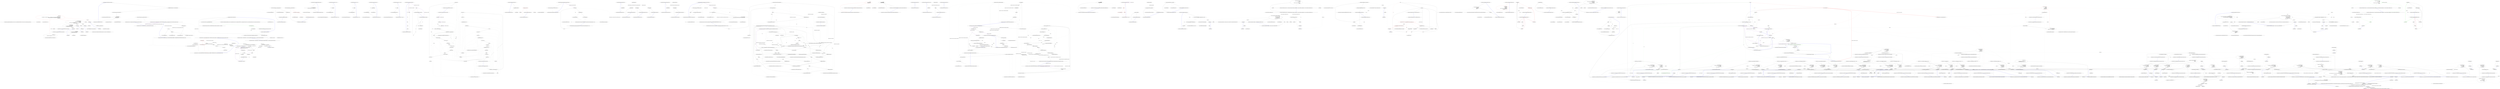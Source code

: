 digraph  {
n0 [label="Entry CommandLine.Infrastructure.ReflectionHelper.GetAttribute<TAttribute>()", span="9-9", cluster="CommandLine.Infrastructure.ReflectionHelper.GetAttribute<TAttribute>()"];
n1 [label="var assembly = Assembly.GetEntryAssembly() ?? Assembly.GetExecutingAssembly()", span="12-12", cluster="CommandLine.Infrastructure.ReflectionHelper.GetAttribute<TAttribute>()"];
n2 [label="var attributes = assembly.GetCustomAttributes(typeof(TAttribute), false)", span="13-13", cluster="CommandLine.Infrastructure.ReflectionHelper.GetAttribute<TAttribute>()"];
n5 [label="Entry System.Reflection.Assembly.GetEntryAssembly()", span="0-0", cluster="System.Reflection.Assembly.GetEntryAssembly()"];
n6 [label="Entry System.Reflection.Assembly.GetExecutingAssembly()", span="0-0", cluster="System.Reflection.Assembly.GetExecutingAssembly()"];
n3 [label="return attributes.Length > 0\r\n                ? Maybe.Just((TAttribute)attributes[0])\r\n                : Maybe.Nothing<TAttribute>();", span="15-17", cluster="CommandLine.Infrastructure.ReflectionHelper.GetAttribute<TAttribute>()"];
n7 [label="Entry System.Reflection.Assembly.GetCustomAttributes(System.Type, bool)", span="0-0", cluster="System.Reflection.Assembly.GetCustomAttributes(System.Type, bool)"];
n4 [label="Exit CommandLine.Infrastructure.ReflectionHelper.GetAttribute<TAttribute>()", span="9-9", cluster="CommandLine.Infrastructure.ReflectionHelper.GetAttribute<TAttribute>()"];
n8 [label="Entry CommandLine.Infrastructure.Maybe.Just<T>(T)", span="68-68", cluster="CommandLine.Infrastructure.Maybe.Just<T>(T)"];
n9 [label="Entry CommandLine.Infrastructure.Maybe.Nothing<T>()", span="63-63", cluster="CommandLine.Infrastructure.Maybe.Nothing<T>()"];
n10 [label="Entry CommandLine.Infrastructure.ReflectionHelper.GetAssemblyName()", span="20-20", cluster="CommandLine.Infrastructure.ReflectionHelper.GetAssemblyName()"];
n11 [label="var assembly = Assembly.GetEntryAssembly() ?? Assembly.GetExecutingAssembly()", span="22-22", cluster="CommandLine.Infrastructure.ReflectionHelper.GetAssemblyName()"];
n12 [label="return assembly.GetName().Name;", span="23-23", cluster="CommandLine.Infrastructure.ReflectionHelper.GetAssemblyName()"];
n13 [label="Exit CommandLine.Infrastructure.ReflectionHelper.GetAssemblyName()", span="20-20", cluster="CommandLine.Infrastructure.ReflectionHelper.GetAssemblyName()"];
n14 [label="Entry System.Reflection.Assembly.GetName()", span="0-0", cluster="System.Reflection.Assembly.GetName()"];
n15 [label="Entry CommandLine.Infrastructure.ReflectionHelper.GetAssemblyVersion()", span="26-26", cluster="CommandLine.Infrastructure.ReflectionHelper.GetAssemblyVersion()"];
n16 [label="var assembly = Assembly.GetEntryAssembly() ?? Assembly.GetExecutingAssembly()", span="28-28", cluster="CommandLine.Infrastructure.ReflectionHelper.GetAssemblyVersion()"];
n17 [label="return assembly.GetName().Version.ToStringInvariant();", span="29-29", cluster="CommandLine.Infrastructure.ReflectionHelper.GetAssemblyVersion()", color=red, community=0];
n18 [label="Exit CommandLine.Infrastructure.ReflectionHelper.GetAssemblyVersion()", span="26-26", cluster="CommandLine.Infrastructure.ReflectionHelper.GetAssemblyVersion()"];
n19 [label="Entry T.ToStringInvariant<T>()", span="14-14", cluster="T.ToStringInvariant<T>()"];
n20 [label="Entry CommandLine.Infrastructure.ReflectionHelper.IsFSharpOptionType(System.Type)", span="32-32", cluster="CommandLine.Infrastructure.ReflectionHelper.IsFSharpOptionType(System.Type)"];
n21 [label="return type.FullName.StartsWith(\r\n                ''Microsoft.FSharp.Core.FSharpOption`1'', StringComparison.Ordinal);", span="34-35", cluster="CommandLine.Infrastructure.ReflectionHelper.IsFSharpOptionType(System.Type)"];
n22 [label="Exit CommandLine.Infrastructure.ReflectionHelper.IsFSharpOptionType(System.Type)", span="32-32", cluster="CommandLine.Infrastructure.ReflectionHelper.IsFSharpOptionType(System.Type)"];
n23 [label="Entry string.StartsWith(string, System.StringComparison)", span="0-0", cluster="string.StartsWith(string, System.StringComparison)"];
m1_16 [label="Entry CommandLine.Helpers.Assumes.NotZeroLength<T>(T[], string)", span="57-57", cluster="CommandLine.Helpers.Assumes.NotZeroLength<T>(T[], string)", file="Assumes.cs"];
m1_17 [label="array.Length == 0", span="59-59", cluster="CommandLine.Helpers.Assumes.NotZeroLength<T>(T[], string)", file="Assumes.cs"];
m1_18 [label="throw new ArgumentOutOfRangeException(paramName);", span="61-61", cluster="CommandLine.Helpers.Assumes.NotZeroLength<T>(T[], string)", file="Assumes.cs"];
m1_19 [label="Exit CommandLine.Helpers.Assumes.NotZeroLength<T>(T[], string)", span="57-57", cluster="CommandLine.Helpers.Assumes.NotZeroLength<T>(T[], string)", file="Assumes.cs"];
m1_0 [label="Entry CommandLine.Helpers.Assumes.NotNull<T>(T, string)", span="31-31", cluster="CommandLine.Helpers.Assumes.NotNull<T>(T, string)", file="Assumes.cs"];
m1_1 [label="value == null", span="34-34", cluster="CommandLine.Helpers.Assumes.NotNull<T>(T, string)", file="Assumes.cs"];
m1_2 [label="throw new ArgumentNullException(paramName);", span="36-36", cluster="CommandLine.Helpers.Assumes.NotNull<T>(T, string)", file="Assumes.cs"];
m1_3 [label="Exit CommandLine.Helpers.Assumes.NotNull<T>(T, string)", span="31-31", cluster="CommandLine.Helpers.Assumes.NotNull<T>(T, string)", file="Assumes.cs"];
m1_10 [label="Entry CommandLine.Helpers.Assumes.NotNullOrEmpty(string, string)", span="49-49", cluster="CommandLine.Helpers.Assumes.NotNullOrEmpty(string, string)", file="Assumes.cs"];
m1_11 [label="string.IsNullOrEmpty(value)", span="51-51", cluster="CommandLine.Helpers.Assumes.NotNullOrEmpty(string, string)", file="Assumes.cs"];
m1_12 [label="throw new ArgumentException(paramName);", span="53-53", cluster="CommandLine.Helpers.Assumes.NotNullOrEmpty(string, string)", file="Assumes.cs"];
m1_13 [label="Exit CommandLine.Helpers.Assumes.NotNullOrEmpty(string, string)", span="49-49", cluster="CommandLine.Helpers.Assumes.NotNullOrEmpty(string, string)", file="Assumes.cs"];
m1_5 [label="Entry CommandLine.Helpers.Assumes.NotNull<T>(T, string, string)", span="40-40", cluster="CommandLine.Helpers.Assumes.NotNull<T>(T, string, string)", file="Assumes.cs"];
m1_6 [label="value == null", span="43-43", cluster="CommandLine.Helpers.Assumes.NotNull<T>(T, string, string)", file="Assumes.cs"];
m1_7 [label="throw new ArgumentNullException(paramName, message);", span="45-45", cluster="CommandLine.Helpers.Assumes.NotNull<T>(T, string, string)", file="Assumes.cs"];
m1_8 [label="Exit CommandLine.Helpers.Assumes.NotNull<T>(T, string, string)", span="40-40", cluster="CommandLine.Helpers.Assumes.NotNull<T>(T, string, string)", file="Assumes.cs"];
m1_14 [label="Entry string.IsNullOrEmpty(string)", span="0-0", cluster="string.IsNullOrEmpty(string)", file="Assumes.cs"];
m1_4 [label="Entry System.ArgumentNullException.ArgumentNullException(string)", span="0-0", cluster="System.ArgumentNullException.ArgumentNullException(string)", file="Assumes.cs"];
m1_20 [label="Entry System.ArgumentOutOfRangeException.ArgumentOutOfRangeException(string)", span="0-0", cluster="System.ArgumentOutOfRangeException.ArgumentOutOfRangeException(string)", file="Assumes.cs"];
m1_15 [label="Entry System.ArgumentException.ArgumentException(string)", span="0-0", cluster="System.ArgumentException.ArgumentException(string)", file="Assumes.cs"];
m1_9 [label="Entry System.ArgumentNullException.ArgumentNullException(string, string)", span="0-0", cluster="System.ArgumentNullException.ArgumentNullException(string, string)", file="Assumes.cs"];
m2_10 [label="Entry CommandLine.Extensions.CharExtensions.IsLineTerminator(char)", span="52-52", cluster="CommandLine.Extensions.CharExtensions.IsLineTerminator(char)", file="CharExtensions.cs"];
m2_11 [label=c, span="54-54", cluster="CommandLine.Extensions.CharExtensions.IsLineTerminator(char)", file="CharExtensions.cs"];
m2_12 [label="'\xD'", span="56-56", cluster="CommandLine.Extensions.CharExtensions.IsLineTerminator(char)", file="CharExtensions.cs"];
m2_17 [label="return false;", span="63-63", cluster="CommandLine.Extensions.CharExtensions.IsLineTerminator(char)", file="CharExtensions.cs"];
m2_13 [label="'\xA'", span="57-57", cluster="CommandLine.Extensions.CharExtensions.IsLineTerminator(char)", file="CharExtensions.cs"];
m2_14 [label="'\x2028'", span="58-58", cluster="CommandLine.Extensions.CharExtensions.IsLineTerminator(char)", file="CharExtensions.cs"];
m2_15 [label="'\x2029'", span="59-59", cluster="CommandLine.Extensions.CharExtensions.IsLineTerminator(char)", file="CharExtensions.cs"];
m2_16 [label="return true;", span="60-60", cluster="CommandLine.Extensions.CharExtensions.IsLineTerminator(char)", file="CharExtensions.cs"];
m2_18 [label="Exit CommandLine.Extensions.CharExtensions.IsLineTerminator(char)", span="52-52", cluster="CommandLine.Extensions.CharExtensions.IsLineTerminator(char)", file="CharExtensions.cs"];
m2_9 [label="Entry char.IsWhiteSpace(char)", span="0-0", cluster="char.IsWhiteSpace(char)", file="CharExtensions.cs"];
m2_0 [label="Entry CommandLine.Extensions.CharExtensions.IsWhiteSpace(char)", span="35-35", cluster="CommandLine.Extensions.CharExtensions.IsWhiteSpace(char)", file="CharExtensions.cs"];
m2_1 [label=c, span="37-37", cluster="CommandLine.Extensions.CharExtensions.IsWhiteSpace(char)", file="CharExtensions.cs"];
m2_7 [label="return c > 127 && char.IsWhiteSpace(c);", span="48-48", cluster="CommandLine.Extensions.CharExtensions.IsWhiteSpace(char)", file="CharExtensions.cs"];
m2_2 [label="'\f'", span="40-40", cluster="CommandLine.Extensions.CharExtensions.IsWhiteSpace(char)", file="CharExtensions.cs"];
m2_3 [label="'\v'", span="41-41", cluster="CommandLine.Extensions.CharExtensions.IsWhiteSpace(char)", file="CharExtensions.cs"];
m2_4 [label="' '", span="42-42", cluster="CommandLine.Extensions.CharExtensions.IsWhiteSpace(char)", file="CharExtensions.cs"];
m2_5 [label="'\t'", span="43-43", cluster="CommandLine.Extensions.CharExtensions.IsWhiteSpace(char)", file="CharExtensions.cs"];
m2_6 [label="return true;", span="44-44", cluster="CommandLine.Extensions.CharExtensions.IsWhiteSpace(char)", file="CharExtensions.cs"];
m2_8 [label="Exit CommandLine.Extensions.CharExtensions.IsWhiteSpace(char)", span="35-35", cluster="CommandLine.Extensions.CharExtensions.IsWhiteSpace(char)", file="CharExtensions.cs"];
m4_22 [label="Entry Unk.Be", span="", cluster="Unk.Be", file="EnumeratorsFixture.cs"];
m4_25 [label="Entry Unk.BeTrue", span="", cluster="Unk.BeTrue", file="EnumeratorsFixture.cs"];
m4_48 [label="Entry CommandLine.Infrastructure.IArgumentEnumerator.GetRemainingFromNext()", span="38-38", cluster="CommandLine.Infrastructure.IArgumentEnumerator.GetRemainingFromNext()", file="EnumeratorsFixture.cs"];
m4_26 [label="Entry CommandLine.Tests.Unit.Infrastructure.EnumeratorsFixture.Char_iteration()", span="67-67", cluster="CommandLine.Tests.Unit.Infrastructure.EnumeratorsFixture.Char_iteration()", file="EnumeratorsFixture.cs"];
m4_27 [label="IArgumentEnumerator e = new OneCharStringEnumerator(''abcd'')", span="69-69", cluster="CommandLine.Tests.Unit.Infrastructure.EnumeratorsFixture.Char_iteration()", file="EnumeratorsFixture.cs"];
m4_28 [label="e.MoveNext()", span="70-70", cluster="CommandLine.Tests.Unit.Infrastructure.EnumeratorsFixture.Char_iteration()", file="EnumeratorsFixture.cs"];
m4_29 [label="e.Current.Should().Be(''a'')", span="72-72", cluster="CommandLine.Tests.Unit.Infrastructure.EnumeratorsFixture.Char_iteration()", file="EnumeratorsFixture.cs"];
m4_30 [label="e.Next.Should().Be(''b'')", span="73-73", cluster="CommandLine.Tests.Unit.Infrastructure.EnumeratorsFixture.Char_iteration()", file="EnumeratorsFixture.cs"];
m4_31 [label="e.GetRemainingFromNext().Should().Be(''bcd'')", span="74-74", cluster="CommandLine.Tests.Unit.Infrastructure.EnumeratorsFixture.Char_iteration()", file="EnumeratorsFixture.cs"];
m4_32 [label="e.IsLast.Should().BeFalse()", span="75-75", cluster="CommandLine.Tests.Unit.Infrastructure.EnumeratorsFixture.Char_iteration()", file="EnumeratorsFixture.cs"];
m4_33 [label="e.MoveNext()", span="77-77", cluster="CommandLine.Tests.Unit.Infrastructure.EnumeratorsFixture.Char_iteration()", file="EnumeratorsFixture.cs"];
m4_34 [label="e.Current.Should().Be(''b'')", span="79-79", cluster="CommandLine.Tests.Unit.Infrastructure.EnumeratorsFixture.Char_iteration()", file="EnumeratorsFixture.cs"];
m4_35 [label="e.Next.Should().Be(''c'')", span="80-80", cluster="CommandLine.Tests.Unit.Infrastructure.EnumeratorsFixture.Char_iteration()", file="EnumeratorsFixture.cs"];
m4_36 [label="e.GetRemainingFromNext().Should().Be(''cd'')", span="81-81", cluster="CommandLine.Tests.Unit.Infrastructure.EnumeratorsFixture.Char_iteration()", file="EnumeratorsFixture.cs"];
m4_37 [label="e.IsLast.Should().BeFalse()", span="82-82", cluster="CommandLine.Tests.Unit.Infrastructure.EnumeratorsFixture.Char_iteration()", file="EnumeratorsFixture.cs"];
m4_38 [label="e.MoveNext()", span="84-84", cluster="CommandLine.Tests.Unit.Infrastructure.EnumeratorsFixture.Char_iteration()", file="EnumeratorsFixture.cs"];
m4_39 [label="e.Current.Should().Be(''c'')", span="86-86", cluster="CommandLine.Tests.Unit.Infrastructure.EnumeratorsFixture.Char_iteration()", file="EnumeratorsFixture.cs"];
m4_40 [label="e.Next.Should().Be(''d'')", span="87-87", cluster="CommandLine.Tests.Unit.Infrastructure.EnumeratorsFixture.Char_iteration()", file="EnumeratorsFixture.cs"];
m4_41 [label="e.GetRemainingFromNext().Should().Be(''d'')", span="88-88", cluster="CommandLine.Tests.Unit.Infrastructure.EnumeratorsFixture.Char_iteration()", file="EnumeratorsFixture.cs"];
m4_42 [label="e.IsLast.Should().BeFalse()", span="89-89", cluster="CommandLine.Tests.Unit.Infrastructure.EnumeratorsFixture.Char_iteration()", file="EnumeratorsFixture.cs"];
m4_43 [label="e.MoveNext()", span="91-91", cluster="CommandLine.Tests.Unit.Infrastructure.EnumeratorsFixture.Char_iteration()", file="EnumeratorsFixture.cs"];
m4_44 [label="e.Current.Should().Be(''d'')", span="93-93", cluster="CommandLine.Tests.Unit.Infrastructure.EnumeratorsFixture.Char_iteration()", file="EnumeratorsFixture.cs"];
m4_45 [label="e.IsLast.Should().BeTrue()", span="94-94", cluster="CommandLine.Tests.Unit.Infrastructure.EnumeratorsFixture.Char_iteration()", file="EnumeratorsFixture.cs"];
m4_46 [label="Exit CommandLine.Tests.Unit.Infrastructure.EnumeratorsFixture.Char_iteration()", span="67-67", cluster="CommandLine.Tests.Unit.Infrastructure.EnumeratorsFixture.Char_iteration()", file="EnumeratorsFixture.cs"];
m4_20 [label="Entry CommandLine.Infrastructure.IArgumentEnumerator.MoveNext()", span="34-34", cluster="CommandLine.Infrastructure.IArgumentEnumerator.MoveNext()", file="EnumeratorsFixture.cs"];
m4_0 [label="Entry CommandLine.Tests.Unit.Infrastructure.EnumeratorsFixture.String_iteration()", span="39-39", cluster="CommandLine.Tests.Unit.Infrastructure.EnumeratorsFixture.String_iteration()", file="EnumeratorsFixture.cs"];
m4_1 [label="string valueOne = ''one''", span="41-41", cluster="CommandLine.Tests.Unit.Infrastructure.EnumeratorsFixture.String_iteration()", file="EnumeratorsFixture.cs"];
m4_2 [label="string valueTwo = ''two''", span="42-42", cluster="CommandLine.Tests.Unit.Infrastructure.EnumeratorsFixture.String_iteration()", file="EnumeratorsFixture.cs"];
m4_4 [label="string[] values = { valueOne, valueTwo, valueThree }", span="45-45", cluster="CommandLine.Tests.Unit.Infrastructure.EnumeratorsFixture.String_iteration()", file="EnumeratorsFixture.cs"];
m4_7 [label="e.Current.Should().Be(valueOne)", span="49-49", cluster="CommandLine.Tests.Unit.Infrastructure.EnumeratorsFixture.String_iteration()", file="EnumeratorsFixture.cs"];
m4_3 [label="string valueThree = ''three''", span="43-43", cluster="CommandLine.Tests.Unit.Infrastructure.EnumeratorsFixture.String_iteration()", file="EnumeratorsFixture.cs"];
m4_8 [label="e.Next.Should().Be(valueTwo)", span="50-50", cluster="CommandLine.Tests.Unit.Infrastructure.EnumeratorsFixture.String_iteration()", file="EnumeratorsFixture.cs"];
m4_11 [label="e.Current.Should().Be(valueTwo)", span="55-55", cluster="CommandLine.Tests.Unit.Infrastructure.EnumeratorsFixture.String_iteration()", file="EnumeratorsFixture.cs"];
m4_12 [label="e.Next.Should().Be(valueThree)", span="56-56", cluster="CommandLine.Tests.Unit.Infrastructure.EnumeratorsFixture.String_iteration()", file="EnumeratorsFixture.cs"];
m4_15 [label="e.Current.Should().Be(valueThree)", span="61-61", cluster="CommandLine.Tests.Unit.Infrastructure.EnumeratorsFixture.String_iteration()", file="EnumeratorsFixture.cs"];
m4_5 [label="IArgumentEnumerator e = new StringArrayEnumerator(values)", span="46-46", cluster="CommandLine.Tests.Unit.Infrastructure.EnumeratorsFixture.String_iteration()", file="EnumeratorsFixture.cs"];
m4_6 [label="e.MoveNext()", span="47-47", cluster="CommandLine.Tests.Unit.Infrastructure.EnumeratorsFixture.String_iteration()", file="EnumeratorsFixture.cs"];
m4_9 [label="e.IsLast.Should().BeFalse()", span="51-51", cluster="CommandLine.Tests.Unit.Infrastructure.EnumeratorsFixture.String_iteration()", file="EnumeratorsFixture.cs"];
m4_10 [label="e.MoveNext()", span="53-53", cluster="CommandLine.Tests.Unit.Infrastructure.EnumeratorsFixture.String_iteration()", file="EnumeratorsFixture.cs"];
m4_13 [label="e.IsLast.Should().BeFalse()", span="57-57", cluster="CommandLine.Tests.Unit.Infrastructure.EnumeratorsFixture.String_iteration()", file="EnumeratorsFixture.cs"];
m4_14 [label="e.MoveNext()", span="59-59", cluster="CommandLine.Tests.Unit.Infrastructure.EnumeratorsFixture.String_iteration()", file="EnumeratorsFixture.cs"];
m4_16 [label="e.Next.Should().BeNull()", span="62-62", cluster="CommandLine.Tests.Unit.Infrastructure.EnumeratorsFixture.String_iteration()", file="EnumeratorsFixture.cs"];
m4_17 [label="e.IsLast.Should().BeTrue()", span="63-63", cluster="CommandLine.Tests.Unit.Infrastructure.EnumeratorsFixture.String_iteration()", file="EnumeratorsFixture.cs"];
m4_18 [label="Exit CommandLine.Tests.Unit.Infrastructure.EnumeratorsFixture.String_iteration()", span="39-39", cluster="CommandLine.Tests.Unit.Infrastructure.EnumeratorsFixture.String_iteration()", file="EnumeratorsFixture.cs"];
m4_19 [label="Entry CommandLine.Infrastructure.StringArrayEnumerator.StringArrayEnumerator(string[])", span="36-36", cluster="CommandLine.Infrastructure.StringArrayEnumerator.StringArrayEnumerator(string[])", file="EnumeratorsFixture.cs"];
m4_23 [label="Entry Unk.BeFalse", span="", cluster="Unk.BeFalse", file="EnumeratorsFixture.cs"];
m4_24 [label="Entry Unk.BeNull", span="", cluster="Unk.BeNull", file="EnumeratorsFixture.cs"];
m4_21 [label="Entry Unk.Should", span="", cluster="Unk.Should", file="EnumeratorsFixture.cs"];
m4_47 [label="Entry CommandLine.Infrastructure.OneCharStringEnumerator.OneCharStringEnumerator(string)", span="36-36", cluster="CommandLine.Infrastructure.OneCharStringEnumerator.OneCharStringEnumerator(string)", file="EnumeratorsFixture.cs"];
m5_5 [label="Entry Humanizer.Tests.RomanNumeralTests.FromRoman(int, string)", span="51-51", cluster="Humanizer.Tests.RomanNumeralTests.FromRoman(int, string)", file="HeadingInfo.cs"];
m5_6 [label="Assert.Equal(expected, input.FromRoman())", span="53-53", cluster="Humanizer.Tests.RomanNumeralTests.FromRoman(int, string)", file="HeadingInfo.cs"];
m5_7 [label="Exit Humanizer.Tests.RomanNumeralTests.FromRoman(int, string)", span="51-51", cluster="Humanizer.Tests.RomanNumeralTests.FromRoman(int, string)", file="HeadingInfo.cs"];
m5_3 [label="Entry int.ToRoman()", span="84-84", cluster="int.ToRoman()", file="HeadingInfo.cs"];
m5_4 [label="Entry Unk.Equal", span="", cluster="Unk.Equal", file="HeadingInfo.cs"];
m5_0 [label="Entry Humanizer.Tests.RomanNumeralTests.ToRoman(int, string)", span="26-26", cluster="Humanizer.Tests.RomanNumeralTests.ToRoman(int, string)", file="HeadingInfo.cs"];
m5_1 [label="Assert.Equal(expected, input.ToRoman())", span="28-28", cluster="Humanizer.Tests.RomanNumeralTests.ToRoman(int, string)", color=red, community=0, file="HeadingInfo.cs"];
m5_2 [label="Exit Humanizer.Tests.RomanNumeralTests.ToRoman(int, string)", span="26-26", cluster="Humanizer.Tests.RomanNumeralTests.ToRoman(int, string)", file="HeadingInfo.cs"];
m5_8 [label="Entry string.FromRoman()", span="43-43", cluster="string.FromRoman()", file="HeadingInfo.cs"];
m6_19 [label="Entry CommandLine.HelpOptionAttribute.CheckMethodSignature(System.Reflection.MethodInfo)", span="122-122", cluster="CommandLine.HelpOptionAttribute.CheckMethodSignature(System.Reflection.MethodInfo)", file="HelpOptionAttribute.cs"];
m6_22 [label="return value.ReturnType == typeof(string) && value.GetParameters().Length == 0;", span="124-124", cluster="CommandLine.HelpOptionAttribute.CheckMethodSignature(System.Reflection.MethodInfo)", file="HelpOptionAttribute.cs"];
m6_23 [label="Exit CommandLine.HelpOptionAttribute.CheckMethodSignature(System.Reflection.MethodInfo)", span="122-122", cluster="CommandLine.HelpOptionAttribute.CheckMethodSignature(System.Reflection.MethodInfo)", file="HelpOptionAttribute.cs"];
m6_12 [label="Entry CommandLine.HelpOptionAttribute.InvokeMethod(object, CommandLine.Helpers.Pair<System.Reflection.MethodInfo, CommandLine.HelpOptionAttribute>, out string)", span="106-106", cluster="CommandLine.HelpOptionAttribute.InvokeMethod(object, CommandLine.Helpers.Pair<System.Reflection.MethodInfo, CommandLine.HelpOptionAttribute>, out string)", file="HelpOptionAttribute.cs"];
m6_13 [label="text = null", span="111-111", cluster="CommandLine.HelpOptionAttribute.InvokeMethod(object, CommandLine.Helpers.Pair<System.Reflection.MethodInfo, CommandLine.HelpOptionAttribute>, out string)", file="HelpOptionAttribute.cs"];
m6_14 [label="var method = pair.Left", span="112-112", cluster="CommandLine.HelpOptionAttribute.InvokeMethod(object, CommandLine.Helpers.Pair<System.Reflection.MethodInfo, CommandLine.HelpOptionAttribute>, out string)", file="HelpOptionAttribute.cs"];
m6_17 [label="text = (string)method.Invoke(target, null)", span="119-119", cluster="CommandLine.HelpOptionAttribute.InvokeMethod(object, CommandLine.Helpers.Pair<System.Reflection.MethodInfo, CommandLine.HelpOptionAttribute>, out string)", file="HelpOptionAttribute.cs"];
m6_15 [label="!CheckMethodSignature(method)", span="114-114", cluster="CommandLine.HelpOptionAttribute.InvokeMethod(object, CommandLine.Helpers.Pair<System.Reflection.MethodInfo, CommandLine.HelpOptionAttribute>, out string)", file="HelpOptionAttribute.cs"];
m6_16 [label="throw new MemberAccessException();", span="116-116", cluster="CommandLine.HelpOptionAttribute.InvokeMethod(object, CommandLine.Helpers.Pair<System.Reflection.MethodInfo, CommandLine.HelpOptionAttribute>, out string)", file="HelpOptionAttribute.cs"];
m6_18 [label="Exit CommandLine.HelpOptionAttribute.InvokeMethod(object, CommandLine.Helpers.Pair<System.Reflection.MethodInfo, CommandLine.HelpOptionAttribute>, out string)", span="106-106", cluster="CommandLine.HelpOptionAttribute.InvokeMethod(object, CommandLine.Helpers.Pair<System.Reflection.MethodInfo, CommandLine.HelpOptionAttribute>, out string)", file="HelpOptionAttribute.cs"];
m6_21 [label="Entry System.Reflection.MethodBase.Invoke(object, object[])", span="0-0", cluster="System.Reflection.MethodBase.Invoke(object, object[])", file="HelpOptionAttribute.cs"];
m6_6 [label="Entry CommandLine.HelpOptionAttribute.HelpOptionAttribute(string)", span="74-74", cluster="CommandLine.HelpOptionAttribute.HelpOptionAttribute(string)", file="HelpOptionAttribute.cs"];
m6_7 [label="HelpText = DefaultHelpText", span="77-77", cluster="CommandLine.HelpOptionAttribute.HelpOptionAttribute(string)", file="HelpOptionAttribute.cs"];
m6_8 [label="Exit CommandLine.HelpOptionAttribute.HelpOptionAttribute(string)", span="74-74", cluster="CommandLine.HelpOptionAttribute.HelpOptionAttribute(string)", file="HelpOptionAttribute.cs"];
m6_0 [label="Entry CommandLine.HelpOptionAttribute.HelpOptionAttribute()", span="46-46", cluster="CommandLine.HelpOptionAttribute.HelpOptionAttribute()", file="HelpOptionAttribute.cs"];
m6_1 [label="HelpText = DefaultHelpText", span="49-49", cluster="CommandLine.HelpOptionAttribute.HelpOptionAttribute()", file="HelpOptionAttribute.cs"];
m6_2 [label="Exit CommandLine.HelpOptionAttribute.HelpOptionAttribute()", span="46-46", cluster="CommandLine.HelpOptionAttribute.HelpOptionAttribute()", file="HelpOptionAttribute.cs"];
m6_3 [label="Entry CommandLine.HelpOptionAttribute.HelpOptionAttribute(char)", span="60-60", cluster="CommandLine.HelpOptionAttribute.HelpOptionAttribute(char)", file="HelpOptionAttribute.cs"];
m6_4 [label="HelpText = DefaultHelpText", span="63-63", cluster="CommandLine.HelpOptionAttribute.HelpOptionAttribute(char)", file="HelpOptionAttribute.cs"];
m6_5 [label="Exit CommandLine.HelpOptionAttribute.HelpOptionAttribute(char)", span="60-60", cluster="CommandLine.HelpOptionAttribute.HelpOptionAttribute(char)", file="HelpOptionAttribute.cs"];
m6_9 [label="Entry CommandLine.HelpOptionAttribute.HelpOptionAttribute(char, string)", span="89-89", cluster="CommandLine.HelpOptionAttribute.HelpOptionAttribute(char, string)", file="HelpOptionAttribute.cs"];
m6_10 [label="HelpText = DefaultHelpText", span="92-92", cluster="CommandLine.HelpOptionAttribute.HelpOptionAttribute(char, string)", file="HelpOptionAttribute.cs"];
m6_11 [label="Exit CommandLine.HelpOptionAttribute.HelpOptionAttribute(char, string)", span="89-89", cluster="CommandLine.HelpOptionAttribute.HelpOptionAttribute(char, string)", file="HelpOptionAttribute.cs"];
m6_20 [label="Entry System.MemberAccessException.MemberAccessException()", span="0-0", cluster="System.MemberAccessException.MemberAccessException()", file="HelpOptionAttribute.cs"];
m6_24 [label="Entry System.Reflection.MethodBase.GetParameters()", span="0-0", cluster="System.Reflection.MethodBase.GetParameters()", file="HelpOptionAttribute.cs"];
m6_25 [label="CommandLine.HelpOptionAttribute", span="", file="HelpOptionAttribute.cs"];
m8_3 [label="Entry CommandLine.HelpVerbOptionAttribute.HelpVerbOptionAttribute(string)", span="61-61", cluster="CommandLine.HelpVerbOptionAttribute.HelpVerbOptionAttribute(string)", file="HelpVerbOptionAttribute.cs"];
m8_4 [label="HelpText = DefaultHelpText", span="64-64", cluster="CommandLine.HelpVerbOptionAttribute.HelpVerbOptionAttribute(string)", file="HelpVerbOptionAttribute.cs"];
m8_5 [label="Exit CommandLine.HelpVerbOptionAttribute.HelpVerbOptionAttribute(string)", span="61-61", cluster="CommandLine.HelpVerbOptionAttribute.HelpVerbOptionAttribute(string)", file="HelpVerbOptionAttribute.cs"];
m8_13 [label="Entry CommandLine.HelpVerbOptionAttribute.CheckMethodSignature(System.Reflection.MethodInfo)", span="102-102", cluster="CommandLine.HelpVerbOptionAttribute.CheckMethodSignature(System.Reflection.MethodInfo)", file="HelpVerbOptionAttribute.cs"];
m8_17 [label="value.ReturnType == typeof(string) && value.GetParameters().Length == 1", span="104-104", cluster="CommandLine.HelpVerbOptionAttribute.CheckMethodSignature(System.Reflection.MethodInfo)", file="HelpVerbOptionAttribute.cs"];
m8_18 [label="return value.GetParameters()[0].ParameterType == typeof(string);", span="106-106", cluster="CommandLine.HelpVerbOptionAttribute.CheckMethodSignature(System.Reflection.MethodInfo)", file="HelpVerbOptionAttribute.cs"];
m8_19 [label="return false;", span="109-109", cluster="CommandLine.HelpVerbOptionAttribute.CheckMethodSignature(System.Reflection.MethodInfo)", file="HelpVerbOptionAttribute.cs"];
m8_20 [label="Exit CommandLine.HelpVerbOptionAttribute.CheckMethodSignature(System.Reflection.MethodInfo)", span="102-102", cluster="CommandLine.HelpVerbOptionAttribute.CheckMethodSignature(System.Reflection.MethodInfo)", file="HelpVerbOptionAttribute.cs"];
m8_16 [label="Entry System.Reflection.MethodBase.Invoke(object, object[])", span="0-0", cluster="System.Reflection.MethodBase.Invoke(object, object[])", file="HelpVerbOptionAttribute.cs"];
m8_14 [label="Entry System.MemberAccessException.MemberAccessException(string)", span="0-0", cluster="System.MemberAccessException.MemberAccessException(string)", file="HelpVerbOptionAttribute.cs"];
m8_6 [label="Entry CommandLine.HelpVerbOptionAttribute.InvokeMethod(object, CommandLine.Helpers.Pair<System.Reflection.MethodInfo, CommandLine.HelpVerbOptionAttribute>, string, out string)", span="85-85", cluster="CommandLine.HelpVerbOptionAttribute.InvokeMethod(object, CommandLine.Helpers.Pair<System.Reflection.MethodInfo, CommandLine.HelpVerbOptionAttribute>, string, out string)", file="HelpVerbOptionAttribute.cs"];
m8_7 [label="text = null", span="91-91", cluster="CommandLine.HelpVerbOptionAttribute.InvokeMethod(object, CommandLine.Helpers.Pair<System.Reflection.MethodInfo, CommandLine.HelpVerbOptionAttribute>, string, out string)", file="HelpVerbOptionAttribute.cs"];
m8_8 [label="var method = helpInfo.Left", span="92-92", cluster="CommandLine.HelpVerbOptionAttribute.InvokeMethod(object, CommandLine.Helpers.Pair<System.Reflection.MethodInfo, CommandLine.HelpVerbOptionAttribute>, string, out string)", file="HelpVerbOptionAttribute.cs"];
m8_11 [label="text = (string)method.Invoke(target, new object[] { verb })", span="99-99", cluster="CommandLine.HelpVerbOptionAttribute.InvokeMethod(object, CommandLine.Helpers.Pair<System.Reflection.MethodInfo, CommandLine.HelpVerbOptionAttribute>, string, out string)", file="HelpVerbOptionAttribute.cs"];
m8_9 [label="!CheckMethodSignature(method)", span="93-93", cluster="CommandLine.HelpVerbOptionAttribute.InvokeMethod(object, CommandLine.Helpers.Pair<System.Reflection.MethodInfo, CommandLine.HelpVerbOptionAttribute>, string, out string)", file="HelpVerbOptionAttribute.cs"];
m8_10 [label="throw new MemberAccessException(\r\n                    SR.MemberAccessException_BadSignatureForHelpVerbOptionAttribute.FormatInvariant(method.Name));", span="95-96", cluster="CommandLine.HelpVerbOptionAttribute.InvokeMethod(object, CommandLine.Helpers.Pair<System.Reflection.MethodInfo, CommandLine.HelpVerbOptionAttribute>, string, out string)", file="HelpVerbOptionAttribute.cs"];
m8_12 [label="Exit CommandLine.HelpVerbOptionAttribute.InvokeMethod(object, CommandLine.Helpers.Pair<System.Reflection.MethodInfo, CommandLine.HelpVerbOptionAttribute>, string, out string)", span="85-85", cluster="CommandLine.HelpVerbOptionAttribute.InvokeMethod(object, CommandLine.Helpers.Pair<System.Reflection.MethodInfo, CommandLine.HelpVerbOptionAttribute>, string, out string)", file="HelpVerbOptionAttribute.cs"];
m8_15 [label="Entry string.FormatInvariant(params object[])", span="46-46", cluster="string.FormatInvariant(params object[])", file="HelpVerbOptionAttribute.cs"];
m8_0 [label="Entry CommandLine.HelpVerbOptionAttribute.HelpVerbOptionAttribute()", span="47-47", cluster="CommandLine.HelpVerbOptionAttribute.HelpVerbOptionAttribute()", file="HelpVerbOptionAttribute.cs"];
m8_1 [label="HelpText = DefaultHelpText", span="50-50", cluster="CommandLine.HelpVerbOptionAttribute.HelpVerbOptionAttribute()", file="HelpVerbOptionAttribute.cs"];
m8_2 [label="Exit CommandLine.HelpVerbOptionAttribute.HelpVerbOptionAttribute()", span="47-47", cluster="CommandLine.HelpVerbOptionAttribute.HelpVerbOptionAttribute()", file="HelpVerbOptionAttribute.cs"];
m8_21 [label="Entry System.Reflection.MethodBase.GetParameters()", span="0-0", cluster="System.Reflection.MethodBase.GetParameters()", file="HelpVerbOptionAttribute.cs"];
m8_22 [label="CommandLine.HelpVerbOptionAttribute", span="", file="HelpVerbOptionAttribute.cs"];
m9_12 [label="Entry Unk.Create", span="", cluster="Unk.Create", file="IArgumentEnumerator.cs"];
m9_13 [label="Entry Unk.Where", span="", cluster="Unk.Where", file="IArgumentEnumerator.cs"];
m9_6 [label="Entry System.Collections.Generic.KeyValuePair<TKey, TValue>.KeyValuePair(TKey, TValue)", span="0-0", cluster="System.Collections.Generic.KeyValuePair<TKey, TValue>.KeyValuePair(TKey, TValue)", file="IArgumentEnumerator.cs"];
m9_11 [label="Entry Unk.Single", span="", cluster="Unk.Single", file="IArgumentEnumerator.cs"];
m9_15 [label="Entry Unk.NotNull", span="", cluster="Unk.NotNull", file="IArgumentEnumerator.cs"];
m9_27 [label="Entry CommandLine.Core.TypeConverter.ChangeType(System.Collections.Generic.IEnumerable<string>, System.Type, bool, System.Globalization.CultureInfo)", span="12-12", cluster="CommandLine.Core.TypeConverter.ChangeType(System.Collections.Generic.IEnumerable<string>, System.Type, bool, System.Globalization.CultureInfo)", file="IArgumentEnumerator.cs"];
m9_0 [label="Entry CommandLine.Tests.Unit.Core.OptionMapperTests.Map_boolean_switch_creates_boolean_value()", span="16-16", cluster="CommandLine.Tests.Unit.Core.OptionMapperTests.Map_boolean_switch_creates_boolean_value()", file="IArgumentEnumerator.cs"];
m9_1 [label="var tokenPartitions = new[]\r\n                {\r\n                    new KeyValuePair<string, IEnumerable<string>>(''x'', new [] { ''true'' })\r\n                }", span="19-22", cluster="CommandLine.Tests.Unit.Core.OptionMapperTests.Map_boolean_switch_creates_boolean_value()", file="IArgumentEnumerator.cs"];
m9_2 [label="var specProps = new[]\r\n                {\r\n                    SpecificationProperty.Create(\r\n                        new OptionSpecification(''x'', string.Empty, false, string.Empty, -1, -1, '\0', Maybe.Nothing<object>(), typeof(bool), string.Empty, string.Empty, new List<string>()), \r\n                        typeof(FakeOptions).GetProperties().Single(p => p.Name.Equals(''BoolValue'', StringComparison.Ordinal)),\r\n                        Maybe.Nothing<object>())\r\n                }", span="23-29", cluster="CommandLine.Tests.Unit.Core.OptionMapperTests.Map_boolean_switch_creates_boolean_value()", color=red, community=0, file="IArgumentEnumerator.cs"];
m9_3 [label="var result = OptionMapper.MapValues(\r\n                specProps.Where(pt => pt.Specification.IsOption()),\r\n                tokenPartitions,\r\n                (vals, type, isScalar) => TypeConverter.ChangeType(vals, type, isScalar, CultureInfo.InvariantCulture),\r\n                StringComparer.InvariantCulture)", span="32-36", cluster="CommandLine.Tests.Unit.Core.OptionMapperTests.Map_boolean_switch_creates_boolean_value()", file="IArgumentEnumerator.cs"];
m9_4 [label="Assert.NotNull(result.Value.Single(\r\n                a => a.Specification.IsOption()\r\n                && ((OptionSpecification)a.Specification).ShortName.Equals(''x'')\r\n                && (bool)((Just<object>)a.Value).Value == true))", span="39-42", cluster="CommandLine.Tests.Unit.Core.OptionMapperTests.Map_boolean_switch_creates_boolean_value()", file="IArgumentEnumerator.cs"];
m9_5 [label="Exit CommandLine.Tests.Unit.Core.OptionMapperTests.Map_boolean_switch_creates_boolean_value()", span="16-16", cluster="CommandLine.Tests.Unit.Core.OptionMapperTests.Map_boolean_switch_creates_boolean_value()", file="IArgumentEnumerator.cs"];
m9_28 [label="Entry lambda expression", span="40-42", cluster="lambda expression", file="IArgumentEnumerator.cs"];
m9_16 [label="Entry lambda expression", span="27-27", cluster="lambda expression", file="IArgumentEnumerator.cs"];
m9_20 [label="Entry lambda expression", span="33-33", cluster="lambda expression", file="IArgumentEnumerator.cs"];
m9_24 [label="Entry lambda expression", span="35-35", cluster="lambda expression", file="IArgumentEnumerator.cs"];
m9_17 [label="p.Name.Equals(''BoolValue'', StringComparison.Ordinal)", span="27-27", cluster="lambda expression", file="IArgumentEnumerator.cs"];
m9_18 [label="Exit lambda expression", span="27-27", cluster="lambda expression", file="IArgumentEnumerator.cs"];
m9_21 [label="pt.Specification.IsOption()", span="33-33", cluster="lambda expression", file="IArgumentEnumerator.cs"];
m9_22 [label="Exit lambda expression", span="33-33", cluster="lambda expression", file="IArgumentEnumerator.cs"];
m9_25 [label="TypeConverter.ChangeType(vals, type, isScalar, CultureInfo.InvariantCulture)", span="35-35", cluster="lambda expression", file="IArgumentEnumerator.cs"];
m9_26 [label="Exit lambda expression", span="35-35", cluster="lambda expression", file="IArgumentEnumerator.cs"];
m9_29 [label="a.Specification.IsOption()\r\n                && ((OptionSpecification)a.Specification).ShortName.Equals(''x'')\r\n                && (bool)((Just<object>)a.Value).Value == true", span="40-42", cluster="lambda expression", file="IArgumentEnumerator.cs"];
m9_30 [label="Exit lambda expression", span="40-42", cluster="lambda expression", file="IArgumentEnumerator.cs"];
m9_31 [label="Entry string.Equals(string)", span="0-0", cluster="string.Equals(string)", file="IArgumentEnumerator.cs"];
m9_7 [label="Entry CommandLine.Core.OptionSpecification.OptionSpecification(string, string, bool, string, int, int, char, CommandLine.Infrastructure.Maybe<object>, System.Type, string, string, System.Collections.Generic.IEnumerable<string>)", span="17-17", cluster="CommandLine.Core.OptionSpecification.OptionSpecification(string, string, bool, string, int, int, char, CommandLine.Infrastructure.Maybe<object>, System.Type, string, string, System.Collections.Generic.IEnumerable<string>)", file="IArgumentEnumerator.cs"];
m9_19 [label="Entry string.Equals(string, System.StringComparison)", span="0-0", cluster="string.Equals(string, System.StringComparison)", file="IArgumentEnumerator.cs"];
m9_23 [label="Entry CommandLine.Core.Specification.IsOption()", span="11-11", cluster="CommandLine.Core.Specification.IsOption()", file="IArgumentEnumerator.cs"];
m9_14 [label="Entry Unk.MapValues", span="", cluster="Unk.MapValues", file="IArgumentEnumerator.cs"];
m9_10 [label="Entry System.Type.GetProperties()", span="0-0", cluster="System.Type.GetProperties()", file="IArgumentEnumerator.cs"];
m9_9 [label="Entry System.Collections.Generic.List<T>.List()", span="0-0", cluster="System.Collections.Generic.List<T>.List()", file="IArgumentEnumerator.cs"];
m10_53 [label="Entry CommandLine.Infrastructure.ArgumentParser.GetNextInputValues(CommandLine.Infrastructure.IArgumentEnumerator)", span="111-111", cluster="CommandLine.Infrastructure.ArgumentParser.GetNextInputValues(CommandLine.Infrastructure.IArgumentEnumerator)", file="LongOptionParser.cs"];
m10_55 [label="Entry CommandLine.Infrastructure.OptionInfo.SetValue(System.Collections.Generic.IList<string>, object)", span="179-179", cluster="CommandLine.Infrastructure.OptionInfo.SetValue(System.Collections.Generic.IList<string>, object)", file="LongOptionParser.cs"];
m10_48 [label="Entry CommandLine.Infrastructure.ArgumentParser.IsInputValue(string)", span="84-84", cluster="CommandLine.Infrastructure.ArgumentParser.IsInputValue(string)", file="LongOptionParser.cs"];
m10_3 [label="Entry CommandLine.Infrastructure.LongOptionParser.Parse(CommandLine.Infrastructure.IArgumentEnumerator, CommandLine.Infrastructure.OptionMap, object)", span="35-35", cluster="CommandLine.Infrastructure.LongOptionParser.Parse(CommandLine.Infrastructure.IArgumentEnumerator, CommandLine.Infrastructure.OptionMap, object)", file="LongOptionParser.cs"];
m10_4 [label="var parts = argumentEnumerator.Current.Substring(2).Split(new[] { '=' }, 2)", span="37-37", cluster="CommandLine.Infrastructure.LongOptionParser.Parse(CommandLine.Infrastructure.IArgumentEnumerator, CommandLine.Infrastructure.OptionMap, object)", file="LongOptionParser.cs"];
m10_5 [label="var option = map[parts[0]]", span="38-38", cluster="CommandLine.Infrastructure.LongOptionParser.Parse(CommandLine.Infrastructure.IArgumentEnumerator, CommandLine.Infrastructure.OptionMap, object)", file="LongOptionParser.cs"];
m10_12 [label="parts.Length == 1 && (argumentEnumerator.IsLast || !ArgumentParser.IsInputValue(argumentEnumerator.Next))", span="51-51", cluster="CommandLine.Infrastructure.LongOptionParser.Parse(CommandLine.Infrastructure.IArgumentEnumerator, CommandLine.Infrastructure.OptionMap, object)", file="LongOptionParser.cs"];
m10_16 [label="valueSetting = option.SetValue(parts[1], options)", span="60-60", cluster="CommandLine.Infrastructure.LongOptionParser.Parse(CommandLine.Infrastructure.IArgumentEnumerator, CommandLine.Infrastructure.OptionMap, object)", file="LongOptionParser.cs"];
m10_21 [label="var items = ArgumentParser.GetNextInputValues(argumentEnumerator)", span="71-71", cluster="CommandLine.Infrastructure.LongOptionParser.Parse(CommandLine.Infrastructure.IArgumentEnumerator, CommandLine.Infrastructure.OptionMap, object)", file="LongOptionParser.cs"];
m10_23 [label="valueSetting = option.SetValue(items, options)", span="74-74", cluster="CommandLine.Infrastructure.LongOptionParser.Parse(CommandLine.Infrastructure.IArgumentEnumerator, CommandLine.Infrastructure.OptionMap, object)", file="LongOptionParser.cs"];
m10_28 [label="valueSetting = option.SetValue(argumentEnumerator.Next, options)", span="86-86", cluster="CommandLine.Infrastructure.LongOptionParser.Parse(CommandLine.Infrastructure.IArgumentEnumerator, CommandLine.Infrastructure.OptionMap, object)", file="LongOptionParser.cs"];
m10_33 [label="var items = ArgumentParser.GetNextInputValues(argumentEnumerator)", span="97-97", cluster="CommandLine.Infrastructure.LongOptionParser.Parse(CommandLine.Infrastructure.IArgumentEnumerator, CommandLine.Infrastructure.OptionMap, object)", file="LongOptionParser.cs"];
m10_34 [label="valueSetting = option.SetValue(items, options)", span="99-99", cluster="CommandLine.Infrastructure.LongOptionParser.Parse(CommandLine.Infrastructure.IArgumentEnumerator, CommandLine.Infrastructure.OptionMap, object)", file="LongOptionParser.cs"];
m10_40 [label="valueSetting = option.SetValue(true, options)", span="114-114", cluster="CommandLine.Infrastructure.LongOptionParser.Parse(CommandLine.Infrastructure.IArgumentEnumerator, CommandLine.Infrastructure.OptionMap, object)", file="LongOptionParser.cs"];
m10_14 [label="parts.Length == 2", span="56-56", cluster="CommandLine.Infrastructure.LongOptionParser.Parse(CommandLine.Infrastructure.IArgumentEnumerator, CommandLine.Infrastructure.OptionMap, object)", file="LongOptionParser.cs"];
m10_22 [label="items.Insert(0, parts[1])", span="72-72", cluster="CommandLine.Infrastructure.LongOptionParser.Parse(CommandLine.Infrastructure.IArgumentEnumerator, CommandLine.Infrastructure.OptionMap, object)", file="LongOptionParser.cs"];
m10_38 [label="parts.Length == 2", span="109-109", cluster="CommandLine.Infrastructure.LongOptionParser.Parse(CommandLine.Infrastructure.IArgumentEnumerator, CommandLine.Infrastructure.OptionMap, object)", file="LongOptionParser.cs"];
m10_6 [label="bool valueSetting", span="39-39", cluster="CommandLine.Infrastructure.LongOptionParser.Parse(CommandLine.Infrastructure.IArgumentEnumerator, CommandLine.Infrastructure.OptionMap, object)", file="LongOptionParser.cs"];
m10_7 [label="option == null", span="40-40", cluster="CommandLine.Infrastructure.LongOptionParser.Parse(CommandLine.Infrastructure.IArgumentEnumerator, CommandLine.Infrastructure.OptionMap, object)", file="LongOptionParser.cs"];
m10_9 [label="option.IsDefined = true", span="45-45", cluster="CommandLine.Infrastructure.LongOptionParser.Parse(CommandLine.Infrastructure.IArgumentEnumerator, CommandLine.Infrastructure.OptionMap, object)", file="LongOptionParser.cs"];
m10_10 [label="ArgumentParser.EnsureOptionArrayAttributeIsNotBoundToScalar(option)", span="47-47", cluster="CommandLine.Infrastructure.LongOptionParser.Parse(CommandLine.Infrastructure.IArgumentEnumerator, CommandLine.Infrastructure.OptionMap, object)", file="LongOptionParser.cs"];
m10_11 [label="!option.IsBoolean", span="49-49", cluster="CommandLine.Infrastructure.LongOptionParser.Parse(CommandLine.Infrastructure.IArgumentEnumerator, CommandLine.Infrastructure.OptionMap, object)", file="LongOptionParser.cs"];
m10_15 [label="!option.IsArray", span="58-58", cluster="CommandLine.Infrastructure.LongOptionParser.Parse(CommandLine.Infrastructure.IArgumentEnumerator, CommandLine.Infrastructure.OptionMap, object)", file="LongOptionParser.cs"];
m10_18 [label="DefineOptionThatViolatesFormat(option)", span="63-63", cluster="CommandLine.Infrastructure.LongOptionParser.Parse(CommandLine.Infrastructure.IArgumentEnumerator, CommandLine.Infrastructure.OptionMap, object)", file="LongOptionParser.cs"];
m10_20 [label="ArgumentParser.EnsureOptionAttributeIsArrayCompatible(option)", span="69-69", cluster="CommandLine.Infrastructure.LongOptionParser.Parse(CommandLine.Infrastructure.IArgumentEnumerator, CommandLine.Infrastructure.OptionMap, object)", file="LongOptionParser.cs"];
m10_25 [label="DefineOptionThatViolatesFormat(option)", span="77-77", cluster="CommandLine.Infrastructure.LongOptionParser.Parse(CommandLine.Infrastructure.IArgumentEnumerator, CommandLine.Infrastructure.OptionMap, object)", file="LongOptionParser.cs"];
m10_27 [label="!option.IsArray", span="84-84", cluster="CommandLine.Infrastructure.LongOptionParser.Parse(CommandLine.Infrastructure.IArgumentEnumerator, CommandLine.Infrastructure.OptionMap, object)", file="LongOptionParser.cs"];
m10_30 [label="DefineOptionThatViolatesFormat(option)", span="89-89", cluster="CommandLine.Infrastructure.LongOptionParser.Parse(CommandLine.Infrastructure.IArgumentEnumerator, CommandLine.Infrastructure.OptionMap, object)", file="LongOptionParser.cs"];
m10_32 [label="ArgumentParser.EnsureOptionAttributeIsArrayCompatible(option)", span="95-95", cluster="CommandLine.Infrastructure.LongOptionParser.Parse(CommandLine.Infrastructure.IArgumentEnumerator, CommandLine.Infrastructure.OptionMap, object)", file="LongOptionParser.cs"];
m10_36 [label="DefineOptionThatViolatesFormat(option)", span="102-102", cluster="CommandLine.Infrastructure.LongOptionParser.Parse(CommandLine.Infrastructure.IArgumentEnumerator, CommandLine.Infrastructure.OptionMap, object)", file="LongOptionParser.cs"];
m10_42 [label="DefineOptionThatViolatesFormat(option)", span="117-117", cluster="CommandLine.Infrastructure.LongOptionParser.Parse(CommandLine.Infrastructure.IArgumentEnumerator, CommandLine.Infrastructure.OptionMap, object)", file="LongOptionParser.cs"];
m10_8 [label="return _ignoreUnkwnownArguments ? PresentParserState.MoveOnNextElement : PresentParserState.Failure;", span="42-42", cluster="CommandLine.Infrastructure.LongOptionParser.Parse(CommandLine.Infrastructure.IArgumentEnumerator, CommandLine.Infrastructure.OptionMap, object)", file="LongOptionParser.cs"];
m10_13 [label="return PresentParserState.Failure;", span="53-53", cluster="CommandLine.Infrastructure.LongOptionParser.Parse(CommandLine.Infrastructure.IArgumentEnumerator, CommandLine.Infrastructure.OptionMap, object)", file="LongOptionParser.cs"];
m10_17 [label="!valueSetting", span="61-61", cluster="CommandLine.Infrastructure.LongOptionParser.Parse(CommandLine.Infrastructure.IArgumentEnumerator, CommandLine.Infrastructure.OptionMap, object)", file="LongOptionParser.cs"];
m10_19 [label="return ArgumentParser.BooleanToParserState(valueSetting);", span="66-66", cluster="CommandLine.Infrastructure.LongOptionParser.Parse(CommandLine.Infrastructure.IArgumentEnumerator, CommandLine.Infrastructure.OptionMap, object)", file="LongOptionParser.cs"];
m10_24 [label="!valueSetting", span="75-75", cluster="CommandLine.Infrastructure.LongOptionParser.Parse(CommandLine.Infrastructure.IArgumentEnumerator, CommandLine.Infrastructure.OptionMap, object)", file="LongOptionParser.cs"];
m10_26 [label="return ArgumentParser.BooleanToParserState(valueSetting);", span="80-80", cluster="CommandLine.Infrastructure.LongOptionParser.Parse(CommandLine.Infrastructure.IArgumentEnumerator, CommandLine.Infrastructure.OptionMap, object)", file="LongOptionParser.cs"];
m10_29 [label="!valueSetting", span="87-87", cluster="CommandLine.Infrastructure.LongOptionParser.Parse(CommandLine.Infrastructure.IArgumentEnumerator, CommandLine.Infrastructure.OptionMap, object)", file="LongOptionParser.cs"];
m10_31 [label="return ArgumentParser.BooleanToParserState(valueSetting, true);", span="92-92", cluster="CommandLine.Infrastructure.LongOptionParser.Parse(CommandLine.Infrastructure.IArgumentEnumerator, CommandLine.Infrastructure.OptionMap, object)", file="LongOptionParser.cs"];
m10_35 [label="!valueSetting", span="100-100", cluster="CommandLine.Infrastructure.LongOptionParser.Parse(CommandLine.Infrastructure.IArgumentEnumerator, CommandLine.Infrastructure.OptionMap, object)", file="LongOptionParser.cs"];
m10_37 [label="return ArgumentParser.BooleanToParserState(valueSetting);", span="105-105", cluster="CommandLine.Infrastructure.LongOptionParser.Parse(CommandLine.Infrastructure.IArgumentEnumerator, CommandLine.Infrastructure.OptionMap, object)", file="LongOptionParser.cs"];
m10_39 [label="return PresentParserState.Failure;", span="111-111", cluster="CommandLine.Infrastructure.LongOptionParser.Parse(CommandLine.Infrastructure.IArgumentEnumerator, CommandLine.Infrastructure.OptionMap, object)", file="LongOptionParser.cs"];
m10_41 [label="!valueSetting", span="115-115", cluster="CommandLine.Infrastructure.LongOptionParser.Parse(CommandLine.Infrastructure.IArgumentEnumerator, CommandLine.Infrastructure.OptionMap, object)", file="LongOptionParser.cs"];
m10_43 [label="return ArgumentParser.BooleanToParserState(valueSetting);", span="120-120", cluster="CommandLine.Infrastructure.LongOptionParser.Parse(CommandLine.Infrastructure.IArgumentEnumerator, CommandLine.Infrastructure.OptionMap, object)", file="LongOptionParser.cs"];
m10_44 [label="Exit CommandLine.Infrastructure.LongOptionParser.Parse(CommandLine.Infrastructure.IArgumentEnumerator, CommandLine.Infrastructure.OptionMap, object)", span="35-35", cluster="CommandLine.Infrastructure.LongOptionParser.Parse(CommandLine.Infrastructure.IArgumentEnumerator, CommandLine.Infrastructure.OptionMap, object)", file="LongOptionParser.cs"];
m10_52 [label="Entry CommandLine.Infrastructure.ArgumentParser.EnsureOptionAttributeIsArrayCompatible(CommandLine.Infrastructure.OptionInfo)", span="155-155", cluster="CommandLine.Infrastructure.ArgumentParser.EnsureOptionAttributeIsArrayCompatible(CommandLine.Infrastructure.OptionInfo)", file="LongOptionParser.cs"];
m10_50 [label="Entry CommandLine.Infrastructure.ArgumentParser.DefineOptionThatViolatesFormat(CommandLine.Infrastructure.OptionInfo)", span="171-171", cluster="CommandLine.Infrastructure.ArgumentParser.DefineOptionThatViolatesFormat(CommandLine.Infrastructure.OptionInfo)", file="LongOptionParser.cs"];
m10_49 [label="Entry CommandLine.Infrastructure.OptionInfo.SetValue(string, object)", span="164-164", cluster="CommandLine.Infrastructure.OptionInfo.SetValue(string, object)", file="LongOptionParser.cs"];
m10_47 [label="Entry CommandLine.Infrastructure.ArgumentParser.EnsureOptionArrayAttributeIsNotBoundToScalar(CommandLine.Infrastructure.OptionInfo)", span="163-163", cluster="CommandLine.Infrastructure.ArgumentParser.EnsureOptionArrayAttributeIsNotBoundToScalar(CommandLine.Infrastructure.OptionInfo)", file="LongOptionParser.cs"];
m10_0 [label="Entry CommandLine.Infrastructure.LongOptionParser.LongOptionParser(bool)", span="30-30", cluster="CommandLine.Infrastructure.LongOptionParser.LongOptionParser(bool)", file="LongOptionParser.cs"];
m10_1 [label="_ignoreUnkwnownArguments = ignoreUnkwnownArguments", span="32-32", cluster="CommandLine.Infrastructure.LongOptionParser.LongOptionParser(bool)", file="LongOptionParser.cs"];
m10_2 [label="Exit CommandLine.Infrastructure.LongOptionParser.LongOptionParser(bool)", span="30-30", cluster="CommandLine.Infrastructure.LongOptionParser.LongOptionParser(bool)", file="LongOptionParser.cs"];
m10_54 [label="Entry System.Collections.Generic.IList<T>.Insert(int, T)", span="0-0", cluster="System.Collections.Generic.IList<T>.Insert(int, T)", file="LongOptionParser.cs"];
m10_46 [label="Entry string.Split(char[], int)", span="0-0", cluster="string.Split(char[], int)", file="LongOptionParser.cs"];
m10_56 [label="Entry CommandLine.Infrastructure.ArgumentParser.BooleanToParserState(bool, bool)", span="140-140", cluster="CommandLine.Infrastructure.ArgumentParser.BooleanToParserState(bool, bool)", file="LongOptionParser.cs"];
m10_51 [label="Entry CommandLine.Infrastructure.ArgumentParser.BooleanToParserState(bool)", span="135-135", cluster="CommandLine.Infrastructure.ArgumentParser.BooleanToParserState(bool)", file="LongOptionParser.cs"];
m10_57 [label="Entry CommandLine.Infrastructure.OptionInfo.SetValue(bool, object)", span="200-200", cluster="CommandLine.Infrastructure.OptionInfo.SetValue(bool, object)", file="LongOptionParser.cs"];
m10_45 [label="Entry string.Substring(int)", span="0-0", cluster="string.Substring(int)", file="LongOptionParser.cs"];
m10_58 [label="CommandLine.Infrastructure.LongOptionParser", span="", file="LongOptionParser.cs"];
m14_18 [label="Entry CommandLine.ParserResult<T>.Equals(CommandLine.ParserResult<T>)", span="90-90", cluster="CommandLine.ParserResult<T>.Equals(CommandLine.ParserResult<T>)", file="OptionAttribute.cs"];
m14_24 [label="other == null", span="92-92", cluster="CommandLine.ParserResult<T>.Equals(CommandLine.ParserResult<T>)", file="OptionAttribute.cs"];
m14_26 [label="return this.Value.Equals(other.Value) && this.Errors.SequenceEqual(other.Errors);", span="97-97", cluster="CommandLine.ParserResult<T>.Equals(CommandLine.ParserResult<T>)", file="OptionAttribute.cs"];
m14_25 [label="return false;", span="94-94", cluster="CommandLine.ParserResult<T>.Equals(CommandLine.ParserResult<T>)", file="OptionAttribute.cs"];
m14_27 [label="Exit CommandLine.ParserResult<T>.Equals(CommandLine.ParserResult<T>)", span="90-90", cluster="CommandLine.ParserResult<T>.Equals(CommandLine.ParserResult<T>)", file="OptionAttribute.cs"];
m14_42 [label="Entry CommandLine.ParserResult.MapErrors<T>(CommandLine.ParserResult<T>, System.Func<System.Collections.Generic.IEnumerable<CommandLine.Error>, System.Collections.Generic.IEnumerable<CommandLine.Error>>)", span="117-117", cluster="CommandLine.ParserResult.MapErrors<T>(CommandLine.ParserResult<T>, System.Func<System.Collections.Generic.IEnumerable<CommandLine.Error>, System.Collections.Generic.IEnumerable<CommandLine.Error>>)", file="OptionAttribute.cs"];
m14_43 [label="return new ParserResult<T>(parserResult.Tag, parserResult.Value, func(parserResult.Errors), parserResult.VerbTypes);", span="121-121", cluster="CommandLine.ParserResult.MapErrors<T>(CommandLine.ParserResult<T>, System.Func<System.Collections.Generic.IEnumerable<CommandLine.Error>, System.Collections.Generic.IEnumerable<CommandLine.Error>>)", file="OptionAttribute.cs"];
m14_44 [label="Exit CommandLine.ParserResult.MapErrors<T>(CommandLine.ParserResult<T>, System.Func<System.Collections.Generic.IEnumerable<CommandLine.Error>, System.Collections.Generic.IEnumerable<CommandLine.Error>>)", span="117-117", cluster="CommandLine.ParserResult.MapErrors<T>(CommandLine.ParserResult<T>, System.Func<System.Collections.Generic.IEnumerable<CommandLine.Error>, System.Collections.Generic.IEnumerable<CommandLine.Error>>)", file="OptionAttribute.cs"];
m14_33 [label="Entry CommandLine.ParserResult.Create<T>(CommandLine.ParserResultType, T, System.Collections.Generic.IEnumerable<CommandLine.Error>, CommandLine.Infrastructure.Maybe<System.Collections.Generic.IEnumerable<System.Type>>)", span="108-108", cluster="CommandLine.ParserResult.Create<T>(CommandLine.ParserResultType, T, System.Collections.Generic.IEnumerable<CommandLine.Error>, CommandLine.Infrastructure.Maybe<System.Collections.Generic.IEnumerable<System.Type>>)", file="OptionAttribute.cs"];
m14_34 [label="object.Equals(instance, default(T))", span="110-110", cluster="CommandLine.ParserResult.Create<T>(CommandLine.ParserResultType, T, System.Collections.Generic.IEnumerable<CommandLine.Error>, CommandLine.Infrastructure.Maybe<System.Collections.Generic.IEnumerable<System.Type>>)", file="OptionAttribute.cs"];
m14_36 [label="errors == null", span="111-111", cluster="CommandLine.ParserResult.Create<T>(CommandLine.ParserResultType, T, System.Collections.Generic.IEnumerable<CommandLine.Error>, CommandLine.Infrastructure.Maybe<System.Collections.Generic.IEnumerable<System.Type>>)", file="OptionAttribute.cs"];
m14_38 [label="verbTypes == null", span="112-112", cluster="CommandLine.ParserResult.Create<T>(CommandLine.ParserResultType, T, System.Collections.Generic.IEnumerable<CommandLine.Error>, CommandLine.Infrastructure.Maybe<System.Collections.Generic.IEnumerable<System.Type>>)", file="OptionAttribute.cs"];
m14_40 [label="return new ParserResult<T>(tag, instance, errors, verbTypes);", span="114-114", cluster="CommandLine.ParserResult.Create<T>(CommandLine.ParserResultType, T, System.Collections.Generic.IEnumerable<CommandLine.Error>, CommandLine.Infrastructure.Maybe<System.Collections.Generic.IEnumerable<System.Type>>)", file="OptionAttribute.cs"];
m14_35 [label="throw new ArgumentNullException(''instance'');", span="110-110", cluster="CommandLine.ParserResult.Create<T>(CommandLine.ParserResultType, T, System.Collections.Generic.IEnumerable<CommandLine.Error>, CommandLine.Infrastructure.Maybe<System.Collections.Generic.IEnumerable<System.Type>>)", file="OptionAttribute.cs"];
m14_37 [label="throw new ArgumentNullException(''errors'');", span="111-111", cluster="CommandLine.ParserResult.Create<T>(CommandLine.ParserResultType, T, System.Collections.Generic.IEnumerable<CommandLine.Error>, CommandLine.Infrastructure.Maybe<System.Collections.Generic.IEnumerable<System.Type>>)", file="OptionAttribute.cs"];
m14_39 [label="throw new ArgumentNullException(''verbTypes'');", span="112-112", cluster="CommandLine.ParserResult.Create<T>(CommandLine.ParserResultType, T, System.Collections.Generic.IEnumerable<CommandLine.Error>, CommandLine.Infrastructure.Maybe<System.Collections.Generic.IEnumerable<System.Type>>)", file="OptionAttribute.cs"];
m14_41 [label="Exit CommandLine.ParserResult.Create<T>(CommandLine.ParserResultType, T, System.Collections.Generic.IEnumerable<CommandLine.Error>, CommandLine.Infrastructure.Maybe<System.Collections.Generic.IEnumerable<System.Type>>)", span="108-108", cluster="CommandLine.ParserResult.Create<T>(CommandLine.ParserResultType, T, System.Collections.Generic.IEnumerable<CommandLine.Error>, CommandLine.Infrastructure.Maybe<System.Collections.Generic.IEnumerable<System.Type>>)", file="OptionAttribute.cs"];
m14_0 [label="Entry CommandLine.ParserResult<T>.ParserResult(CommandLine.ParserResultType, T, System.Collections.Generic.IEnumerable<CommandLine.Error>, CommandLine.Infrastructure.Maybe<System.Collections.Generic.IEnumerable<System.Type>>)", span="23-23", cluster="CommandLine.ParserResult<T>.ParserResult(CommandLine.ParserResultType, T, System.Collections.Generic.IEnumerable<CommandLine.Error>, CommandLine.Infrastructure.Maybe<System.Collections.Generic.IEnumerable<System.Type>>)", file="OptionAttribute.cs"];
m14_1 [label="object.Equals(value, default(T))", span="25-25", cluster="CommandLine.ParserResult<T>.ParserResult(CommandLine.ParserResultType, T, System.Collections.Generic.IEnumerable<CommandLine.Error>, CommandLine.Infrastructure.Maybe<System.Collections.Generic.IEnumerable<System.Type>>)", color=red, community=0, file="OptionAttribute.cs"];
m14_3 [label="errors == null", span="26-26", cluster="CommandLine.ParserResult<T>.ParserResult(CommandLine.ParserResultType, T, System.Collections.Generic.IEnumerable<CommandLine.Error>, CommandLine.Infrastructure.Maybe<System.Collections.Generic.IEnumerable<System.Type>>)", file="OptionAttribute.cs"];
m14_5 [label="this.tag = tag", span="28-28", cluster="CommandLine.ParserResult<T>.ParserResult(CommandLine.ParserResultType, T, System.Collections.Generic.IEnumerable<CommandLine.Error>, CommandLine.Infrastructure.Maybe<System.Collections.Generic.IEnumerable<System.Type>>)", file="OptionAttribute.cs"];
m14_6 [label="this.value = value", span="29-29", cluster="CommandLine.ParserResult<T>.ParserResult(CommandLine.ParserResultType, T, System.Collections.Generic.IEnumerable<CommandLine.Error>, CommandLine.Infrastructure.Maybe<System.Collections.Generic.IEnumerable<System.Type>>)", file="OptionAttribute.cs"];
m14_7 [label="this.errors = errors", span="30-30", cluster="CommandLine.ParserResult<T>.ParserResult(CommandLine.ParserResultType, T, System.Collections.Generic.IEnumerable<CommandLine.Error>, CommandLine.Infrastructure.Maybe<System.Collections.Generic.IEnumerable<System.Type>>)", file="OptionAttribute.cs"];
m14_8 [label="this.verbTypes = verbTypes", span="31-31", cluster="CommandLine.ParserResult<T>.ParserResult(CommandLine.ParserResultType, T, System.Collections.Generic.IEnumerable<CommandLine.Error>, CommandLine.Infrastructure.Maybe<System.Collections.Generic.IEnumerable<System.Type>>)", file="OptionAttribute.cs"];
m14_2 [label="throw new ArgumentNullException(''value'');", span="25-25", cluster="CommandLine.ParserResult<T>.ParserResult(CommandLine.ParserResultType, T, System.Collections.Generic.IEnumerable<CommandLine.Error>, CommandLine.Infrastructure.Maybe<System.Collections.Generic.IEnumerable<System.Type>>)", color=red, community=0, file="OptionAttribute.cs"];
m14_4 [label="throw new ArgumentNullException(''errors'');", span="26-26", cluster="CommandLine.ParserResult<T>.ParserResult(CommandLine.ParserResultType, T, System.Collections.Generic.IEnumerable<CommandLine.Error>, CommandLine.Infrastructure.Maybe<System.Collections.Generic.IEnumerable<System.Type>>)", file="OptionAttribute.cs"];
m14_9 [label="Exit CommandLine.ParserResult<T>.ParserResult(CommandLine.ParserResultType, T, System.Collections.Generic.IEnumerable<CommandLine.Error>, CommandLine.Infrastructure.Maybe<System.Collections.Generic.IEnumerable<System.Type>>)", span="23-23", cluster="CommandLine.ParserResult<T>.ParserResult(CommandLine.ParserResultType, T, System.Collections.Generic.IEnumerable<CommandLine.Error>, CommandLine.Infrastructure.Maybe<System.Collections.Generic.IEnumerable<System.Type>>)", file="OptionAttribute.cs"];
m14_19 [label="Entry object.Equals(object)", span="0-0", cluster="object.Equals(object)", file="OptionAttribute.cs"];
m14_29 [label="Entry CommandLine.ParserResult.Create<T>(CommandLine.ParserResultType, T, System.Collections.Generic.IEnumerable<CommandLine.Error>)", span="103-103", cluster="CommandLine.ParserResult.Create<T>(CommandLine.ParserResultType, T, System.Collections.Generic.IEnumerable<CommandLine.Error>)", file="OptionAttribute.cs"];
m14_30 [label="return ParserResult.Create(tag, instance, errors, Maybe.Nothing<IEnumerable<Type>>());", span="105-105", cluster="CommandLine.ParserResult.Create<T>(CommandLine.ParserResultType, T, System.Collections.Generic.IEnumerable<CommandLine.Error>)", file="OptionAttribute.cs"];
m14_31 [label="Exit CommandLine.ParserResult.Create<T>(CommandLine.ParserResultType, T, System.Collections.Generic.IEnumerable<CommandLine.Error>)", span="103-103", cluster="CommandLine.ParserResult.Create<T>(CommandLine.ParserResultType, T, System.Collections.Generic.IEnumerable<CommandLine.Error>)", file="OptionAttribute.cs"];
m14_12 [label="Entry CommandLine.ParserResult<T>.Equals(object)", span="65-65", cluster="CommandLine.ParserResult<T>.Equals(object)", file="OptionAttribute.cs"];
m14_13 [label="var other = obj as ParserResult<T>", span="67-67", cluster="CommandLine.ParserResult<T>.Equals(object)", file="OptionAttribute.cs"];
m14_16 [label="return base.Equals(obj);", span="73-73", cluster="CommandLine.ParserResult<T>.Equals(object)", file="OptionAttribute.cs"];
m14_14 [label="other != null", span="68-68", cluster="CommandLine.ParserResult<T>.Equals(object)", file="OptionAttribute.cs"];
m14_15 [label="return this.Equals(other);", span="70-70", cluster="CommandLine.ParserResult<T>.Equals(object)", file="OptionAttribute.cs"];
m14_17 [label="Exit CommandLine.ParserResult<T>.Equals(object)", span="65-65", cluster="CommandLine.ParserResult<T>.Equals(object)", file="OptionAttribute.cs"];
m14_28 [label="Entry Unk.SequenceEqual", span="", cluster="Unk.SequenceEqual", file="OptionAttribute.cs"];
m14_10 [label="Entry object.Equals(object, object)", span="0-0", cluster="object.Equals(object, object)", file="OptionAttribute.cs"];
m14_45 [label="Entry System.Func<T, TResult>.Invoke(T)", span="0-0", cluster="System.Func<T, TResult>.Invoke(T)", file="OptionAttribute.cs"];
m14_11 [label="Entry System.ArgumentNullException.ArgumentNullException(string)", span="0-0", cluster="System.ArgumentNullException.ArgumentNullException(string)", file="OptionAttribute.cs"];
m14_23 [label="Entry object.GetHashCode()", span="0-0", cluster="object.GetHashCode()", file="OptionAttribute.cs"];
m14_20 [label="Entry CommandLine.ParserResult<T>.GetHashCode()", span="80-80", cluster="CommandLine.ParserResult<T>.GetHashCode()", file="OptionAttribute.cs"];
m14_21 [label="return this.Value.GetHashCode() ^ this.Errors.GetHashCode();", span="82-82", cluster="CommandLine.ParserResult<T>.GetHashCode()", file="OptionAttribute.cs"];
m14_22 [label="Exit CommandLine.ParserResult<T>.GetHashCode()", span="80-80", cluster="CommandLine.ParserResult<T>.GetHashCode()", file="OptionAttribute.cs"];
m14_46 [label="CommandLine.ParserResult<T>", span="", file="OptionAttribute.cs"];
m16_4 [label="Entry CommandLine.Parser.FormatCommandLine<T>(T)", span="17-17", cluster="CommandLine.Parser.FormatCommandLine<T>(T)", file="OptionInfo.cs"];
m16_3 [label="Entry CommandLine.Parser.Parser()", span="26-26", cluster="CommandLine.Parser.Parser()", file="OptionInfo.cs"];
m16_6 [label="Entry CommandLine.Tests.Unit.UnParserExtensionsTests.UnParsing_instance_returns_command_line_for_verbs(CommandLine.Tests.Fakes.AddOptions, string)", span="30-30", cluster="CommandLine.Tests.Unit.UnParserExtensionsTests.UnParsing_instance_returns_command_line_for_verbs(CommandLine.Tests.Fakes.AddOptions, string)", file="OptionInfo.cs"];
m16_7 [label="new Parser()\r\n                .FormatCommandLine(options)\r\n                .ShouldBeEquivalentTo(result)", span="32-34", cluster="CommandLine.Tests.Unit.UnParserExtensionsTests.UnParsing_instance_returns_command_line_for_verbs(CommandLine.Tests.Fakes.AddOptions, string)", color=red, community=0, file="OptionInfo.cs"];
m16_8 [label="Exit CommandLine.Tests.Unit.UnParserExtensionsTests.UnParsing_instance_returns_command_line_for_verbs(CommandLine.Tests.Fakes.AddOptions, string)", span="30-30", cluster="CommandLine.Tests.Unit.UnParserExtensionsTests.UnParsing_instance_returns_command_line_for_verbs(CommandLine.Tests.Fakes.AddOptions, string)", file="OptionInfo.cs"];
m16_0 [label="Entry CommandLine.Tests.Unit.UnParserExtensionsTests.UnParsing_instance_returns_command_line(CommandLine.Tests.Fakes.FakeOptions, string)", span="21-21", cluster="CommandLine.Tests.Unit.UnParserExtensionsTests.UnParsing_instance_returns_command_line(CommandLine.Tests.Fakes.FakeOptions, string)", file="OptionInfo.cs"];
m16_1 [label="new Parser()\r                .FormatCommandLine(options)\r                .ShouldBeEquivalentTo(result)", span="23-25", cluster="CommandLine.Tests.Unit.UnParserExtensionsTests.UnParsing_instance_returns_command_line(CommandLine.Tests.Fakes.FakeOptions, string)", file="OptionInfo.cs"];
m16_2 [label="Exit CommandLine.Tests.Unit.UnParserExtensionsTests.UnParsing_instance_returns_command_line(CommandLine.Tests.Fakes.FakeOptions, string)", span="21-21", cluster="CommandLine.Tests.Unit.UnParserExtensionsTests.UnParsing_instance_returns_command_line(CommandLine.Tests.Fakes.FakeOptions, string)", file="OptionInfo.cs"];
m16_5 [label="Entry Unk.ShouldBeEquivalentTo", span="", cluster="Unk.ShouldBeEquivalentTo", file="OptionInfo.cs"];
m17_0 [label="Entry CommandLine.OptionListAttribute.OptionListAttribute(char)", span="42-42", cluster="CommandLine.OptionListAttribute.OptionListAttribute(char)", file="OptionListAttribute.cs"];
m17_1 [label="Exit CommandLine.OptionListAttribute.OptionListAttribute(char)", span="42-42", cluster="CommandLine.OptionListAttribute.OptionListAttribute(char)", file="OptionListAttribute.cs"];
m17_7 [label="Entry CommandLine.OptionListAttribute.OptionListAttribute(char, string, char)", span="73-73", cluster="CommandLine.OptionListAttribute.OptionListAttribute(char, string, char)", file="OptionListAttribute.cs"];
m17_8 [label="Separator = separator", span="76-76", cluster="CommandLine.OptionListAttribute.OptionListAttribute(char, string, char)", file="OptionListAttribute.cs"];
m17_9 [label="Exit CommandLine.OptionListAttribute.OptionListAttribute(char, string, char)", span="73-73", cluster="CommandLine.OptionListAttribute.OptionListAttribute(char, string, char)", file="OptionListAttribute.cs"];
m17_2 [label="Entry CommandLine.OptionListAttribute.OptionListAttribute(string)", span="51-51", cluster="CommandLine.OptionListAttribute.OptionListAttribute(string)", file="OptionListAttribute.cs"];
m17_3 [label="Exit CommandLine.OptionListAttribute.OptionListAttribute(string)", span="51-51", cluster="CommandLine.OptionListAttribute.OptionListAttribute(string)", file="OptionListAttribute.cs"];
m17_4 [label="Entry CommandLine.OptionListAttribute.OptionListAttribute(char, string)", span="61-61", cluster="CommandLine.OptionListAttribute.OptionListAttribute(char, string)", file="OptionListAttribute.cs"];
m17_5 [label="Separator = ':'", span="64-64", cluster="CommandLine.OptionListAttribute.OptionListAttribute(char, string)", file="OptionListAttribute.cs"];
m17_6 [label="Exit CommandLine.OptionListAttribute.OptionListAttribute(char, string)", span="61-61", cluster="CommandLine.OptionListAttribute.OptionListAttribute(char, string)", file="OptionListAttribute.cs"];
m17_10 [label="CommandLine.OptionListAttribute", span="", file="OptionListAttribute.cs"];
m19_16 [label="Entry CommandLine.OptionAttribute.CreateOptionInfo()", span="77-77", cluster="CommandLine.OptionAttribute.CreateOptionInfo()", file="OptionMapFixture.cs"];
m19_37 [label="Entry Unk.BeSameAs", span="", cluster="Unk.BeSameAs", file="OptionMapFixture.cs"];
m19_18 [label="Entry CommandLine.Tests.Unit.Infrastructure.OptionMapFixture.OptionMapBuilder.AppendOption(char, string)", span="63-63", cluster="CommandLine.Tests.Unit.Infrastructure.OptionMapFixture.OptionMapBuilder.AppendOption(char, string)", file="OptionMapFixture.cs"];
m19_19 [label="var oa = new OptionAttribute(shortName, longName)", span="65-65", cluster="CommandLine.Tests.Unit.Infrastructure.OptionMapFixture.OptionMapBuilder.AppendOption(char, string)", file="OptionMapFixture.cs"];
m19_20 [label="var oi = oa.CreateOptionInfo()", span="66-66", cluster="CommandLine.Tests.Unit.Infrastructure.OptionMapFixture.OptionMapBuilder.AppendOption(char, string)", file="OptionMapFixture.cs"];
m19_21 [label="_optionMap[oa.UniqueName] = oi", span="67-67", cluster="CommandLine.Tests.Unit.Infrastructure.OptionMapFixture.OptionMapBuilder.AppendOption(char, string)", file="OptionMapFixture.cs"];
m19_23 [label="_names.Add(oa.UniqueName)", span="69-69", cluster="CommandLine.Tests.Unit.Infrastructure.OptionMapFixture.OptionMapBuilder.AppendOption(char, string)", file="OptionMapFixture.cs"];
m19_22 [label="_options.Add(oi)", span="68-68", cluster="CommandLine.Tests.Unit.Infrastructure.OptionMapFixture.OptionMapBuilder.AppendOption(char, string)", file="OptionMapFixture.cs"];
m19_24 [label="Exit CommandLine.Tests.Unit.Infrastructure.OptionMapFixture.OptionMapBuilder.AppendOption(char, string)", span="63-63", cluster="CommandLine.Tests.Unit.Infrastructure.OptionMapFixture.OptionMapBuilder.AppendOption(char, string)", file="OptionMapFixture.cs"];
m19_0 [label="Entry CommandLine.Tests.Unit.Infrastructure.OptionMapFixture.OptionMapBuilder.OptionMapBuilder(int)", span="47-47", cluster="CommandLine.Tests.Unit.Infrastructure.OptionMapFixture.OptionMapBuilder.OptionMapBuilder(int)", file="OptionMapFixture.cs"];
m19_1 [label="_optionMap = new OptionMap(capacity, new ParserSettings(true))", span="49-49", cluster="CommandLine.Tests.Unit.Infrastructure.OptionMapFixture.OptionMapBuilder.OptionMapBuilder(int)", file="OptionMapFixture.cs"];
m19_2 [label="_options = new List<OptionInfo>(capacity)", span="50-50", cluster="CommandLine.Tests.Unit.Infrastructure.OptionMapFixture.OptionMapBuilder.OptionMapBuilder(int)", file="OptionMapFixture.cs"];
m19_3 [label="_names = new List<string>(capacity)", span="51-51", cluster="CommandLine.Tests.Unit.Infrastructure.OptionMapFixture.OptionMapBuilder.OptionMapBuilder(int)", file="OptionMapFixture.cs"];
m19_4 [label="Exit CommandLine.Tests.Unit.Infrastructure.OptionMapFixture.OptionMapBuilder.OptionMapBuilder(int)", span="47-47", cluster="CommandLine.Tests.Unit.Infrastructure.OptionMapFixture.OptionMapBuilder.OptionMapBuilder(int)", file="OptionMapFixture.cs"];
m19_8 [label="Entry CommandLine.Tests.Unit.Infrastructure.OptionMapFixture.OptionMapBuilder.AppendOption(string)", span="54-54", cluster="CommandLine.Tests.Unit.Infrastructure.OptionMapFixture.OptionMapBuilder.AppendOption(string)", file="OptionMapFixture.cs"];
m19_9 [label="var oa = new OptionAttribute(longName)", span="56-56", cluster="CommandLine.Tests.Unit.Infrastructure.OptionMapFixture.OptionMapBuilder.AppendOption(string)", file="OptionMapFixture.cs"];
m19_10 [label="var oi = oa.CreateOptionInfo()", span="57-57", cluster="CommandLine.Tests.Unit.Infrastructure.OptionMapFixture.OptionMapBuilder.AppendOption(string)", file="OptionMapFixture.cs"];
m19_11 [label="_optionMap[oa.UniqueName] = oi", span="58-58", cluster="CommandLine.Tests.Unit.Infrastructure.OptionMapFixture.OptionMapBuilder.AppendOption(string)", file="OptionMapFixture.cs"];
m19_13 [label="_names.Add(oa.UniqueName)", span="60-60", cluster="CommandLine.Tests.Unit.Infrastructure.OptionMapFixture.OptionMapBuilder.AppendOption(string)", file="OptionMapFixture.cs"];
m19_12 [label="_options.Add(oi)", span="59-59", cluster="CommandLine.Tests.Unit.Infrastructure.OptionMapFixture.OptionMapBuilder.AppendOption(string)", file="OptionMapFixture.cs"];
m19_14 [label="Exit CommandLine.Tests.Unit.Infrastructure.OptionMapFixture.OptionMapBuilder.AppendOption(string)", span="54-54", cluster="CommandLine.Tests.Unit.Infrastructure.OptionMapFixture.OptionMapBuilder.AppendOption(string)", file="OptionMapFixture.cs"];
m19_6 [label="Entry CommandLine.ParserSettings.ParserSettings(bool)", span="60-60", cluster="CommandLine.ParserSettings.ParserSettings(bool)", file="OptionMapFixture.cs"];
m19_25 [label="Entry CommandLine.OptionAttribute.OptionAttribute(char, string)", span="68-68", cluster="CommandLine.OptionAttribute.OptionAttribute(char, string)", file="OptionMapFixture.cs"];
m19_38 [label="Entry CommandLine.Tests.Unit.Infrastructure.OptionMapFixture.CreateMap(ref CommandLine.Infrastructure.OptionMap, System.Collections.Generic.IDictionary<string, CommandLine.Infrastructure.OptionInfo>)", span="118-118", cluster="CommandLine.Tests.Unit.Infrastructure.OptionMapFixture.CreateMap(ref CommandLine.Infrastructure.OptionMap, System.Collections.Generic.IDictionary<string, CommandLine.Infrastructure.OptionInfo>)", file="OptionMapFixture.cs"];
m19_39 [label="map == null", span="120-120", cluster="CommandLine.Tests.Unit.Infrastructure.OptionMapFixture.CreateMap(ref CommandLine.Infrastructure.OptionMap, System.Collections.Generic.IDictionary<string, CommandLine.Infrastructure.OptionInfo>)", file="OptionMapFixture.cs"];
m19_47 [label="map[attribute1.UniqueName] = option1", span="133-133", cluster="CommandLine.Tests.Unit.Infrastructure.OptionMapFixture.CreateMap(ref CommandLine.Infrastructure.OptionMap, System.Collections.Generic.IDictionary<string, CommandLine.Infrastructure.OptionInfo>)", file="OptionMapFixture.cs"];
m19_48 [label="map[attribute2.UniqueName] = option2", span="134-134", cluster="CommandLine.Tests.Unit.Infrastructure.OptionMapFixture.CreateMap(ref CommandLine.Infrastructure.OptionMap, System.Collections.Generic.IDictionary<string, CommandLine.Infrastructure.OptionInfo>)", file="OptionMapFixture.cs"];
m19_49 [label="map[attribute3.UniqueName] = option3", span="135-135", cluster="CommandLine.Tests.Unit.Infrastructure.OptionMapFixture.CreateMap(ref CommandLine.Infrastructure.OptionMap, System.Collections.Generic.IDictionary<string, CommandLine.Infrastructure.OptionInfo>)", file="OptionMapFixture.cs"];
m19_50 [label="optionCache != null", span="137-137", cluster="CommandLine.Tests.Unit.Infrastructure.OptionMapFixture.CreateMap(ref CommandLine.Infrastructure.OptionMap, System.Collections.Generic.IDictionary<string, CommandLine.Infrastructure.OptionInfo>)", file="OptionMapFixture.cs"];
m19_51 [label="optionCache[attribute1.UniqueName] = option1", span="139-139", cluster="CommandLine.Tests.Unit.Infrastructure.OptionMapFixture.CreateMap(ref CommandLine.Infrastructure.OptionMap, System.Collections.Generic.IDictionary<string, CommandLine.Infrastructure.OptionInfo>)", file="OptionMapFixture.cs"];
m19_52 [label="optionCache[attribute1.UniqueName] = option2", span="140-140", cluster="CommandLine.Tests.Unit.Infrastructure.OptionMapFixture.CreateMap(ref CommandLine.Infrastructure.OptionMap, System.Collections.Generic.IDictionary<string, CommandLine.Infrastructure.OptionInfo>)", file="OptionMapFixture.cs"];
m19_53 [label="optionCache[attribute2.UniqueName]= option3", span="141-141", cluster="CommandLine.Tests.Unit.Infrastructure.OptionMapFixture.CreateMap(ref CommandLine.Infrastructure.OptionMap, System.Collections.Generic.IDictionary<string, CommandLine.Infrastructure.OptionInfo>)", file="OptionMapFixture.cs"];
m19_54 [label="return map;", span="144-144", cluster="CommandLine.Tests.Unit.Infrastructure.OptionMapFixture.CreateMap(ref CommandLine.Infrastructure.OptionMap, System.Collections.Generic.IDictionary<string, CommandLine.Infrastructure.OptionInfo>)", file="OptionMapFixture.cs"];
m19_40 [label="map = new OptionMap (3, new ParserSettings (true))", span="122-122", cluster="CommandLine.Tests.Unit.Infrastructure.OptionMapFixture.CreateMap(ref CommandLine.Infrastructure.OptionMap, System.Collections.Generic.IDictionary<string, CommandLine.Infrastructure.OptionInfo>)", file="OptionMapFixture.cs"];
m19_41 [label="var attribute1 = new OptionAttribute('p', ''pretend'')", span="125-125", cluster="CommandLine.Tests.Unit.Infrastructure.OptionMapFixture.CreateMap(ref CommandLine.Infrastructure.OptionMap, System.Collections.Generic.IDictionary<string, CommandLine.Infrastructure.OptionInfo>)", file="OptionMapFixture.cs"];
m19_42 [label="var attribute2 = new OptionAttribute(''newuse'')", span="126-126", cluster="CommandLine.Tests.Unit.Infrastructure.OptionMapFixture.CreateMap(ref CommandLine.Infrastructure.OptionMap, System.Collections.Generic.IDictionary<string, CommandLine.Infrastructure.OptionInfo>)", file="OptionMapFixture.cs"];
m19_44 [label="var option1 = attribute1.CreateOptionInfo()", span="129-129", cluster="CommandLine.Tests.Unit.Infrastructure.OptionMapFixture.CreateMap(ref CommandLine.Infrastructure.OptionMap, System.Collections.Generic.IDictionary<string, CommandLine.Infrastructure.OptionInfo>)", file="OptionMapFixture.cs"];
m19_43 [label="var attribute3 = new OptionAttribute('D', null)", span="127-127", cluster="CommandLine.Tests.Unit.Infrastructure.OptionMapFixture.CreateMap(ref CommandLine.Infrastructure.OptionMap, System.Collections.Generic.IDictionary<string, CommandLine.Infrastructure.OptionInfo>)", file="OptionMapFixture.cs"];
m19_45 [label="var option2 = attribute2.CreateOptionInfo()", span="130-130", cluster="CommandLine.Tests.Unit.Infrastructure.OptionMapFixture.CreateMap(ref CommandLine.Infrastructure.OptionMap, System.Collections.Generic.IDictionary<string, CommandLine.Infrastructure.OptionInfo>)", file="OptionMapFixture.cs"];
m19_46 [label="var option3 = attribute3.CreateOptionInfo()", span="131-131", cluster="CommandLine.Tests.Unit.Infrastructure.OptionMapFixture.CreateMap(ref CommandLine.Infrastructure.OptionMap, System.Collections.Generic.IDictionary<string, CommandLine.Infrastructure.OptionInfo>)", file="OptionMapFixture.cs"];
m19_55 [label="Exit CommandLine.Tests.Unit.Infrastructure.OptionMapFixture.CreateMap(ref CommandLine.Infrastructure.OptionMap, System.Collections.Generic.IDictionary<string, CommandLine.Infrastructure.OptionInfo>)", span="118-118", cluster="CommandLine.Tests.Unit.Infrastructure.OptionMapFixture.CreateMap(ref CommandLine.Infrastructure.OptionMap, System.Collections.Generic.IDictionary<string, CommandLine.Infrastructure.OptionInfo>)", file="OptionMapFixture.cs"];
m19_7 [label="Entry System.Collections.Generic.List<T>.List(int)", span="0-0", cluster="System.Collections.Generic.List<T>.List(int)", file="OptionMapFixture.cs"];
m19_17 [label="Entry System.Collections.Generic.List<T>.Add(T)", span="0-0", cluster="System.Collections.Generic.List<T>.Add(T)", file="OptionMapFixture.cs"];
m19_26 [label="Entry CommandLine.Tests.Unit.Infrastructure.OptionMapFixture.Manage_options()", span="90-90", cluster="CommandLine.Tests.Unit.Infrastructure.OptionMapFixture.Manage_options()", file="OptionMapFixture.cs"];
m19_27 [label="var omBuilder = new OptionMapBuilder(3)", span="92-92", cluster="CommandLine.Tests.Unit.Infrastructure.OptionMapFixture.Manage_options()", file="OptionMapFixture.cs"];
m19_28 [label="omBuilder.AppendOption('p', ''pretend'')", span="93-93", cluster="CommandLine.Tests.Unit.Infrastructure.OptionMapFixture.Manage_options()", file="OptionMapFixture.cs"];
m19_29 [label="omBuilder.AppendOption(''newuse'')", span="94-94", cluster="CommandLine.Tests.Unit.Infrastructure.OptionMapFixture.Manage_options()", file="OptionMapFixture.cs"];
m19_30 [label="omBuilder.AppendOption('D', null)", span="95-95", cluster="CommandLine.Tests.Unit.Infrastructure.OptionMapFixture.Manage_options()", file="OptionMapFixture.cs"];
m19_31 [label="var optionMap = omBuilder.OptionMap", span="97-97", cluster="CommandLine.Tests.Unit.Infrastructure.OptionMapFixture.Manage_options()", file="OptionMapFixture.cs"];
m19_32 [label="omBuilder.Options[0].Should().BeSameAs(optionMap[omBuilder.Names[0]])", span="99-99", cluster="CommandLine.Tests.Unit.Infrastructure.OptionMapFixture.Manage_options()", file="OptionMapFixture.cs"];
m19_33 [label="omBuilder.Options[1].Should().BeSameAs(optionMap[omBuilder.Names[1]])", span="100-100", cluster="CommandLine.Tests.Unit.Infrastructure.OptionMapFixture.Manage_options()", file="OptionMapFixture.cs"];
m19_34 [label="omBuilder.Options[2].Should().BeSameAs(optionMap[omBuilder.Names[2]])", span="101-101", cluster="CommandLine.Tests.Unit.Infrastructure.OptionMapFixture.Manage_options()", file="OptionMapFixture.cs"];
m19_35 [label="Exit CommandLine.Tests.Unit.Infrastructure.OptionMapFixture.Manage_options()", span="90-90", cluster="CommandLine.Tests.Unit.Infrastructure.OptionMapFixture.Manage_options()", file="OptionMapFixture.cs"];
m19_5 [label="Entry CommandLine.Infrastructure.OptionMap.OptionMap(int, CommandLine.ParserSettings)", span="47-47", cluster="CommandLine.Infrastructure.OptionMap.OptionMap(int, CommandLine.ParserSettings)", file="OptionMapFixture.cs"];
m19_36 [label="Entry Unk.Should", span="", cluster="Unk.Should", file="OptionMapFixture.cs"];
m19_15 [label="Entry CommandLine.OptionAttribute.OptionAttribute(string)", span="58-58", cluster="CommandLine.OptionAttribute.OptionAttribute(string)", file="OptionMapFixture.cs"];
m19_56 [label="CommandLine.Tests.Unit.Infrastructure.OptionMapFixture.OptionMapBuilder", span="", file="OptionMapFixture.cs"];
m22_4 [label="Entry CommandLine.Parser.FormatCommandLine<T>(T)", span="17-17", cluster="CommandLine.Parser.FormatCommandLine<T>(T)", file="ParserSettings.cs"];
m22_0 [label="Entry CommandLine.Tests.Unit.UnParserExtensionsTests.UnParsing_instance_returns_command_line(CommandLine.Tests.Fakes.FakeOptions, string)", span="21-21", cluster="CommandLine.Tests.Unit.UnParserExtensionsTests.UnParsing_instance_returns_command_line(CommandLine.Tests.Fakes.FakeOptions, string)", file="ParserSettings.cs"];
m22_1 [label="new Parser()\r                .FormatCommandLine(options)\r                .ShouldBeEquivalentTo(result)", span="23-25", cluster="CommandLine.Tests.Unit.UnParserExtensionsTests.UnParsing_instance_returns_command_line(CommandLine.Tests.Fakes.FakeOptions, string)", file="ParserSettings.cs"];
m22_2 [label="Exit CommandLine.Tests.Unit.UnParserExtensionsTests.UnParsing_instance_returns_command_line(CommandLine.Tests.Fakes.FakeOptions, string)", span="21-21", cluster="CommandLine.Tests.Unit.UnParserExtensionsTests.UnParsing_instance_returns_command_line(CommandLine.Tests.Fakes.FakeOptions, string)", file="ParserSettings.cs"];
m22_5 [label="Entry Unk.ShouldBeEquivalentTo", span="", cluster="Unk.ShouldBeEquivalentTo", file="ParserSettings.cs"];
m22_3 [label="Entry CommandLine.Parser.Parser()", span="26-26", cluster="CommandLine.Parser.Parser()", file="ParserSettings.cs"];
m23_0 [label="Entry CommandLine.Helpers.PopsicleSetter.Set<T>(bool, ref T, T)", span="6-6", cluster="CommandLine.Helpers.PopsicleSetter.Set<T>(bool, ref T, T)", file="PopsicleSetter.cs"];
m23_1 [label=consumed, span="8-8", cluster="CommandLine.Helpers.PopsicleSetter.Set<T>(bool, ref T, T)", color=red, community=0, file="PopsicleSetter.cs"];
m23_3 [label="field = value", span="12-12", cluster="CommandLine.Helpers.PopsicleSetter.Set<T>(bool, ref T, T)", color=red, community=0, file="PopsicleSetter.cs"];
m23_2 [label="throw new InvalidOperationException();", span="10-10", cluster="CommandLine.Helpers.PopsicleSetter.Set<T>(bool, ref T, T)", color=red, community=0, file="PopsicleSetter.cs"];
m23_4 [label="Exit CommandLine.Helpers.PopsicleSetter.Set<T>(bool, ref T, T)", span="6-6", cluster="CommandLine.Helpers.PopsicleSetter.Set<T>(bool, ref T, T)", file="PopsicleSetter.cs"];
m23_5 [label="Entry System.InvalidOperationException.InvalidOperationException()", span="0-0", cluster="System.InvalidOperationException.InvalidOperationException()", file="PopsicleSetter.cs"];
m26_6 [label="Entry System.Collections.Generic.Dictionary<TKey, TValue>.Dictionary()", span="0-0", cluster="System.Collections.Generic.Dictionary<TKey, TValue>.Dictionary()", file="ReflectionCache.cs"];
m26_3 [label="Entry CommandLine.Helpers.ReflectionCache.ReflectionCache()", span="42-42", cluster="CommandLine.Helpers.ReflectionCache.ReflectionCache()", file="ReflectionCache.cs"];
m26_0 [label="Entry CommandLine.Helpers.ReflectionCache.ReflectionCache()", span="37-37", cluster="CommandLine.Helpers.ReflectionCache.ReflectionCache()", file="ReflectionCache.cs"];
m26_1 [label="Singleton = new ReflectionCache()", span="39-39", cluster="CommandLine.Helpers.ReflectionCache.ReflectionCache()", file="ReflectionCache.cs"];
m26_2 [label="Exit CommandLine.Helpers.ReflectionCache.ReflectionCache()", span="37-37", cluster="CommandLine.Helpers.ReflectionCache.ReflectionCache()", file="ReflectionCache.cs"];
m26_4 [label="_cache = new Dictionary<Pair<Type, object>, WeakReference>()", span="44-44", cluster="CommandLine.Helpers.ReflectionCache.ReflectionCache()", file="ReflectionCache.cs"];
m26_5 [label="Exit CommandLine.Helpers.ReflectionCache.ReflectionCache()", span="42-42", cluster="CommandLine.Helpers.ReflectionCache.ReflectionCache()", file="ReflectionCache.cs"];
m26_7 [label="CommandLine.Helpers.ReflectionCache", span="", file="ReflectionCache.cs"];
m30_28 [label="Entry System.Type.GetInterfaces()", span="0-0", cluster="System.Type.GetInterfaces()", file="StrictFixture.cs"];
m30_75 [label="Entry CommandLine.Core.ReflectionExtensions.IsMutable(System.Type)", span="115-115", cluster="CommandLine.Core.ReflectionExtensions.IsMutable(System.Type)", file="StrictFixture.cs"];
m30_76 [label="var props = type.GetProperties(BindingFlags.Public | BindingFlags.Instance).Any(p => p.CanWrite)", span="117-117", cluster="CommandLine.Core.ReflectionExtensions.IsMutable(System.Type)", file="StrictFixture.cs"];
m30_77 [label="var fields = type.GetFields(BindingFlags.Public | BindingFlags.Instance).Any()", span="118-118", cluster="CommandLine.Core.ReflectionExtensions.IsMutable(System.Type)", file="StrictFixture.cs"];
m30_78 [label="return props || fields;", span="119-119", cluster="CommandLine.Core.ReflectionExtensions.IsMutable(System.Type)", file="StrictFixture.cs"];
m30_79 [label="Exit CommandLine.Core.ReflectionExtensions.IsMutable(System.Type)", span="115-115", cluster="CommandLine.Core.ReflectionExtensions.IsMutable(System.Type)", file="StrictFixture.cs"];
m30_81 [label="Entry System.Type.GetFields(System.Reflection.BindingFlags)", span="0-0", cluster="System.Type.GetFields(System.Reflection.BindingFlags)", file="StrictFixture.cs"];
m30_106 [label="Entry System.Collections.Generic.IEnumerable<TSource>.ToArray<TSource>()", span="0-0", cluster="System.Collections.Generic.IEnumerable<TSource>.ToArray<TSource>()", file="StrictFixture.cs"];
m30_6 [label="Entry Unk.>", span="", cluster="Unk.>", file="StrictFixture.cs"];
m30_57 [label="Entry System.Action<T>.Invoke(T)", span="0-0", cluster="System.Action<T>.Invoke(T)", file="StrictFixture.cs"];
m30_66 [label="Entry CommandLine.Core.ReflectionExtensions.GetDefaultValue(System.Type)", span="106-106", cluster="CommandLine.Core.ReflectionExtensions.GetDefaultValue(System.Type)", file="StrictFixture.cs"];
m30_67 [label="var e = Expression.Lambda<Func<object>>(\r\n                Expression.Convert(\r\n                    Expression.Default(type),\r\n                    typeof(object)))", span="108-111", cluster="CommandLine.Core.ReflectionExtensions.GetDefaultValue(System.Type)", file="StrictFixture.cs"];
m30_68 [label="return e.Compile()();", span="112-112", cluster="CommandLine.Core.ReflectionExtensions.GetDefaultValue(System.Type)", file="StrictFixture.cs"];
m30_69 [label="Exit CommandLine.Core.ReflectionExtensions.GetDefaultValue(System.Type)", span="106-106", cluster="CommandLine.Core.ReflectionExtensions.GetDefaultValue(System.Type)", file="StrictFixture.cs"];
m30_7 [label="Entry Unk.Any", span="", cluster="Unk.Any", file="StrictFixture.cs"];
m30_8 [label="Entry Unk.First", span="", cluster="Unk.First", file="StrictFixture.cs"];
m30_27 [label="Entry System.Linq.Enumerable.Empty<TResult>()", span="0-0", cluster="System.Linq.Enumerable.Empty<TResult>()", file="StrictFixture.cs"];
m30_36 [label="Entry Unk.Where", span="", cluster="Unk.Where", file="StrictFixture.cs"];
m30_43 [label="Entry CommandLine.Core.ReflectionExtensions.SetValue<T>(System.Reflection.PropertyInfo, T, object)", span="73-73", cluster="CommandLine.Core.ReflectionExtensions.SetValue<T>(System.Reflection.PropertyInfo, T, object)", file="StrictFixture.cs"];
m30_44 [label="Action<Exception> fail = inner => { throw new ApplicationException(''Cannot set value to target instance.'', inner); }", span="75-75", cluster="CommandLine.Core.ReflectionExtensions.SetValue<T>(System.Reflection.PropertyInfo, T, object)", color=red, community=0, file="StrictFixture.cs"];
m30_45 [label="property.SetValue(instance, value, null)", span="79-79", cluster="CommandLine.Core.ReflectionExtensions.SetValue<T>(System.Reflection.PropertyInfo, T, object)", file="StrictFixture.cs"];
m30_54 [label="return instance;", span="98-98", cluster="CommandLine.Core.ReflectionExtensions.SetValue<T>(System.Reflection.PropertyInfo, T, object)", file="StrictFixture.cs"];
m30_47 [label="fail(e)", span="83-83", cluster="CommandLine.Core.ReflectionExtensions.SetValue<T>(System.Reflection.PropertyInfo, T, object)", file="StrictFixture.cs"];
m30_49 [label="fail(e)", span="87-87", cluster="CommandLine.Core.ReflectionExtensions.SetValue<T>(System.Reflection.PropertyInfo, T, object)", file="StrictFixture.cs"];
m30_51 [label="fail(e)", span="91-91", cluster="CommandLine.Core.ReflectionExtensions.SetValue<T>(System.Reflection.PropertyInfo, T, object)", file="StrictFixture.cs"];
m30_53 [label="fail(e)", span="95-95", cluster="CommandLine.Core.ReflectionExtensions.SetValue<T>(System.Reflection.PropertyInfo, T, object)", file="StrictFixture.cs"];
m30_46 [label=TargetException, span="81-81", cluster="CommandLine.Core.ReflectionExtensions.SetValue<T>(System.Reflection.PropertyInfo, T, object)", file="StrictFixture.cs"];
m30_48 [label=TargetParameterCountException, span="85-85", cluster="CommandLine.Core.ReflectionExtensions.SetValue<T>(System.Reflection.PropertyInfo, T, object)", file="StrictFixture.cs"];
m30_50 [label=MethodAccessException, span="89-89", cluster="CommandLine.Core.ReflectionExtensions.SetValue<T>(System.Reflection.PropertyInfo, T, object)", file="StrictFixture.cs"];
m30_52 [label=TargetInvocationException, span="93-93", cluster="CommandLine.Core.ReflectionExtensions.SetValue<T>(System.Reflection.PropertyInfo, T, object)", file="StrictFixture.cs"];
m30_55 [label="Exit CommandLine.Core.ReflectionExtensions.SetValue<T>(System.Reflection.PropertyInfo, T, object)", span="73-73", cluster="CommandLine.Core.ReflectionExtensions.SetValue<T>(System.Reflection.PropertyInfo, T, object)", file="StrictFixture.cs"];
m30_29 [label="Entry CommandLine.Core.ReflectionExtensions.ToTargetType(System.Type)", span="47-47", cluster="CommandLine.Core.ReflectionExtensions.ToTargetType(System.Type)", file="StrictFixture.cs"];
m30_30 [label="return type == typeof(bool)\r\n                       ? TargetType.Switch\r\n                       : type == typeof(string)\r\n                             ? TargetType.Scalar\r\n                             : type.IsArray || typeof(IEnumerable).IsAssignableFrom(type)\r\n                                   ? TargetType.Sequence\r\n                                   : TargetType.Scalar;", span="49-55", cluster="CommandLine.Core.ReflectionExtensions.ToTargetType(System.Type)", color=red, community=0, file="StrictFixture.cs"];
m30_31 [label="Exit CommandLine.Core.ReflectionExtensions.ToTargetType(System.Type)", span="47-47", cluster="CommandLine.Core.ReflectionExtensions.ToTargetType(System.Type)", file="StrictFixture.cs"];
m30_61 [label="Entry System.ApplicationException.ApplicationException(string, System.Exception)", span="0-0", cluster="System.ApplicationException.ApplicationException(string, System.Exception)", file="StrictFixture.cs"];
m30_23 [label="Entry System.Type.SafeGetInterfaces()", span="42-42", cluster="System.Type.SafeGetInterfaces()", file="StrictFixture.cs"];
m30_105 [label="Entry System.Type.GetSpecifications<T>(System.Func<System.Reflection.PropertyInfo, T>)", span="14-14", cluster="System.Type.GetSpecifications<T>(System.Func<System.Reflection.PropertyInfo, T>)", file="StrictFixture.cs"];
m30_74 [label="Entry System.Func<TResult>.Invoke()", span="0-0", cluster="System.Func<TResult>.Invoke()", file="StrictFixture.cs"];
m30_4 [label="Entry System.Collections.Generic.IEnumerable<TSource>.SelectMany<TSource, TResult>(System.Func<TSource, System.Collections.Generic.IEnumerable<TResult>>)", span="0-0", cluster="System.Collections.Generic.IEnumerable<TSource>.SelectMany<TSource, TResult>(System.Func<TSource, System.Collections.Generic.IEnumerable<TResult>>)", file="StrictFixture.cs"];
m30_65 [label="Entry System.Array.CreateInstance(System.Type, int)", span="0-0", cluster="System.Array.CreateInstance(System.Type, int)", file="StrictFixture.cs"];
m30_9 [label="Entry Unk.selector", span="", cluster="Unk.selector", file="StrictFixture.cs"];
m30_108 [label="Entry lambda expression", span="142-142", cluster="lambda expression", file="StrictFixture.cs"];
m30_10 [label="Entry lambda expression", span="16-16", cluster="lambda expression", file="StrictFixture.cs"];
m30_11 [label="x.GetProperties()", span="16-16", cluster="lambda expression", file="StrictFixture.cs"];
m30_12 [label="Exit lambda expression", span="16-16", cluster="lambda expression", file="StrictFixture.cs"];
m30_39 [label="specProp.Property.SetValue(current, selector(specProp))", span="68-68", cluster="lambda expression", file="StrictFixture.cs"];
m30_40 [label="return instance;", span="69-69", cluster="lambda expression", file="StrictFixture.cs"];
m30_38 [label="Entry lambda expression", span="66-70", cluster="lambda expression", file="StrictFixture.cs"];
m30_41 [label="Exit lambda expression", span="66-70", cluster="lambda expression", file="StrictFixture.cs"];
m30_59 [label="throw new ApplicationException(''Cannot set value to target instance.'', inner);", span="75-75", cluster="lambda expression", color=red, community=0, file="StrictFixture.cs"];
m30_58 [label="Entry lambda expression", span="75-75", cluster="lambda expression", file="StrictFixture.cs"];
m30_60 [label="Exit lambda expression", span="75-75", cluster="lambda expression", file="StrictFixture.cs"];
m30_83 [label="Entry lambda expression", span="117-117", cluster="lambda expression", file="StrictFixture.cs"];
m30_84 [label="p.CanWrite", span="117-117", cluster="lambda expression", file="StrictFixture.cs"];
m30_85 [label="Exit lambda expression", span="117-117", cluster="lambda expression", file="StrictFixture.cs"];
m30_109 [label="pi.PropertyType", span="142-142", cluster="lambda expression", file="StrictFixture.cs"];
m30_110 [label="Exit lambda expression", span="142-142", cluster="lambda expression", file="StrictFixture.cs"];
m30_56 [label="Entry System.Reflection.PropertyInfo.SetValue(object, object, object[])", span="0-0", cluster="System.Reflection.PropertyInfo.SetValue(object, object, object[])", file="StrictFixture.cs"];
m30_71 [label="Entry System.Linq.Expressions.Expression.Convert(System.Linq.Expressions.Expression, System.Type)", span="0-0", cluster="System.Linq.Expressions.Expression.Convert(System.Linq.Expressions.Expression, System.Type)", file="StrictFixture.cs"];
m30_82 [label="Entry System.Collections.Generic.IEnumerable<TSource>.Any<TSource>()", span="0-0", cluster="System.Collections.Generic.IEnumerable<TSource>.Any<TSource>()", file="StrictFixture.cs"];
m30_70 [label="Entry System.Linq.Expressions.Expression.Default(System.Type)", span="0-0", cluster="System.Linq.Expressions.Expression.Default(System.Type)", file="StrictFixture.cs"];
m30_107 [label="Entry CommandLine.Infrastructure.ReflectionHelper.CreateDefaultImmutableInstance(System.Type, System.Type[])", span="50-50", cluster="CommandLine.Infrastructure.ReflectionHelper.CreateDefaultImmutableInstance(System.Type, System.Type[])", file="StrictFixture.cs"];
m30_32 [label="Entry System.Type.IsAssignableFrom(System.Type)", span="0-0", cluster="System.Type.IsAssignableFrom(System.Type)", file="StrictFixture.cs"];
m30_86 [label="Entry CommandLine.Core.ReflectionExtensions.CreateDefaultForImmutable(System.Type)", span="122-122", cluster="CommandLine.Core.ReflectionExtensions.CreateDefaultForImmutable(System.Type)", file="StrictFixture.cs"];
m30_87 [label="type == typeof(string)", span="124-124", cluster="CommandLine.Core.ReflectionExtensions.CreateDefaultForImmutable(System.Type)", file="StrictFixture.cs"];
m30_89 [label="type.IsGenericType && type.GetGenericTypeDefinition() == typeof(IEnumerable<>)", span="128-128", cluster="CommandLine.Core.ReflectionExtensions.CreateDefaultForImmutable(System.Type)", file="StrictFixture.cs"];
m30_90 [label="return type.GetGenericArguments()[0].CreateEmptyArray();", span="130-130", cluster="CommandLine.Core.ReflectionExtensions.CreateDefaultForImmutable(System.Type)", file="StrictFixture.cs"];
m30_91 [label="return type.GetDefaultValue();", span="132-132", cluster="CommandLine.Core.ReflectionExtensions.CreateDefaultForImmutable(System.Type)", file="StrictFixture.cs"];
m30_88 [label="return string.Empty;", span="126-126", cluster="CommandLine.Core.ReflectionExtensions.CreateDefaultForImmutable(System.Type)", file="StrictFixture.cs"];
m30_92 [label="Exit CommandLine.Core.ReflectionExtensions.CreateDefaultForImmutable(System.Type)", span="122-122", cluster="CommandLine.Core.ReflectionExtensions.CreateDefaultForImmutable(System.Type)", file="StrictFixture.cs"];
m30_13 [label="Entry System.Type.GetProperties()", span="0-0", cluster="System.Type.GetProperties()", file="StrictFixture.cs"];
m30_0 [label="Entry CommandLine.Core.ReflectionExtensions.GetSpecifications<T>(System.Type, System.Func<System.Reflection.PropertyInfo, T>)", span="14-14", cluster="CommandLine.Core.ReflectionExtensions.GetSpecifications<T>(System.Type, System.Func<System.Reflection.PropertyInfo, T>)", file="StrictFixture.cs"];
m30_1 [label="return from pi in type.FlattenHierarchy().SelectMany(x => x.GetProperties())\r\n                   let attrs = pi.GetCustomAttributes(true)\r\n                   where\r\n                       attrs.OfType<OptionAttribute>().Any() ||\r\n                       attrs.OfType<ValueAttribute>().Any()\r\n                   group pi by pi.Name into g\r\n                   select selector(g.First());", span="16-22", cluster="CommandLine.Core.ReflectionExtensions.GetSpecifications<T>(System.Type, System.Func<System.Reflection.PropertyInfo, T>)", file="StrictFixture.cs"];
m30_2 [label="Exit CommandLine.Core.ReflectionExtensions.GetSpecifications<T>(System.Type, System.Func<System.Reflection.PropertyInfo, T>)", span="14-14", cluster="CommandLine.Core.ReflectionExtensions.GetSpecifications<T>(System.Type, System.Func<System.Reflection.PropertyInfo, T>)", file="StrictFixture.cs"];
m30_72 [label="Entry System.Linq.Expressions.Expression.Lambda<TDelegate>(System.Linq.Expressions.Expression, params System.Linq.Expressions.ParameterExpression[])", span="0-0", cluster="System.Linq.Expressions.Expression.Lambda<TDelegate>(System.Linq.Expressions.Expression, params System.Linq.Expressions.ParameterExpression[])", file="StrictFixture.cs"];
m30_93 [label="Entry System.Type.GetGenericTypeDefinition()", span="0-0", cluster="System.Type.GetGenericTypeDefinition()", file="StrictFixture.cs"];
m30_97 [label="Entry CommandLine.Core.ReflectionExtensions.AutoDefault(System.Type)", span="135-135", cluster="CommandLine.Core.ReflectionExtensions.AutoDefault(System.Type)", file="StrictFixture.cs"];
m30_98 [label="type.IsMutable()", span="137-137", cluster="CommandLine.Core.ReflectionExtensions.AutoDefault(System.Type)", file="StrictFixture.cs"];
m30_99 [label="return Activator.CreateInstance(type);", span="139-139", cluster="CommandLine.Core.ReflectionExtensions.AutoDefault(System.Type)", file="StrictFixture.cs"];
m30_100 [label="var ctorTypes = type.GetSpecifications(pi => pi.PropertyType).ToArray()", span="142-142", cluster="CommandLine.Core.ReflectionExtensions.AutoDefault(System.Type)", file="StrictFixture.cs"];
m30_101 [label="return ReflectionHelper.CreateDefaultImmutableInstance(type, ctorTypes);", span="144-144", cluster="CommandLine.Core.ReflectionExtensions.AutoDefault(System.Type)", file="StrictFixture.cs"];
m30_102 [label="Exit CommandLine.Core.ReflectionExtensions.AutoDefault(System.Type)", span="135-135", cluster="CommandLine.Core.ReflectionExtensions.AutoDefault(System.Type)", file="StrictFixture.cs"];
m30_24 [label="Entry CommandLine.Core.ReflectionExtensions.SafeGetInterfaces(System.Type)", span="42-42", cluster="CommandLine.Core.ReflectionExtensions.SafeGetInterfaces(System.Type)", file="StrictFixture.cs"];
m30_25 [label="return type == null ? Enumerable.Empty<Type>() : type.GetInterfaces();", span="44-44", cluster="CommandLine.Core.ReflectionExtensions.SafeGetInterfaces(System.Type)", file="StrictFixture.cs"];
m30_26 [label="Exit CommandLine.Core.ReflectionExtensions.SafeGetInterfaces(System.Type)", span="42-42", cluster="CommandLine.Core.ReflectionExtensions.SafeGetInterfaces(System.Type)", file="StrictFixture.cs"];
m30_95 [label="Entry System.Type.CreateEmptyArray()", span="101-101", cluster="System.Type.CreateEmptyArray()", file="StrictFixture.cs"];
m30_96 [label="Entry System.Type.GetDefaultValue()", span="106-106", cluster="System.Type.GetDefaultValue()", file="StrictFixture.cs"];
m30_94 [label="Entry System.Type.GetGenericArguments()", span="0-0", cluster="System.Type.GetGenericArguments()", file="StrictFixture.cs"];
m30_104 [label="Entry System.Activator.CreateInstance(System.Type)", span="0-0", cluster="System.Activator.CreateInstance(System.Type)", file="StrictFixture.cs"];
m30_80 [label="Entry System.Type.GetProperties(System.Reflection.BindingFlags)", span="0-0", cluster="System.Type.GetProperties(System.Reflection.BindingFlags)", file="StrictFixture.cs"];
m30_5 [label="Entry System.Reflection.MemberInfo.GetCustomAttributes(bool)", span="0-0", cluster="System.Reflection.MemberInfo.GetCustomAttributes(bool)", file="StrictFixture.cs"];
m30_103 [label="Entry System.Type.IsMutable()", span="115-115", cluster="System.Type.IsMutable()", file="StrictFixture.cs"];
m30_37 [label="Entry Unk.Aggregate", span="", cluster="Unk.Aggregate", file="StrictFixture.cs"];
m30_62 [label="Entry CommandLine.Core.ReflectionExtensions.CreateEmptyArray(System.Type)", span="101-101", cluster="CommandLine.Core.ReflectionExtensions.CreateEmptyArray(System.Type)", file="StrictFixture.cs"];
m30_63 [label="return Array.CreateInstance(type, 0);", span="103-103", cluster="CommandLine.Core.ReflectionExtensions.CreateEmptyArray(System.Type)", file="StrictFixture.cs"];
m30_64 [label="Exit CommandLine.Core.ReflectionExtensions.CreateEmptyArray(System.Type)", span="101-101", cluster="CommandLine.Core.ReflectionExtensions.CreateEmptyArray(System.Type)", file="StrictFixture.cs"];
m30_33 [label="Entry CommandLine.Core.ReflectionExtensions.SetProperties<T>(T, System.Collections.Generic.IEnumerable<CommandLine.Core.SpecificationProperty>, System.Func<CommandLine.Core.SpecificationProperty, bool>, System.Func<CommandLine.Core.SpecificationProperty, object>)", span="58-58", cluster="CommandLine.Core.ReflectionExtensions.SetProperties<T>(T, System.Collections.Generic.IEnumerable<CommandLine.Core.SpecificationProperty>, System.Func<CommandLine.Core.SpecificationProperty, bool>, System.Func<CommandLine.Core.SpecificationProperty, object>)", file="StrictFixture.cs"];
m30_34 [label="return specProps.Where(predicate).Aggregate(\r\n                instance,\r\n                (current, specProp) =>\r\n                    {\r\n                        specProp.Property.SetValue(current, selector(specProp));\r\n                        return instance;\r\n                    });", span="64-70", cluster="CommandLine.Core.ReflectionExtensions.SetProperties<T>(T, System.Collections.Generic.IEnumerable<CommandLine.Core.SpecificationProperty>, System.Func<CommandLine.Core.SpecificationProperty, bool>, System.Func<CommandLine.Core.SpecificationProperty, object>)", file="StrictFixture.cs"];
m30_35 [label="Exit CommandLine.Core.ReflectionExtensions.SetProperties<T>(T, System.Collections.Generic.IEnumerable<CommandLine.Core.SpecificationProperty>, System.Func<CommandLine.Core.SpecificationProperty, bool>, System.Func<CommandLine.Core.SpecificationProperty, object>)", span="58-58", cluster="CommandLine.Core.ReflectionExtensions.SetProperties<T>(T, System.Collections.Generic.IEnumerable<CommandLine.Core.SpecificationProperty>, System.Func<CommandLine.Core.SpecificationProperty, bool>, System.Func<CommandLine.Core.SpecificationProperty, object>)", file="StrictFixture.cs"];
m30_14 [label="Entry CommandLine.Core.ReflectionExtensions.FlattenHierarchy(System.Type)", span="25-25", cluster="CommandLine.Core.ReflectionExtensions.FlattenHierarchy(System.Type)", file="StrictFixture.cs"];
m30_15 [label="type == null", span="27-27", cluster="CommandLine.Core.ReflectionExtensions.FlattenHierarchy(System.Type)", file="StrictFixture.cs"];
m30_16 [label="yield break;", span="29-29", cluster="CommandLine.Core.ReflectionExtensions.FlattenHierarchy(System.Type)", file="StrictFixture.cs"];
m30_17 [label="yield return type;", span="31-31", cluster="CommandLine.Core.ReflectionExtensions.FlattenHierarchy(System.Type)", file="StrictFixture.cs"];
m30_19 [label="yield return @interface;", span="34-34", cluster="CommandLine.Core.ReflectionExtensions.FlattenHierarchy(System.Type)", file="StrictFixture.cs"];
m30_21 [label="yield return @interface;", span="38-38", cluster="CommandLine.Core.ReflectionExtensions.FlattenHierarchy(System.Type)", file="StrictFixture.cs"];
m30_18 [label="type.SafeGetInterfaces()", span="32-32", cluster="CommandLine.Core.ReflectionExtensions.FlattenHierarchy(System.Type)", file="StrictFixture.cs"];
m30_20 [label="FlattenHierarchy(type.BaseType)", span="36-36", cluster="CommandLine.Core.ReflectionExtensions.FlattenHierarchy(System.Type)", color=red, community=0, file="StrictFixture.cs"];
m30_22 [label="Exit CommandLine.Core.ReflectionExtensions.FlattenHierarchy(System.Type)", span="25-25", cluster="CommandLine.Core.ReflectionExtensions.FlattenHierarchy(System.Type)", file="StrictFixture.cs"];
m30_42 [label="Entry Unk.SetValue", span="", cluster="Unk.SetValue", file="StrictFixture.cs"];
m30_3 [label="Entry System.Type.FlattenHierarchy()", span="25-25", cluster="System.Type.FlattenHierarchy()", file="StrictFixture.cs"];
m30_73 [label="Entry System.Linq.Expressions.Expression<TDelegate>.Compile()", span="0-0", cluster="System.Linq.Expressions.Expression<TDelegate>.Compile()", file="StrictFixture.cs"];
m30_111 [label="System.Func<CommandLine.Core.SpecificationProperty, object>", span="", file="StrictFixture.cs"];
m30_112 [label=T, span="", file="StrictFixture.cs"];
m31_17 [label="Entry Unk.Create", span="", cluster="Unk.Create", file="StringArrayEnumerator.cs"];
m31_0 [label="Entry CommandLine.Core.Verb.Verb(string, string)", span="13-13", cluster="CommandLine.Core.Verb.Verb(string, string)", file="StringArrayEnumerator.cs"];
m31_1 [label="name == null", span="15-15", cluster="CommandLine.Core.Verb.Verb(string, string)", file="StringArrayEnumerator.cs"];
m31_3 [label="helpText == null", span="16-16", cluster="CommandLine.Core.Verb.Verb(string, string)", file="StringArrayEnumerator.cs"];
m31_5 [label="this.name = name", span="18-18", cluster="CommandLine.Core.Verb.Verb(string, string)", file="StringArrayEnumerator.cs"];
m31_6 [label="this.helpText = helpText", span="19-19", cluster="CommandLine.Core.Verb.Verb(string, string)", file="StringArrayEnumerator.cs"];
m31_2 [label="throw new ArgumentNullException(''name'');", span="15-15", cluster="CommandLine.Core.Verb.Verb(string, string)", file="StringArrayEnumerator.cs"];
m31_4 [label="throw new ArgumentNullException(''helpText'');", span="16-16", cluster="CommandLine.Core.Verb.Verb(string, string)", file="StringArrayEnumerator.cs"];
m31_7 [label="Exit CommandLine.Core.Verb.Verb(string, string)", span="13-13", cluster="CommandLine.Core.Verb.Verb(string, string)", file="StringArrayEnumerator.cs"];
m31_16 [label="Entry Unk.Single", span="", cluster="Unk.Single", file="StringArrayEnumerator.cs"];
m31_15 [label="Entry System.Reflection.MemberInfo.GetCustomAttributes(System.Type, bool)", span="0-0", cluster="System.Reflection.MemberInfo.GetCustomAttributes(System.Type, bool)", file="StringArrayEnumerator.cs"];
m31_12 [label="Entry CommandLine.Core.Verb.SelectFromTypes(System.Collections.Generic.IEnumerable<System.Type>)", span="40-40", cluster="CommandLine.Core.Verb.SelectFromTypes(System.Collections.Generic.IEnumerable<System.Type>)", file="StringArrayEnumerator.cs"];
m31_13 [label="return from type in types\r\n                   let attrs = type.GetCustomAttributes(typeof(VerbAttribute), true)\r\n                   where attrs.Length == 1\r\n                   select Tuple.Create(\r\n                       Verb.FromAttribute((VerbAttribute)attrs.Single()),\r\n                       type);", span="42-47", cluster="CommandLine.Core.Verb.SelectFromTypes(System.Collections.Generic.IEnumerable<System.Type>)", file="StringArrayEnumerator.cs"];
m31_14 [label="Exit CommandLine.Core.Verb.SelectFromTypes(System.Collections.Generic.IEnumerable<System.Type>)", span="40-40", cluster="CommandLine.Core.Verb.SelectFromTypes(System.Collections.Generic.IEnumerable<System.Type>)", file="StringArrayEnumerator.cs"];
m31_9 [label="Entry CommandLine.Core.Verb.FromAttribute(CommandLine.VerbAttribute)", span="32-32", cluster="CommandLine.Core.Verb.FromAttribute(CommandLine.VerbAttribute)", file="StringArrayEnumerator.cs"];
m31_10 [label="return new Verb(\r\n                attribute.Name,\r\n                attribute.HelpText\r\n                );", span="34-37", cluster="CommandLine.Core.Verb.FromAttribute(CommandLine.VerbAttribute)", file="StringArrayEnumerator.cs"];
m31_11 [label="Exit CommandLine.Core.Verb.FromAttribute(CommandLine.VerbAttribute)", span="32-32", cluster="CommandLine.Core.Verb.FromAttribute(CommandLine.VerbAttribute)", file="StringArrayEnumerator.cs"];
m31_8 [label="Entry System.ArgumentNullException.ArgumentNullException(string)", span="0-0", cluster="System.ArgumentNullException.ArgumentNullException(string)", file="StringArrayEnumerator.cs"];
m31_18 [label="CommandLine.Core.Verb", span="", file="StringArrayEnumerator.cs"];
m33_40 [label="list.Count > 1", span="125-125", cluster="CommandLine.ValueListAttribute.GetProperty(object, out System.Type)", file="ValueListAttribute.cs"];
m33_41 [label="throw new InvalidOperationException();", span="127-127", cluster="CommandLine.ValueListAttribute.GetProperty(object, out System.Type)", color=red, community=0, file="ValueListAttribute.cs"];
m33_42 [label="var pairZero = list[0]", span="130-130", cluster="CommandLine.ValueListAttribute.GetProperty(object, out System.Type)", file="ValueListAttribute.cs"];
m33_43 [label="concreteType = pairZero.Right.ConcreteType", span="131-131", cluster="CommandLine.ValueListAttribute.GetProperty(object, out System.Type)", file="ValueListAttribute.cs"];
m33_150 [label="Entry CommandLine.Tests.Fakes.FakeOptionsWithSequenceWithoutRange.FakeOptionsWithSequenceWithoutRange()", span="6-6", cluster="CommandLine.Tests.Fakes.FakeOptionsWithSequenceWithoutRange.FakeOptionsWithSequenceWithoutRange()", file="ValueListAttribute.cs"];
m33_172 [label="Entry CommandLine.Core.InstanceBuilder.Build<T>(System.Func<T>, System.Func<System.Collections.Generic.IEnumerable<string>, System.Collections.Generic.IEnumerable<CommandLine.Core.OptionSpecification>, CommandLine.Core.StatePair<System.Collections.Generic.IEnumerable<CommandLine.Core.Token>>>, System.Collections.Generic.IEnumerable<string>, System.StringComparer, System.Globalization.CultureInfo)", span="33-33", cluster="CommandLine.Core.InstanceBuilder.Build<T>(System.Func<T>, System.Func<System.Collections.Generic.IEnumerable<string>, System.Collections.Generic.IEnumerable<CommandLine.Core.OptionSpecification>, CommandLine.Core.StatePair<System.Collections.Generic.IEnumerable<CommandLine.Core.Token>>>, System.Collections.Generic.IEnumerable<string>, System.StringComparer, System.Globalization.CultureInfo)", file="ValueListAttribute.cs"];
m33_306 [label="Entry CommandLine.Tests.Unit.Core.InstanceBuilderTests.Parse_string_scalar_and_sequence_adjacent(string[], CommandLine.Tests.Fakes.FakeOptionsWithScalarValueAndSequenceStringAdjacent)", span="732-732", cluster="CommandLine.Tests.Unit.Core.InstanceBuilderTests.Parse_string_scalar_and_sequence_adjacent(string[], CommandLine.Tests.Fakes.FakeOptionsWithScalarValueAndSequenceStringAdjacent)", file="ValueListAttribute.cs"];
m33_307 [label="var result = InstanceBuilder.Build(\r\n                () => new FakeOptionsWithScalarValueAndSequenceStringAdjacent(),\r\n                arguments,\r\n                StringComparer.Ordinal,\r\n                CultureInfo.InvariantCulture)", span="737-741", cluster="CommandLine.Tests.Unit.Core.InstanceBuilderTests.Parse_string_scalar_and_sequence_adjacent(string[], CommandLine.Tests.Fakes.FakeOptionsWithScalarValueAndSequenceStringAdjacent)", file="ValueListAttribute.cs"];
m33_308 [label="expected.ShouldBeEquivalentTo(result.Value)", span="744-744", cluster="CommandLine.Tests.Unit.Core.InstanceBuilderTests.Parse_string_scalar_and_sequence_adjacent(string[], CommandLine.Tests.Fakes.FakeOptionsWithScalarValueAndSequenceStringAdjacent)", file="ValueListAttribute.cs"];
m33_309 [label="Exit CommandLine.Tests.Unit.Core.InstanceBuilderTests.Parse_string_scalar_and_sequence_adjacent(string[], CommandLine.Tests.Fakes.FakeOptionsWithScalarValueAndSequenceStringAdjacent)", span="732-732", cluster="CommandLine.Tests.Unit.Core.InstanceBuilderTests.Parse_string_scalar_and_sequence_adjacent(string[], CommandLine.Tests.Fakes.FakeOptionsWithScalarValueAndSequenceStringAdjacent)", file="ValueListAttribute.cs"];
m33_25 [label="Assert.Equal(expected, result.Value.DoubleValue)", span="76-76", cluster="CommandLine.Tests.Unit.Core.InstanceBuilderTests.Parse_double_value(string[], double)", file="ValueListAttribute.cs"];
m33_26 [label="Exit CommandLine.Tests.Unit.Core.InstanceBuilderTests.Parse_double_value(string[], double)", span="64-64", cluster="CommandLine.Tests.Unit.Core.InstanceBuilderTests.Parse_double_value(string[], double)", color=green, community=0, file="ValueListAttribute.cs"];
m33_27 [label="Entry lambda expression", span="70-70", cluster="lambda expression", file="ValueListAttribute.cs"];
m33_29 [label="Exit lambda expression", span="70-70", cluster="lambda expression", file="ValueListAttribute.cs"];
m33_31 [label="Entry CommandLine.Tests.Unit.Core.InstanceBuilderTests.Parse_int_sequence(string[], int[])", span="88-88", cluster="CommandLine.Tests.Unit.Core.InstanceBuilderTests.Parse_int_sequence(string[], int[])", file="ValueListAttribute.cs"];
m33_28 [label="new FakeOptionsWithDouble()", span="70-70", cluster="lambda expression", file="ValueListAttribute.cs"];
m33_30 [label="Entry CommandLine.Tests.Fakes.FakeOptionsWithDouble.FakeOptionsWithDouble()", span="4-4", cluster="CommandLine.Tests.Fakes.FakeOptionsWithDouble.FakeOptionsWithDouble()", file="ValueListAttribute.cs"];
m33_32 [label="var result = InstanceBuilder.Build(\r\n                () => new FakeOptionsWithSequence(),\r\n                arguments,\r\n                StringComparer.Ordinal,\r\n                CultureInfo.InvariantCulture)", span="93-97", cluster="CommandLine.Tests.Unit.Core.InstanceBuilderTests.Parse_int_sequence(string[], int[])", file="ValueListAttribute.cs"];
m33_33 [label="Assert.True(expected.SequenceEqual(result.Value.IntSequence))", span="100-100", cluster="CommandLine.Tests.Unit.Core.InstanceBuilderTests.Parse_int_sequence(string[], int[])", file="ValueListAttribute.cs"];
m33_11 [label="Entry Unk.True", span="", cluster="Unk.True", file="ValueListAttribute.cs"];
m33_159 [label="Entry CommandLine.Tests.Unit.Core.InstanceBuilderTests.Parse_string_sequence_with_separator(string[], string[])", span="405-405", cluster="CommandLine.Tests.Unit.Core.InstanceBuilderTests.Parse_string_sequence_with_separator(string[], string[])", file="ValueListAttribute.cs"];
m33_160 [label="var result = InstanceBuilder.Build(\r\n                () => new FakeOptionsWithSequenceAndSeparator(),\r\n                arguments,\r\n                StringComparer.Ordinal,\r\n                CultureInfo.InvariantCulture)", span="410-414", cluster="CommandLine.Tests.Unit.Core.InstanceBuilderTests.Parse_string_sequence_with_separator(string[], string[])", file="ValueListAttribute.cs"];
m33_161 [label="expected.ShouldBeEquivalentTo(result.Value.StringSequence)", span="417-417", cluster="CommandLine.Tests.Unit.Core.InstanceBuilderTests.Parse_string_sequence_with_separator(string[], string[])", file="ValueListAttribute.cs"];
m33_162 [label="Exit CommandLine.Tests.Unit.Core.InstanceBuilderTests.Parse_string_sequence_with_separator(string[], string[])", span="405-405", cluster="CommandLine.Tests.Unit.Core.InstanceBuilderTests.Parse_string_sequence_with_separator(string[], string[])", file="ValueListAttribute.cs"];
m33_233 [label="Entry CommandLine.Tests.Unit.Core.InstanceBuilderTests.Wrong_range_in_sequence_gererates_SequenceOutOfRangeError()", span="556-556", cluster="CommandLine.Tests.Unit.Core.InstanceBuilderTests.Wrong_range_in_sequence_gererates_SequenceOutOfRangeError()", file="ValueListAttribute.cs"];
m33_234 [label="var expectedResult = new[] { new SequenceOutOfRangeError(new NameInfo(''i'', '''')) }", span="559-559", cluster="CommandLine.Tests.Unit.Core.InstanceBuilderTests.Wrong_range_in_sequence_gererates_SequenceOutOfRangeError()", file="ValueListAttribute.cs"];
m33_235 [label="var result = InstanceBuilder.Build(\r\n                () => new FakeOptions(),\r\n                new [] { ''-i'', ''10'' },\r\n                StringComparer.Ordinal,\r\n                CultureInfo.InvariantCulture)", span="562-566", cluster="CommandLine.Tests.Unit.Core.InstanceBuilderTests.Wrong_range_in_sequence_gererates_SequenceOutOfRangeError()", file="ValueListAttribute.cs"];
m33_236 [label="Assert.True(expectedResult.SequenceEqual(result.Errors))", span="569-569", cluster="CommandLine.Tests.Unit.Core.InstanceBuilderTests.Wrong_range_in_sequence_gererates_SequenceOutOfRangeError()", file="ValueListAttribute.cs"];
m33_237 [label="Exit CommandLine.Tests.Unit.Core.InstanceBuilderTests.Wrong_range_in_sequence_gererates_SequenceOutOfRangeError()", span="556-556", cluster="CommandLine.Tests.Unit.Core.InstanceBuilderTests.Wrong_range_in_sequence_gererates_SequenceOutOfRangeError()", file="ValueListAttribute.cs"];
m33_274 [label="Entry CommandLine.Tests.Unit.Core.InstanceBuilderTests.Breaking_required_constraint_in_string_scalar_as_value_generates_MissingRequiredOptionError()", span="652-652", cluster="CommandLine.Tests.Unit.Core.InstanceBuilderTests.Breaking_required_constraint_in_string_scalar_as_value_generates_MissingRequiredOptionError()", file="ValueListAttribute.cs"];
m33_275 [label="var expectedResult = new[] { new MissingRequiredOptionError(NameInfo.EmptyName) }", span="655-655", cluster="CommandLine.Tests.Unit.Core.InstanceBuilderTests.Breaking_required_constraint_in_string_scalar_as_value_generates_MissingRequiredOptionError()", file="ValueListAttribute.cs"];
m33_276 [label="var result = InstanceBuilder.Build(\r\n                () => new FakeOptionsWithRequiredValue(),\r\n                new string[] { },\r\n                StringComparer.Ordinal,\r\n                CultureInfo.InvariantCulture)", span="658-662", cluster="CommandLine.Tests.Unit.Core.InstanceBuilderTests.Breaking_required_constraint_in_string_scalar_as_value_generates_MissingRequiredOptionError()", file="ValueListAttribute.cs"];
m33_277 [label="Assert.True(expectedResult.SequenceEqual(result.Errors))", span="665-665", cluster="CommandLine.Tests.Unit.Core.InstanceBuilderTests.Breaking_required_constraint_in_string_scalar_as_value_generates_MissingRequiredOptionError()", file="ValueListAttribute.cs"];
m33_278 [label="Exit CommandLine.Tests.Unit.Core.InstanceBuilderTests.Breaking_required_constraint_in_string_scalar_as_value_generates_MissingRequiredOptionError()", span="652-652", cluster="CommandLine.Tests.Unit.Core.InstanceBuilderTests.Breaking_required_constraint_in_string_scalar_as_value_generates_MissingRequiredOptionError()", file="ValueListAttribute.cs"];
m33_220 [label="Entry CommandLine.MissingRequiredOptionError.MissingRequiredOptionError(CommandLine.NameInfo)", span="283-283", cluster="CommandLine.MissingRequiredOptionError.MissingRequiredOptionError(CommandLine.NameInfo)", file="ValueListAttribute.cs"];
m33_82 [label="Entry CommandLine.Tests.Fakes.FakeOptionsWithSequenceAndOnlyMinConstraintAsValue.FakeOptionsWithSequenceAndOnlyMinConstraintAsValue()", span="6-6", cluster="CommandLine.Tests.Fakes.FakeOptionsWithSequenceAndOnlyMinConstraintAsValue.FakeOptionsWithSequenceAndOnlyMinConstraintAsValue()", file="ValueListAttribute.cs"];
m33_34 [label="Exit CommandLine.Tests.Unit.Core.InstanceBuilderTests.Parse_int_sequence(string[], int[])", span="88-88", cluster="CommandLine.Tests.Unit.Core.InstanceBuilderTests.Parse_int_sequence(string[], int[])", file="ValueListAttribute.cs"];
m33_62 [label="Entry CommandLine.Tests.Fakes.FakeOptionsWithSequenceAndOnlyMaxConstraint.FakeOptionsWithSequenceAndOnlyMaxConstraint()", span="6-6", cluster="CommandLine.Tests.Fakes.FakeOptionsWithSequenceAndOnlyMaxConstraint.FakeOptionsWithSequenceAndOnlyMaxConstraint()", file="ValueListAttribute.cs"];
m33_151 [label="Entry CommandLine.Tests.Unit.Core.InstanceBuilderTests.Parse_long_sequence_with_separator(string[], long[])", span="383-383", cluster="CommandLine.Tests.Unit.Core.InstanceBuilderTests.Parse_long_sequence_with_separator(string[], long[])", file="ValueListAttribute.cs"];
m33_152 [label="var result = InstanceBuilder.Build(\r\n                () => new FakeOptionsWithSequenceAndSeparator(),\r\n                arguments,\r\n                StringComparer.Ordinal,\r\n                CultureInfo.InvariantCulture)", span="388-392", cluster="CommandLine.Tests.Unit.Core.InstanceBuilderTests.Parse_long_sequence_with_separator(string[], long[])", file="ValueListAttribute.cs"];
m33_153 [label="expected.ShouldBeEquivalentTo(result.Value.LongSequence)", span="395-395", cluster="CommandLine.Tests.Unit.Core.InstanceBuilderTests.Parse_long_sequence_with_separator(string[], long[])", file="ValueListAttribute.cs"];
m33_154 [label="Exit CommandLine.Tests.Unit.Core.InstanceBuilderTests.Parse_long_sequence_with_separator(string[], long[])", span="383-383", cluster="CommandLine.Tests.Unit.Core.InstanceBuilderTests.Parse_long_sequence_with_separator(string[], long[])", file="ValueListAttribute.cs"];
m33_143 [label="Entry CommandLine.Tests.Unit.Core.InstanceBuilderTests.Parse_sequence_value_without_range_constraints(string[], long[])", span="361-361", cluster="CommandLine.Tests.Unit.Core.InstanceBuilderTests.Parse_sequence_value_without_range_constraints(string[], long[])", file="ValueListAttribute.cs"];
m33_144 [label="var result = InstanceBuilder.Build(\r\n                () => new FakeOptionsWithSequenceWithoutRange(),\r\n                arguments,\r\n                StringComparer.Ordinal,\r\n                CultureInfo.InvariantCulture)", span="366-370", cluster="CommandLine.Tests.Unit.Core.InstanceBuilderTests.Parse_sequence_value_without_range_constraints(string[], long[])", file="ValueListAttribute.cs"];
m33_145 [label="expected.ShouldBeEquivalentTo(result.Value.LongSequence)", span="373-373", cluster="CommandLine.Tests.Unit.Core.InstanceBuilderTests.Parse_sequence_value_without_range_constraints(string[], long[])", file="ValueListAttribute.cs"];
m33_146 [label="Exit CommandLine.Tests.Unit.Core.InstanceBuilderTests.Parse_sequence_value_without_range_constraints(string[], long[])", span="361-361", cluster="CommandLine.Tests.Unit.Core.InstanceBuilderTests.Parse_sequence_value_without_range_constraints(string[], long[])", file="ValueListAttribute.cs"];
m33_241 [label="Entry CommandLine.Tests.Unit.Core.InstanceBuilderTests.Parse_unknown_long_option_gererates_UnknownOptionError()", span="575-575", cluster="CommandLine.Tests.Unit.Core.InstanceBuilderTests.Parse_unknown_long_option_gererates_UnknownOptionError()", file="ValueListAttribute.cs"];
m33_242 [label="var expectedResult = new[] { new UnknownOptionError(''xyz'') }", span="578-578", cluster="CommandLine.Tests.Unit.Core.InstanceBuilderTests.Parse_unknown_long_option_gererates_UnknownOptionError()", file="ValueListAttribute.cs"];
m33_243 [label="var result = InstanceBuilder.Build(\r\n                () => new FakeOptions(),\r\n                new[] { ''--stringvalue'', ''abc'', ''--xyz'' },\r\n                StringComparer.Ordinal,\r\n                CultureInfo.InvariantCulture)", span="581-585", cluster="CommandLine.Tests.Unit.Core.InstanceBuilderTests.Parse_unknown_long_option_gererates_UnknownOptionError()", file="ValueListAttribute.cs"];
m33_244 [label="Assert.True(expectedResult.SequenceEqual(result.Errors))", span="588-588", cluster="CommandLine.Tests.Unit.Core.InstanceBuilderTests.Parse_unknown_long_option_gererates_UnknownOptionError()", file="ValueListAttribute.cs"];
m33_245 [label="Exit CommandLine.Tests.Unit.Core.InstanceBuilderTests.Parse_unknown_long_option_gererates_UnknownOptionError()", span="575-575", cluster="CommandLine.Tests.Unit.Core.InstanceBuilderTests.Parse_unknown_long_option_gererates_UnknownOptionError()", file="ValueListAttribute.cs"];
m33_55 [label="Entry CommandLine.Tests.Unit.Core.InstanceBuilderTests.Parse_string_sequence_with_only_max_constraint(string[], string[])", span="155-155", cluster="CommandLine.Tests.Unit.Core.InstanceBuilderTests.Parse_string_sequence_with_only_max_constraint(string[], string[])", file="ValueListAttribute.cs"];
m33_56 [label="var result = InstanceBuilder.Build(\r\n                () => new FakeOptionsWithSequenceAndOnlyMaxConstraint(),\r\n                arguments,\r\n                StringComparer.Ordinal,\r\n                CultureInfo.InvariantCulture)", span="160-164", cluster="CommandLine.Tests.Unit.Core.InstanceBuilderTests.Parse_string_sequence_with_only_max_constraint(string[], string[])", file="ValueListAttribute.cs"];
m33_57 [label="Assert.True(expected.SequenceEqual(result.Value.StringSequence))", span="167-167", cluster="CommandLine.Tests.Unit.Core.InstanceBuilderTests.Parse_string_sequence_with_only_max_constraint(string[], string[])", file="ValueListAttribute.cs"];
m33_58 [label="Exit CommandLine.Tests.Unit.Core.InstanceBuilderTests.Parse_string_sequence_with_only_max_constraint(string[], string[])", span="155-155", cluster="CommandLine.Tests.Unit.Core.InstanceBuilderTests.Parse_string_sequence_with_only_max_constraint(string[], string[])", file="ValueListAttribute.cs"];
m33_54 [label="Entry CommandLine.Tests.Fakes.FakeOptionsWithSequenceAndOnlyMinConstraint.FakeOptionsWithSequenceAndOnlyMinConstraint()", span="6-6", cluster="CommandLine.Tests.Fakes.FakeOptionsWithSequenceAndOnlyMinConstraint.FakeOptionsWithSequenceAndOnlyMinConstraint()", file="ValueListAttribute.cs"];
m33_266 [label="Entry CommandLine.Tests.Unit.Core.InstanceBuilderTests.Omitting_names_assumes_identifier_as_long_name(string[], string)", span="634-634", cluster="CommandLine.Tests.Unit.Core.InstanceBuilderTests.Omitting_names_assumes_identifier_as_long_name(string[], string)", file="ValueListAttribute.cs"];
m33_267 [label="var result = InstanceBuilder.Build(\r\n                () => new FakeOptions(),\r\n                arguments,\r\n                StringComparer.Ordinal,\r\n                CultureInfo.InvariantCulture)", span="639-643", cluster="CommandLine.Tests.Unit.Core.InstanceBuilderTests.Omitting_names_assumes_identifier_as_long_name(string[], string)", file="ValueListAttribute.cs"];
m33_268 [label="Assert.True(expected.Equals(result.Value.StringValue))", span="646-646", cluster="CommandLine.Tests.Unit.Core.InstanceBuilderTests.Omitting_names_assumes_identifier_as_long_name(string[], string)", file="ValueListAttribute.cs"];
m33_269 [label="Exit CommandLine.Tests.Unit.Core.InstanceBuilderTests.Omitting_names_assumes_identifier_as_long_name(string[], string)", span="634-634", cluster="CommandLine.Tests.Unit.Core.InstanceBuilderTests.Omitting_names_assumes_identifier_as_long_name(string[], string)", file="ValueListAttribute.cs"];
m33_314 [label="Entry CommandLine.Tests.Unit.Core.InstanceBuilderTests.Parse_nullable_int(string[], int?)", span="751-751", cluster="CommandLine.Tests.Unit.Core.InstanceBuilderTests.Parse_nullable_int(string[], int?)", file="ValueListAttribute.cs"];
m33_315 [label="var result = InstanceBuilder.Build(\r\n                () => new FakeOptionsWithNullables(),\r\n                arguments,\r\n                StringComparer.Ordinal,\r\n                CultureInfo.InvariantCulture)", span="756-760", cluster="CommandLine.Tests.Unit.Core.InstanceBuilderTests.Parse_nullable_int(string[], int?)", file="ValueListAttribute.cs"];
m33_316 [label="expected.ShouldBeEquivalentTo(result.Value.NullableInt)", span="763-763", cluster="CommandLine.Tests.Unit.Core.InstanceBuilderTests.Parse_nullable_int(string[], int?)", file="ValueListAttribute.cs"];
m33_317 [label="Exit CommandLine.Tests.Unit.Core.InstanceBuilderTests.Parse_nullable_int(string[], int?)", span="751-751", cluster="CommandLine.Tests.Unit.Core.InstanceBuilderTests.Parse_nullable_int(string[], int?)", file="ValueListAttribute.cs"];
m33_207 [label="Entry CommandLine.Tests.Unit.Core.InstanceBuilderTests.Two_required_options_at_the_same_set_and_both_are_true()", span="498-498", cluster="CommandLine.Tests.Unit.Core.InstanceBuilderTests.Two_required_options_at_the_same_set_and_both_are_true()", file="ValueListAttribute.cs"];
m33_208 [label="var expectedResult = new FakeOptionWithRequiredAndSet {\r\n                FtpUrl = ''str1'',\r\n                WebUrl = ''str2''\r\n            }", span="500-503", cluster="CommandLine.Tests.Unit.Core.InstanceBuilderTests.Two_required_options_at_the_same_set_and_both_are_true()", file="ValueListAttribute.cs"];
m33_209 [label="var result = InstanceBuilder.Build(\r\n                () => new FakeOptionWithRequiredAndSet(),\r\n                new[] { ''--ftpurl'', ''str1'', ''--weburl'', ''str2'' },\r\n                StringComparer.Ordinal,\r\n                CultureInfo.InvariantCulture)", span="505-509", cluster="CommandLine.Tests.Unit.Core.InstanceBuilderTests.Two_required_options_at_the_same_set_and_both_are_true()", file="ValueListAttribute.cs"];
m33_210 [label="expectedResult.ShouldBeEquivalentTo(result.Value)", span="512-512", cluster="CommandLine.Tests.Unit.Core.InstanceBuilderTests.Two_required_options_at_the_same_set_and_both_are_true()", file="ValueListAttribute.cs"];
m33_211 [label="Exit CommandLine.Tests.Unit.Core.InstanceBuilderTests.Two_required_options_at_the_same_set_and_both_are_true()", span="498-498", cluster="CommandLine.Tests.Unit.Core.InstanceBuilderTests.Two_required_options_at_the_same_set_and_both_are_true()", file="ValueListAttribute.cs"];
m33_35 [label="Entry Unk.SequenceEqual", span="", cluster="Unk.SequenceEqual", file="ValueListAttribute.cs"];
m33_187 [label="Entry CommandLine.Core.NameLookup.Contains(string, System.Collections.Generic.IEnumerable<CommandLine.Core.OptionSpecification>, System.StringComparer)", span="11-11", cluster="CommandLine.Core.NameLookup.Contains(string, System.Collections.Generic.IEnumerable<CommandLine.Core.OptionSpecification>, System.StringComparer)", file="ValueListAttribute.cs"];
m33_0 [label="Entry CommandLine.Tests.Unit.Core.InstanceBuilderTests.Explicit_help_request_generates_help_requested_error()", span="16-16", cluster="CommandLine.Tests.Unit.Core.InstanceBuilderTests.Explicit_help_request_generates_help_requested_error()", file="ValueListAttribute.cs"];
m33_1 [label="var fakeOptions = new FakeOptions()", span="19-19", cluster="CommandLine.Tests.Unit.Core.InstanceBuilderTests.Explicit_help_request_generates_help_requested_error()", file="ValueListAttribute.cs"];
m33_2 [label="var expectedResult = ParserResult.Create(\r\n                ParserResultType.Options,\r\n                fakeOptions, new Error[] { new HelpRequestedError() })", span="20-22", cluster="CommandLine.Tests.Unit.Core.InstanceBuilderTests.Explicit_help_request_generates_help_requested_error()", file="ValueListAttribute.cs"];
m33_3 [label="var result = InstanceBuilder.Build(\r\n                () => fakeOptions,\r\n                new[] { ''--help'' },\r\n                StringComparer.Ordinal,\r\n                CultureInfo.InvariantCulture)", span="25-29", cluster="CommandLine.Tests.Unit.Core.InstanceBuilderTests.Explicit_help_request_generates_help_requested_error()", color=red, community=0, file="ValueListAttribute.cs"];
m33_4 [label="Assert.True(expectedResult.Equals(result))", span="32-32", cluster="CommandLine.Tests.Unit.Core.InstanceBuilderTests.Explicit_help_request_generates_help_requested_error()", file="ValueListAttribute.cs"];
m33_5 [label="Exit CommandLine.Tests.Unit.Core.InstanceBuilderTests.Explicit_help_request_generates_help_requested_error()", span="16-16", cluster="CommandLine.Tests.Unit.Core.InstanceBuilderTests.Explicit_help_request_generates_help_requested_error()", file="ValueListAttribute.cs"];
m33_224 [label="Entry CommandLine.Tests.Unit.Core.InstanceBuilderTests.Omitting_required_option_gererates_MissingRequiredOptionError()", span="537-537", cluster="CommandLine.Tests.Unit.Core.InstanceBuilderTests.Omitting_required_option_gererates_MissingRequiredOptionError()", file="ValueListAttribute.cs"];
m33_225 [label="var expectedResult = new[] { new MissingRequiredOptionError(new NameInfo('''', ''str'')) }", span="540-540", cluster="CommandLine.Tests.Unit.Core.InstanceBuilderTests.Omitting_required_option_gererates_MissingRequiredOptionError()", file="ValueListAttribute.cs"];
m33_226 [label="var result = InstanceBuilder.Build(\r\n                () => new FakeOptionWithRequired(),\r\n                new string[] { },\r\n                StringComparer.Ordinal,\r\n                CultureInfo.InvariantCulture)", span="543-547", cluster="CommandLine.Tests.Unit.Core.InstanceBuilderTests.Omitting_required_option_gererates_MissingRequiredOptionError()", file="ValueListAttribute.cs"];
m33_227 [label="Assert.True(expectedResult.SequenceEqual(result.Errors))", span="550-550", cluster="CommandLine.Tests.Unit.Core.InstanceBuilderTests.Omitting_required_option_gererates_MissingRequiredOptionError()", file="ValueListAttribute.cs"];
m33_228 [label="Exit CommandLine.Tests.Unit.Core.InstanceBuilderTests.Omitting_required_option_gererates_MissingRequiredOptionError()", span="537-537", cluster="CommandLine.Tests.Unit.Core.InstanceBuilderTests.Omitting_required_option_gererates_MissingRequiredOptionError()", file="ValueListAttribute.cs"];
m33_8 [label="Entry CommandLine.ParserResult.Create<T>(CommandLine.ParserResultType, T, System.Collections.Generic.IEnumerable<CommandLine.Error>)", span="100-100", cluster="CommandLine.ParserResult.Create<T>(CommandLine.ParserResultType, T, System.Collections.Generic.IEnumerable<CommandLine.Error>)", file="ValueListAttribute.cs"];
m33_290 [label="Entry CommandLine.Tests.Unit.Core.InstanceBuilderTests.Breaking_equal_min_max_constraint_in_string_sequence_as_value_gererates_SequenceOutOfRangeError()", span="693-693", cluster="CommandLine.Tests.Unit.Core.InstanceBuilderTests.Breaking_equal_min_max_constraint_in_string_sequence_as_value_gererates_SequenceOutOfRangeError()", file="ValueListAttribute.cs"];
m33_291 [label="var expectedResult = new[] { new SequenceOutOfRangeError(NameInfo.EmptyName) }", span="696-696", cluster="CommandLine.Tests.Unit.Core.InstanceBuilderTests.Breaking_equal_min_max_constraint_in_string_sequence_as_value_gererates_SequenceOutOfRangeError()", file="ValueListAttribute.cs"];
m33_292 [label="var result = InstanceBuilder.Build(\r\n                () => new FakeOptionsWithSequenceMinMaxEqual(),\r\n                new[] { ''one'', ''two'', ''this-is-too-much'' },\r\n                StringComparer.Ordinal,\r\n                CultureInfo.InvariantCulture)", span="699-703", cluster="CommandLine.Tests.Unit.Core.InstanceBuilderTests.Breaking_equal_min_max_constraint_in_string_sequence_as_value_gererates_SequenceOutOfRangeError()", file="ValueListAttribute.cs"];
m33_293 [label="Assert.True(expectedResult.SequenceEqual(result.Errors))", span="706-706", cluster="CommandLine.Tests.Unit.Core.InstanceBuilderTests.Breaking_equal_min_max_constraint_in_string_sequence_as_value_gererates_SequenceOutOfRangeError()", file="ValueListAttribute.cs"];
m33_294 [label="Exit CommandLine.Tests.Unit.Core.InstanceBuilderTests.Breaking_equal_min_max_constraint_in_string_sequence_as_value_gererates_SequenceOutOfRangeError()", span="693-693", cluster="CommandLine.Tests.Unit.Core.InstanceBuilderTests.Breaking_equal_min_max_constraint_in_string_sequence_as_value_gererates_SequenceOutOfRangeError()", file="ValueListAttribute.cs"];
m33_78 [label="Entry CommandLine.SequenceOutOfRangeError.SequenceOutOfRangeError(CommandLine.NameInfo)", span="316-316", cluster="CommandLine.SequenceOutOfRangeError.SequenceOutOfRangeError(CommandLine.NameInfo)", file="ValueListAttribute.cs"];
m33_322 [label="Entry FakeOptionsWithNullables.cstr", span="", cluster="FakeOptionsWithNullables.cstr", file="ValueListAttribute.cs"];
m33_319 [label="Entry lambda expression", span="757-757", cluster="lambda expression", file="ValueListAttribute.cs"];
m33_13 [label="Entry CommandLine.ValueListAttribute.GetReference(object)", span="85-85", cluster="CommandLine.ValueListAttribute.GetReference(object)", file="ValueListAttribute.cs"];
m33_12 [label="Entry lambda expression", span="26-26", cluster="lambda expression", file="ValueListAttribute.cs"];
m33_14 [label="Type concreteType", span="87-87", cluster="CommandLine.ValueListAttribute.GetReference(object)", file="ValueListAttribute.cs"];
m33_20 [label="Exit CommandLine.ValueListAttribute.GetReference(object)", span="85-85", cluster="CommandLine.ValueListAttribute.GetReference(object)", file="ValueListAttribute.cs"];
m33_21 [label="Entry CommandLine.ValueListAttribute.GetProperty(object, out System.Type)", span="116-116", cluster="CommandLine.ValueListAttribute.GetProperty(object, out System.Type)", file="ValueListAttribute.cs"];
m33_22 [label="Entry System.Activator.CreateInstance(System.Type)", span="0-0", cluster="System.Activator.CreateInstance(System.Type)", file="ValueListAttribute.cs"];
m33_36 [label="concreteType = null", span="118-118", cluster="CommandLine.ValueListAttribute.GetProperty(object, out System.Type)", file="ValueListAttribute.cs"];
m33_37 [label="var list = ReflectionHelper.RetrievePropertyList<ValueListAttribute>(target)", span="119-119", cluster="CommandLine.ValueListAttribute.GetProperty(object, out System.Type)", file="ValueListAttribute.cs", color=green, community=0];
m33_38 [label="list == null || list.Count == 0", span="120-120", cluster="CommandLine.ValueListAttribute.GetProperty(object, out System.Type)", file="ValueListAttribute.cs"];
m33_44 [label="return pairZero.Left;", span="132-132", cluster="CommandLine.ValueListAttribute.GetProperty(object, out System.Type)", file="ValueListAttribute.cs"];
m33_45 [label="Exit CommandLine.ValueListAttribute.GetProperty(object, out System.Type)", span="116-116", cluster="CommandLine.ValueListAttribute.GetProperty(object, out System.Type)", file="ValueListAttribute.cs"];
m33_46 [label="Exit lambda expression", span="116-116", cluster="lambda expression", file="ValueListAttribute.cs"];
m33_51 [label="Entry lambda expression", span="139-139", cluster="lambda expression", file="ValueListAttribute.cs"];
m33_52 [label="new FakeOptionsWithSequenceAndOnlyMinConstraint()", span="139-139", cluster="lambda expression", file="ValueListAttribute.cs"];
m33_53 [label="Exit lambda expression", span="139-139", cluster="lambda expression", file="ValueListAttribute.cs"];
m33_59 [label="Entry lambda expression", span="161-161", cluster="lambda expression", file="ValueListAttribute.cs"];
m33_60 [label="new FakeOptionsWithSequenceAndOnlyMaxConstraint()", span="161-161", cluster="lambda expression", file="ValueListAttribute.cs"];
m33_61 [label="Exit lambda expression", span="161-161", cluster="lambda expression", file="ValueListAttribute.cs"];
m33_70 [label="Entry lambda expression", span="180-180", cluster="lambda expression", file="ValueListAttribute.cs"];
m33_71 [label="new FakeOptionsWithSequenceAndOnlyMinConstraint()", span="180-180", cluster="lambda expression", file="ValueListAttribute.cs"];
m33_72 [label="Exit lambda expression", span="180-180", cluster="lambda expression", file="ValueListAttribute.cs"];
m33_79 [label="Entry lambda expression", span="199-199", cluster="lambda expression", file="ValueListAttribute.cs"];
m33_80 [label="new FakeOptionsWithSequenceAndOnlyMinConstraintAsValue()", span="199-199", cluster="lambda expression", file="ValueListAttribute.cs"];
m33_81 [label="Exit lambda expression", span="199-199", cluster="lambda expression", file="ValueListAttribute.cs"];
m33_88 [label="Entry lambda expression", span="219-219", cluster="lambda expression", file="ValueListAttribute.cs"];
m33_89 [label="new FakeOptionsWithSequenceAndOnlyMaxConstraint()", span="219-219", cluster="lambda expression", file="ValueListAttribute.cs"];
m33_90 [label="Exit lambda expression", span="219-219", cluster="lambda expression", file="ValueListAttribute.cs"];
m33_96 [label="Entry lambda expression", span="238-238", cluster="lambda expression", file="ValueListAttribute.cs"];
m33_97 [label="new FakeOptionsWithSequenceAndOnlyMaxConstraintAsValue()", span="238-238", cluster="lambda expression", file="ValueListAttribute.cs"];
m33_98 [label="Exit lambda expression", span="238-238", cluster="lambda expression", file="ValueListAttribute.cs"];
m33_105 [label="Entry lambda expression", span="262-262", cluster="lambda expression", file="ValueListAttribute.cs"];
m33_106 [label="new FakeOptionsWithEnum()", span="262-262", cluster="lambda expression", file="ValueListAttribute.cs"];
m33_107 [label="Exit lambda expression", span="262-262", cluster="lambda expression", file="ValueListAttribute.cs"];
m33_115 [label="Entry lambda expression", span="281-281", cluster="lambda expression", file="ValueListAttribute.cs"];
m33_116 [label="new FakeOptionsWithEnum()", span="281-281", cluster="lambda expression", file="ValueListAttribute.cs"];
m33_117 [label="Exit lambda expression", span="281-281", cluster="lambda expression", file="ValueListAttribute.cs"];
m33_123 [label="Entry lambda expression", span="300-300", cluster="lambda expression", file="ValueListAttribute.cs"];
m33_124 [label="new FakeOptionsWithEnum()", span="300-300", cluster="lambda expression", file="ValueListAttribute.cs"];
m33_125 [label="Exit lambda expression", span="300-300", cluster="lambda expression", file="ValueListAttribute.cs"];
m33_131 [label="Entry lambda expression", span="319-319", cluster="lambda expression", file="ValueListAttribute.cs"];
m33_132 [label="new FakeOptionsWithEnum()", span="319-319", cluster="lambda expression", file="ValueListAttribute.cs"];
m33_133 [label="Exit lambda expression", span="319-319", cluster="lambda expression", file="ValueListAttribute.cs"];
m33_140 [label="Entry lambda expression", span="344-344", cluster="lambda expression", file="ValueListAttribute.cs"];
m33_141 [label="new FakeOptionsWithValues()", span="344-344", cluster="lambda expression", file="ValueListAttribute.cs"];
m33_142 [label="Exit lambda expression", span="344-344", cluster="lambda expression", file="ValueListAttribute.cs"];
m33_147 [label="Entry lambda expression", span="367-367", cluster="lambda expression", file="ValueListAttribute.cs"];
m33_148 [label="new FakeOptionsWithSequenceWithoutRange()", span="367-367", cluster="lambda expression", file="ValueListAttribute.cs"];
m33_149 [label="Exit lambda expression", span="367-367", cluster="lambda expression", file="ValueListAttribute.cs"];
m33_155 [label="Entry lambda expression", span="389-389", cluster="lambda expression", file="ValueListAttribute.cs"];
m33_156 [label="new FakeOptionsWithSequenceAndSeparator()", span="389-389", cluster="lambda expression", file="ValueListAttribute.cs"];
m33_157 [label="Exit lambda expression", span="389-389", cluster="lambda expression", file="ValueListAttribute.cs"];
m33_163 [label="Entry lambda expression", span="411-411", cluster="lambda expression", file="ValueListAttribute.cs"];
m33_164 [label="new FakeOptionsWithSequenceAndSeparator()", span="411-411", cluster="lambda expression", file="ValueListAttribute.cs"];
m33_165 [label="Exit lambda expression", span="411-411", cluster="lambda expression", file="ValueListAttribute.cs"];
m33_173 [label="Entry lambda expression", span="440-440", cluster="lambda expression", file="ValueListAttribute.cs"];
m33_176 [label="Entry lambda expression", span="441-443", cluster="lambda expression", file="ValueListAttribute.cs"];
m33_174 [label="new FakeOptionsWithValues()", span="440-440", cluster="lambda expression", file="ValueListAttribute.cs"];
m33_175 [label="Exit lambda expression", span="440-440", cluster="lambda expression", file="ValueListAttribute.cs"];
m33_177 [label="Tokenizer.PreprocessDashDash(a,\r\n                        args => Tokenizer.Tokenize(args, name => NameLookup.Contains(name, optionSpecs, StringComparer.Ordinal)))", span="442-443", cluster="lambda expression", file="ValueListAttribute.cs"];
m33_181 [label="Tokenizer.Tokenize(args, name => NameLookup.Contains(name, optionSpecs, StringComparer.Ordinal))", span="443-443", cluster="lambda expression", file="ValueListAttribute.cs"];
m33_185 [label="NameLookup.Contains(name, optionSpecs, StringComparer.Ordinal)", span="443-443", cluster="lambda expression", file="ValueListAttribute.cs"];
m33_178 [label="Exit lambda expression", span="441-443", cluster="lambda expression", file="ValueListAttribute.cs"];
m33_180 [label="Entry lambda expression", span="443-443", cluster="lambda expression", file="ValueListAttribute.cs"];
m33_182 [label="Exit lambda expression", span="443-443", cluster="lambda expression", file="ValueListAttribute.cs"];
m33_184 [label="Entry lambda expression", span="443-443", cluster="lambda expression", file="ValueListAttribute.cs"];
m33_186 [label="Exit lambda expression", span="443-443", cluster="lambda expression", file="ValueListAttribute.cs"];
m33_194 [label="Entry lambda expression", span="466-466", cluster="lambda expression", file="ValueListAttribute.cs"];
m33_195 [label="new FakeOptionsWithSets()", span="466-466", cluster="lambda expression", file="ValueListAttribute.cs"];
m33_196 [label="Exit lambda expression", span="466-466", cluster="lambda expression", file="ValueListAttribute.cs"];
m33_204 [label="Entry lambda expression", span="486-486", cluster="lambda expression", file="ValueListAttribute.cs"];
m33_205 [label="new FakeOptionWithRequiredAndSet()", span="486-486", cluster="lambda expression", file="ValueListAttribute.cs"];
m33_206 [label="Exit lambda expression", span="486-486", cluster="lambda expression", file="ValueListAttribute.cs"];
m33_212 [label="Entry lambda expression", span="506-506", cluster="lambda expression", file="ValueListAttribute.cs"];
m33_213 [label="new FakeOptionWithRequiredAndSet()", span="506-506", cluster="lambda expression", file="ValueListAttribute.cs"];
m33_214 [label="Exit lambda expression", span="506-506", cluster="lambda expression", file="ValueListAttribute.cs"];
m33_221 [label="Entry lambda expression", span="526-526", cluster="lambda expression", file="ValueListAttribute.cs"];
m33_222 [label="new FakeOptionWithRequiredAndSet()", span="526-526", cluster="lambda expression", file="ValueListAttribute.cs"];
m33_223 [label="Exit lambda expression", span="526-526", cluster="lambda expression", file="ValueListAttribute.cs"];
m33_229 [label="Entry lambda expression", span="544-544", cluster="lambda expression", file="ValueListAttribute.cs"];
m33_230 [label="new FakeOptionWithRequired()", span="544-544", cluster="lambda expression", file="ValueListAttribute.cs"];
m33_231 [label="Exit lambda expression", span="544-544", cluster="lambda expression", file="ValueListAttribute.cs"];
m33_238 [label="Entry lambda expression", span="563-563", cluster="lambda expression", file="ValueListAttribute.cs"];
m33_239 [label="new FakeOptions()", span="563-563", cluster="lambda expression", file="ValueListAttribute.cs"];
m33_240 [label="Exit lambda expression", span="563-563", cluster="lambda expression", file="ValueListAttribute.cs"];
m33_247 [label="Entry lambda expression", span="582-582", cluster="lambda expression", file="ValueListAttribute.cs"];
m33_248 [label="new FakeOptions()", span="582-582", cluster="lambda expression", file="ValueListAttribute.cs"];
m33_249 [label="Exit lambda expression", span="582-582", cluster="lambda expression", file="ValueListAttribute.cs"];
m33_255 [label="Entry lambda expression", span="601-601", cluster="lambda expression", file="ValueListAttribute.cs"];
m33_256 [label="new FakeOptions()", span="601-601", cluster="lambda expression", file="ValueListAttribute.cs"];
m33_257 [label="Exit lambda expression", span="601-601", cluster="lambda expression", file="ValueListAttribute.cs"];
m33_263 [label="Entry lambda expression", span="620-620", cluster="lambda expression", file="ValueListAttribute.cs"];
m33_264 [label="new FakeOptions()", span="620-620", cluster="lambda expression", file="ValueListAttribute.cs"];
m33_265 [label="Exit lambda expression", span="620-620", cluster="lambda expression", file="ValueListAttribute.cs"];
m33_271 [label="Entry lambda expression", span="640-640", cluster="lambda expression", file="ValueListAttribute.cs"];
m33_272 [label="new FakeOptions()", span="640-640", cluster="lambda expression", file="ValueListAttribute.cs"];
m33_273 [label="Exit lambda expression", span="640-640", cluster="lambda expression", file="ValueListAttribute.cs"];
m33_279 [label="Entry lambda expression", span="659-659", cluster="lambda expression", file="ValueListAttribute.cs"];
m33_280 [label="new FakeOptionsWithRequiredValue()", span="659-659", cluster="lambda expression", file="ValueListAttribute.cs"];
m33_281 [label="Exit lambda expression", span="659-659", cluster="lambda expression", file="ValueListAttribute.cs"];
m33_287 [label="Entry lambda expression", span="681-681", cluster="lambda expression", file="ValueListAttribute.cs"];
m33_288 [label="new FakeOptions()", span="681-681", cluster="lambda expression", file="ValueListAttribute.cs"];
m33_289 [label="Exit lambda expression", span="681-681", cluster="lambda expression", file="ValueListAttribute.cs"];
m33_295 [label="Entry lambda expression", span="700-700", cluster="lambda expression", file="ValueListAttribute.cs"];
m33_296 [label="new FakeOptionsWithSequenceMinMaxEqual()", span="700-700", cluster="lambda expression", file="ValueListAttribute.cs"];
m33_297 [label="Exit lambda expression", span="700-700", cluster="lambda expression", file="ValueListAttribute.cs"];
m33_303 [label="Entry lambda expression", span="719-719", cluster="lambda expression", file="ValueListAttribute.cs"];
m33_304 [label="new FakeOptionsWithRequiredValue()", span="719-719", cluster="lambda expression", file="ValueListAttribute.cs"];
m33_305 [label="Exit lambda expression", span="719-719", cluster="lambda expression", file="ValueListAttribute.cs"];
m33_310 [label="Entry lambda expression", span="738-738", cluster="lambda expression", file="ValueListAttribute.cs"];
m33_311 [label="new FakeOptionsWithScalarValueAndSequenceStringAdjacent()", span="738-738", cluster="lambda expression", file="ValueListAttribute.cs"];
m33_312 [label="Exit lambda expression", span="738-738", cluster="lambda expression", file="ValueListAttribute.cs"];
m33_320 [label="new FakeOptionsWithNullables()", span="757-757", cluster="lambda expression", file="ValueListAttribute.cs"];
m33_321 [label="Exit lambda expression", span="757-757", cluster="lambda expression", file="ValueListAttribute.cs"];
m33_215 [label="Entry CommandLine.Tests.Unit.Core.InstanceBuilderTests.Two_required_options_at_the_same_set_and_none_are_true()", span="517-517", cluster="CommandLine.Tests.Unit.Core.InstanceBuilderTests.Two_required_options_at_the_same_set_and_none_are_true()", file="ValueListAttribute.cs"];
m33_216 [label="var expectedResult = new[]\r\n            {\r\n                new MissingRequiredOptionError(new NameInfo('''', ''ftpurl'')),\r\n                new MissingRequiredOptionError(new NameInfo('''', ''weburl''))\r\n            }", span="519-523", cluster="CommandLine.Tests.Unit.Core.InstanceBuilderTests.Two_required_options_at_the_same_set_and_none_are_true()", file="ValueListAttribute.cs"];
m33_217 [label="var result = InstanceBuilder.Build(\r\n                () => new FakeOptionWithRequiredAndSet(),\r\n                new[] {''''},\r\n                StringComparer.Ordinal,\r\n                CultureInfo.InvariantCulture)", span="525-529", cluster="CommandLine.Tests.Unit.Core.InstanceBuilderTests.Two_required_options_at_the_same_set_and_none_are_true()", file="ValueListAttribute.cs"];
m33_218 [label="Assert.True(expectedResult.SequenceEqual(result.Errors))", span="532-532", cluster="CommandLine.Tests.Unit.Core.InstanceBuilderTests.Two_required_options_at_the_same_set_and_none_are_true()", file="ValueListAttribute.cs"];
m33_219 [label="Exit CommandLine.Tests.Unit.Core.InstanceBuilderTests.Two_required_options_at_the_same_set_and_none_are_true()", span="517-517", cluster="CommandLine.Tests.Unit.Core.InstanceBuilderTests.Two_required_options_at_the_same_set_and_none_are_true()", file="ValueListAttribute.cs"];
m33_23 [label="Entry CommandLine.Tests.Unit.Core.InstanceBuilderTests.Parse_double_value(string[], double)", span="64-64", cluster="CommandLine.Tests.Unit.Core.InstanceBuilderTests.Parse_double_value(string[], double)", file="ValueListAttribute.cs"];
m33_100 [label="Entry CommandLine.Tests.Unit.Core.InstanceBuilderTests.Parse_enum_value(string[], CommandLine.Tests.Fakes.Colors)", span="256-256", cluster="CommandLine.Tests.Unit.Core.InstanceBuilderTests.Parse_enum_value(string[], CommandLine.Tests.Fakes.Colors)", file="ValueListAttribute.cs"];
m33_101 [label="var result = InstanceBuilder.Build(\r\n                () => new FakeOptionsWithEnum(),\r\n                arguments,\r\n                StringComparer.Ordinal,\r\n                CultureInfo.InvariantCulture)", span="261-265", cluster="CommandLine.Tests.Unit.Core.InstanceBuilderTests.Parse_enum_value(string[], CommandLine.Tests.Fakes.Colors)", file="ValueListAttribute.cs"];
m33_102 [label="expected.ShouldBeEquivalentTo(result.Value.Colors)", span="268-268", cluster="CommandLine.Tests.Unit.Core.InstanceBuilderTests.Parse_enum_value(string[], CommandLine.Tests.Fakes.Colors)", file="ValueListAttribute.cs"];
m33_103 [label="Exit CommandLine.Tests.Unit.Core.InstanceBuilderTests.Parse_enum_value(string[], CommandLine.Tests.Fakes.Colors)", span="256-256", cluster="CommandLine.Tests.Unit.Core.InstanceBuilderTests.Parse_enum_value(string[], CommandLine.Tests.Fakes.Colors)", file="ValueListAttribute.cs"];
m33_126 [label="Entry CommandLine.Tests.Unit.Core.InstanceBuilderTests.Parse_enum_value_with_wrong_item_name_case_generates_BadFormatConversionError()", span="312-312", cluster="CommandLine.Tests.Unit.Core.InstanceBuilderTests.Parse_enum_value_with_wrong_item_name_case_generates_BadFormatConversionError()", file="ValueListAttribute.cs"];
m33_127 [label="var expectedResult = new[] { new BadFormatConversionError(new NameInfo('''', ''colors'')) }", span="315-315", cluster="CommandLine.Tests.Unit.Core.InstanceBuilderTests.Parse_enum_value_with_wrong_item_name_case_generates_BadFormatConversionError()", file="ValueListAttribute.cs"];
m33_128 [label="var result = InstanceBuilder.Build(\r\n                () => new FakeOptionsWithEnum(),\r\n                new[] { ''--colors'', ''RED'' },\r\n                StringComparer.Ordinal,\r\n                CultureInfo.InvariantCulture)", span="318-322", cluster="CommandLine.Tests.Unit.Core.InstanceBuilderTests.Parse_enum_value_with_wrong_item_name_case_generates_BadFormatConversionError()", file="ValueListAttribute.cs"];
m33_129 [label="Assert.True(expectedResult.SequenceEqual(result.Errors))", span="325-325", cluster="CommandLine.Tests.Unit.Core.InstanceBuilderTests.Parse_enum_value_with_wrong_item_name_case_generates_BadFormatConversionError()", file="ValueListAttribute.cs"];
m33_130 [label="Exit CommandLine.Tests.Unit.Core.InstanceBuilderTests.Parse_enum_value_with_wrong_item_name_case_generates_BadFormatConversionError()", span="312-312", cluster="CommandLine.Tests.Unit.Core.InstanceBuilderTests.Parse_enum_value_with_wrong_item_name_case_generates_BadFormatConversionError()", file="ValueListAttribute.cs"];
m33_68 [label="Entry CommandLine.MissingValueOptionError.MissingValueOptionError(CommandLine.NameInfo)", span="261-261", cluster="CommandLine.MissingValueOptionError.MissingValueOptionError(CommandLine.NameInfo)", file="ValueListAttribute.cs"];
m33_99 [label="Entry CommandLine.Tests.Fakes.FakeOptionsWithSequenceAndOnlyMaxConstraintAsValue.FakeOptionsWithSequenceAndOnlyMaxConstraintAsValue()", span="6-6", cluster="CommandLine.Tests.Fakes.FakeOptionsWithSequenceAndOnlyMaxConstraintAsValue.FakeOptionsWithSequenceAndOnlyMaxConstraintAsValue()", file="ValueListAttribute.cs"];
m33_166 [label="Entry CommandLine.Tests.Unit.Core.InstanceBuilderTests.Double_dash_force_subsequent_arguments_as_values()", span="426-426", cluster="CommandLine.Tests.Unit.Core.InstanceBuilderTests.Double_dash_force_subsequent_arguments_as_values()", file="ValueListAttribute.cs"];
m33_167 [label="var expectedResult = new FakeOptionsWithValues\r\n                {\r\n                    StringValue = ''str1'',\r\n                    LongValue = 10L,\r\n                    StringSequence = new[] { ''-a'', ''--bee'', ''-c'' },\r\n                    IntValue = 20\r\n                }", span="429-435", cluster="CommandLine.Tests.Unit.Core.InstanceBuilderTests.Double_dash_force_subsequent_arguments_as_values()", file="ValueListAttribute.cs"];
m33_168 [label="var arguments = new[] { ''--stringvalue'', ''str1'', ''--'', ''10'', ''-a'', ''--bee'', ''-c'', ''20'' }", span="436-436", cluster="CommandLine.Tests.Unit.Core.InstanceBuilderTests.Double_dash_force_subsequent_arguments_as_values()", file="ValueListAttribute.cs"];
m33_170 [label="expectedResult.ShouldBeEquivalentTo(result.Value)", span="449-449", cluster="CommandLine.Tests.Unit.Core.InstanceBuilderTests.Double_dash_force_subsequent_arguments_as_values()", file="ValueListAttribute.cs"];
m33_169 [label="var result = InstanceBuilder.Build(\r\n                () => new FakeOptionsWithValues(),\r\n                (a, optionSpecs) =>\r\n                    Tokenizer.PreprocessDashDash(a,\r\n                        args => Tokenizer.Tokenize(args, name => NameLookup.Contains(name, optionSpecs, StringComparer.Ordinal))),\r\n                arguments,\r\n                StringComparer.Ordinal,\r\n                CultureInfo.InvariantCulture)", span="439-446", cluster="CommandLine.Tests.Unit.Core.InstanceBuilderTests.Double_dash_force_subsequent_arguments_as_values()", file="ValueListAttribute.cs"];
m33_171 [label="Exit CommandLine.Tests.Unit.Core.InstanceBuilderTests.Double_dash_force_subsequent_arguments_as_values()", span="426-426", cluster="CommandLine.Tests.Unit.Core.InstanceBuilderTests.Double_dash_force_subsequent_arguments_as_values()", file="ValueListAttribute.cs"];
m33_83 [label="Entry CommandLine.Tests.Unit.Core.InstanceBuilderTests.Breaking_max_constraint_in_string_sequence_gererates_SequenceOutOfRangeError()", span="212-212", cluster="CommandLine.Tests.Unit.Core.InstanceBuilderTests.Breaking_max_constraint_in_string_sequence_gererates_SequenceOutOfRangeError()", file="ValueListAttribute.cs"];
m33_84 [label="var expectedResult = new[] { new SequenceOutOfRangeError(new NameInfo(''s'', ''string-seq'')) }", span="215-215", cluster="CommandLine.Tests.Unit.Core.InstanceBuilderTests.Breaking_max_constraint_in_string_sequence_gererates_SequenceOutOfRangeError()", file="ValueListAttribute.cs"];
m33_85 [label="var result = InstanceBuilder.Build(\r\n                () => new FakeOptionsWithSequenceAndOnlyMaxConstraint(),\r\n                new[] { ''--string-seq=one'', ''two'', ''three'', ''this-is-too-much'' },\r\n                StringComparer.Ordinal,\r\n                CultureInfo.InvariantCulture)", span="218-222", cluster="CommandLine.Tests.Unit.Core.InstanceBuilderTests.Breaking_max_constraint_in_string_sequence_gererates_SequenceOutOfRangeError()", file="ValueListAttribute.cs"];
m33_86 [label="Assert.True(expectedResult.SequenceEqual(result.Errors))", span="225-225", cluster="CommandLine.Tests.Unit.Core.InstanceBuilderTests.Breaking_max_constraint_in_string_sequence_gererates_SequenceOutOfRangeError()", file="ValueListAttribute.cs"];
m33_87 [label="Exit CommandLine.Tests.Unit.Core.InstanceBuilderTests.Breaking_max_constraint_in_string_sequence_gererates_SequenceOutOfRangeError()", span="212-212", cluster="CommandLine.Tests.Unit.Core.InstanceBuilderTests.Breaking_max_constraint_in_string_sequence_gererates_SequenceOutOfRangeError()", file="ValueListAttribute.cs"];
m33_299 [label="Entry CommandLine.Tests.Unit.Core.InstanceBuilderTests.Parse_string_scalar_with_required_constraint_as_value(string[], CommandLine.Tests.Fakes.FakeOptionsWithRequiredValue)", span="713-713", cluster="CommandLine.Tests.Unit.Core.InstanceBuilderTests.Parse_string_scalar_with_required_constraint_as_value(string[], CommandLine.Tests.Fakes.FakeOptionsWithRequiredValue)", file="ValueListAttribute.cs"];
m33_300 [label="var result = InstanceBuilder.Build(\r\n                () => new FakeOptionsWithRequiredValue(),\r\n                arguments,\r\n                StringComparer.Ordinal,\r\n                CultureInfo.InvariantCulture)", span="718-722", cluster="CommandLine.Tests.Unit.Core.InstanceBuilderTests.Parse_string_scalar_with_required_constraint_as_value(string[], CommandLine.Tests.Fakes.FakeOptionsWithRequiredValue)", file="ValueListAttribute.cs"];
m33_301 [label="expected.ShouldBeEquivalentTo(result.Value)", span="725-725", cluster="CommandLine.Tests.Unit.Core.InstanceBuilderTests.Parse_string_scalar_with_required_constraint_as_value(string[], CommandLine.Tests.Fakes.FakeOptionsWithRequiredValue)", file="ValueListAttribute.cs"];
m33_302 [label="Exit CommandLine.Tests.Unit.Core.InstanceBuilderTests.Parse_string_scalar_with_required_constraint_as_value(string[], CommandLine.Tests.Fakes.FakeOptionsWithRequiredValue)", span="713-713", cluster="CommandLine.Tests.Unit.Core.InstanceBuilderTests.Parse_string_scalar_with_required_constraint_as_value(string[], CommandLine.Tests.Fakes.FakeOptionsWithRequiredValue)", file="ValueListAttribute.cs"];
m33_258 [label="Entry CommandLine.Tests.Unit.Core.InstanceBuilderTests.Parse_unknown_short_option_in_option_group_gererates_UnknownOptionError()", span="613-613", cluster="CommandLine.Tests.Unit.Core.InstanceBuilderTests.Parse_unknown_short_option_in_option_group_gererates_UnknownOptionError()", file="ValueListAttribute.cs"];
m33_259 [label="var expectedResult = new[] { new UnknownOptionError(''z'') }", span="616-616", cluster="CommandLine.Tests.Unit.Core.InstanceBuilderTests.Parse_unknown_short_option_in_option_group_gererates_UnknownOptionError()", file="ValueListAttribute.cs"];
m33_260 [label="var result = InstanceBuilder.Build(\r\n                () => new FakeOptions(),\r\n                new[] { ''-zx'' },\r\n                StringComparer.Ordinal,\r\n                CultureInfo.InvariantCulture)", span="619-623", cluster="CommandLine.Tests.Unit.Core.InstanceBuilderTests.Parse_unknown_short_option_in_option_group_gererates_UnknownOptionError()", file="ValueListAttribute.cs"];
m33_261 [label="Assert.True(expectedResult.SequenceEqual(result.Errors))", span="626-626", cluster="CommandLine.Tests.Unit.Core.InstanceBuilderTests.Parse_unknown_short_option_in_option_group_gererates_UnknownOptionError()", file="ValueListAttribute.cs"];
m33_262 [label="Exit CommandLine.Tests.Unit.Core.InstanceBuilderTests.Parse_unknown_short_option_in_option_group_gererates_UnknownOptionError()", span="613-613", cluster="CommandLine.Tests.Unit.Core.InstanceBuilderTests.Parse_unknown_short_option_in_option_group_gererates_UnknownOptionError()", file="ValueListAttribute.cs"];
m33_10 [label="Entry CommandLine.ParserResult<T>.Equals(CommandLine.ParserResult<T>)", span="87-87", cluster="CommandLine.ParserResult<T>.Equals(CommandLine.ParserResult<T>)", file="ValueListAttribute.cs"];
m33_63 [label="Entry CommandLine.Tests.Unit.Core.InstanceBuilderTests.Breaking_min_constraint_in_string_sequence_gererates_MissingValueOptionError()", span="173-173", cluster="CommandLine.Tests.Unit.Core.InstanceBuilderTests.Breaking_min_constraint_in_string_sequence_gererates_MissingValueOptionError()", file="ValueListAttribute.cs"];
m33_64 [label="var expectedResult = new[] { new MissingValueOptionError(new NameInfo(''s'', ''string-seq'')) }", span="176-176", cluster="CommandLine.Tests.Unit.Core.InstanceBuilderTests.Breaking_min_constraint_in_string_sequence_gererates_MissingValueOptionError()", file="ValueListAttribute.cs"];
m33_65 [label="var result = InstanceBuilder.Build(\r\n                () => new FakeOptionsWithSequenceAndOnlyMinConstraint(),\r\n                new[] { ''-s'' },\r\n                StringComparer.Ordinal,\r\n                CultureInfo.InvariantCulture)", span="179-183", cluster="CommandLine.Tests.Unit.Core.InstanceBuilderTests.Breaking_min_constraint_in_string_sequence_gererates_MissingValueOptionError()", file="ValueListAttribute.cs"];
m33_66 [label="Assert.True(expectedResult.SequenceEqual(result.Errors))", span="186-186", cluster="CommandLine.Tests.Unit.Core.InstanceBuilderTests.Breaking_min_constraint_in_string_sequence_gererates_MissingValueOptionError()", file="ValueListAttribute.cs"];
m33_67 [label="Exit CommandLine.Tests.Unit.Core.InstanceBuilderTests.Breaking_min_constraint_in_string_sequence_gererates_MissingValueOptionError()", span="173-173", cluster="CommandLine.Tests.Unit.Core.InstanceBuilderTests.Breaking_min_constraint_in_string_sequence_gererates_MissingValueOptionError()", file="ValueListAttribute.cs"];
m33_108 [label="Entry CommandLine.Tests.Fakes.FakeOptionsWithEnum.FakeOptionsWithEnum()", span="11-11", cluster="CommandLine.Tests.Fakes.FakeOptionsWithEnum.FakeOptionsWithEnum()", file="ValueListAttribute.cs"];
m33_134 [label="Entry CommandLine.Tests.Unit.Core.InstanceBuilderTests.Parse_values_partitioned_between_sequence_and_scalar()", span="331-331", cluster="CommandLine.Tests.Unit.Core.InstanceBuilderTests.Parse_values_partitioned_between_sequence_and_scalar()", file="ValueListAttribute.cs"];
m33_135 [label="var expectedResult = new FakeOptionsWithValues\r\n                {\r\n                    StringValue = string.Empty,\r\n                    LongValue = 10L,\r\n                    StringSequence = new[] { ''a'', ''b'', ''c'' },\r\n                    IntValue = 20\r\n                }", span="334-340", cluster="CommandLine.Tests.Unit.Core.InstanceBuilderTests.Parse_values_partitioned_between_sequence_and_scalar()", file="ValueListAttribute.cs"];
m33_136 [label="var result = InstanceBuilder.Build(\r\n                () => new FakeOptionsWithValues(),\r\n                new[] { ''10'', ''a'', ''b'', ''c'', ''20'' },\r\n                StringComparer.Ordinal,\r\n                CultureInfo.InvariantCulture)", span="343-347", cluster="CommandLine.Tests.Unit.Core.InstanceBuilderTests.Parse_values_partitioned_between_sequence_and_scalar()", file="ValueListAttribute.cs"];
m33_137 [label="expectedResult.ShouldBeEquivalentTo(result.Value)", span="350-350", cluster="CommandLine.Tests.Unit.Core.InstanceBuilderTests.Parse_values_partitioned_between_sequence_and_scalar()", file="ValueListAttribute.cs"];
m33_138 [label="Exit CommandLine.Tests.Unit.Core.InstanceBuilderTests.Parse_values_partitioned_between_sequence_and_scalar()", span="331-331", cluster="CommandLine.Tests.Unit.Core.InstanceBuilderTests.Parse_values_partitioned_between_sequence_and_scalar()", file="ValueListAttribute.cs"];
m33_283 [label="Entry CommandLine.Tests.Unit.Core.InstanceBuilderTests.Parse_utf8_string_correctly(string[], string)", span="675-675", cluster="CommandLine.Tests.Unit.Core.InstanceBuilderTests.Parse_utf8_string_correctly(string[], string)", file="ValueListAttribute.cs"];
m33_284 [label="var result = InstanceBuilder.Build(\r\n                () => new FakeOptions(),\r\n                arguments,\r\n                StringComparer.Ordinal,\r\n                CultureInfo.InvariantCulture)", span="680-684", cluster="CommandLine.Tests.Unit.Core.InstanceBuilderTests.Parse_utf8_string_correctly(string[], string)", file="ValueListAttribute.cs"];
m33_285 [label="expected.ShouldBeEquivalentTo(result.Value.StringValue)", span="687-687", cluster="CommandLine.Tests.Unit.Core.InstanceBuilderTests.Parse_utf8_string_correctly(string[], string)", file="ValueListAttribute.cs"];
m33_286 [label="Exit CommandLine.Tests.Unit.Core.InstanceBuilderTests.Parse_utf8_string_correctly(string[], string)", span="675-675", cluster="CommandLine.Tests.Unit.Core.InstanceBuilderTests.Parse_utf8_string_correctly(string[], string)", file="ValueListAttribute.cs"];
m33_313 [label="Entry CommandLine.Tests.Fakes.FakeOptionsWithScalarValueAndSequenceStringAdjacent.FakeOptionsWithScalarValueAndSequenceStringAdjacent()", span="6-6", cluster="CommandLine.Tests.Fakes.FakeOptionsWithScalarValueAndSequenceStringAdjacent.FakeOptionsWithScalarValueAndSequenceStringAdjacent()", file="ValueListAttribute.cs"];
m33_203 [label="Entry CommandLine.Tests.Fakes.FakeOptionWithRequiredAndSet.FakeOptionWithRequiredAndSet()", span="4-4", cluster="CommandLine.Tests.Fakes.FakeOptionWithRequiredAndSet.FakeOptionWithRequiredAndSet()", file="ValueListAttribute.cs"];
m33_73 [label="Entry CommandLine.Tests.Unit.Core.InstanceBuilderTests.Breaking_min_constraint_in_string_sequence_as_value_gererates_SequenceOutOfRangeError()", span="192-192", cluster="CommandLine.Tests.Unit.Core.InstanceBuilderTests.Breaking_min_constraint_in_string_sequence_as_value_gererates_SequenceOutOfRangeError()", file="ValueListAttribute.cs"];
m33_74 [label="var expectedResult = new[] { new SequenceOutOfRangeError(NameInfo.EmptyName) }", span="195-195", cluster="CommandLine.Tests.Unit.Core.InstanceBuilderTests.Breaking_min_constraint_in_string_sequence_as_value_gererates_SequenceOutOfRangeError()", file="ValueListAttribute.cs"];
m33_75 [label="var result = InstanceBuilder.Build(\r\n                () => new FakeOptionsWithSequenceAndOnlyMinConstraintAsValue(),\r\n                new string[] { },\r\n                StringComparer.Ordinal,\r\n                CultureInfo.InvariantCulture)", span="198-202", cluster="CommandLine.Tests.Unit.Core.InstanceBuilderTests.Breaking_min_constraint_in_string_sequence_as_value_gererates_SequenceOutOfRangeError()", file="ValueListAttribute.cs"];
m33_76 [label="Assert.True(expectedResult.SequenceEqual(result.Errors))", span="205-205", cluster="CommandLine.Tests.Unit.Core.InstanceBuilderTests.Breaking_min_constraint_in_string_sequence_as_value_gererates_SequenceOutOfRangeError()", file="ValueListAttribute.cs"];
m33_77 [label="Exit CommandLine.Tests.Unit.Core.InstanceBuilderTests.Breaking_min_constraint_in_string_sequence_as_value_gererates_SequenceOutOfRangeError()", span="192-192", cluster="CommandLine.Tests.Unit.Core.InstanceBuilderTests.Breaking_min_constraint_in_string_sequence_as_value_gererates_SequenceOutOfRangeError()", file="ValueListAttribute.cs"];
m33_246 [label="Entry CommandLine.UnknownOptionError.UnknownOptionError(string)", span="272-272", cluster="CommandLine.UnknownOptionError.UnknownOptionError(string)", file="ValueListAttribute.cs"];
m33_91 [label="Entry CommandLine.Tests.Unit.Core.InstanceBuilderTests.Breaking_max_constraint_in_string_sequence_as_value_gererates_SequenceOutOfRangeError()", span="231-231", cluster="CommandLine.Tests.Unit.Core.InstanceBuilderTests.Breaking_max_constraint_in_string_sequence_as_value_gererates_SequenceOutOfRangeError()", file="ValueListAttribute.cs"];
m33_92 [label="var expectedResult = new[] { new SequenceOutOfRangeError(NameInfo.EmptyName) }", span="234-234", cluster="CommandLine.Tests.Unit.Core.InstanceBuilderTests.Breaking_max_constraint_in_string_sequence_as_value_gererates_SequenceOutOfRangeError()", file="ValueListAttribute.cs"];
m33_93 [label="var result = InstanceBuilder.Build(\r\n                () => new FakeOptionsWithSequenceAndOnlyMaxConstraintAsValue(),\r\n                new[] { ''one'', ''two'', ''three'', ''this-is-too-much'' },\r\n                StringComparer.Ordinal,\r\n                CultureInfo.InvariantCulture)", span="237-241", cluster="CommandLine.Tests.Unit.Core.InstanceBuilderTests.Breaking_max_constraint_in_string_sequence_as_value_gererates_SequenceOutOfRangeError()", file="ValueListAttribute.cs"];
m33_94 [label="Assert.True(expectedResult.SequenceEqual(result.Errors))", span="244-244", cluster="CommandLine.Tests.Unit.Core.InstanceBuilderTests.Breaking_max_constraint_in_string_sequence_as_value_gererates_SequenceOutOfRangeError()", file="ValueListAttribute.cs"];
m33_95 [label="Exit CommandLine.Tests.Unit.Core.InstanceBuilderTests.Breaking_max_constraint_in_string_sequence_as_value_gererates_SequenceOutOfRangeError()", span="231-231", cluster="CommandLine.Tests.Unit.Core.InstanceBuilderTests.Breaking_max_constraint_in_string_sequence_as_value_gererates_SequenceOutOfRangeError()", file="ValueListAttribute.cs"];
m33_114 [label="Entry CommandLine.BadFormatConversionError.BadFormatConversionError(CommandLine.NameInfo)", span="305-305", cluster="CommandLine.BadFormatConversionError.BadFormatConversionError(CommandLine.NameInfo)", file="ValueListAttribute.cs"];
m33_158 [label="Entry CommandLine.Tests.Fakes.FakeOptionsWithSequenceAndSeparator.FakeOptionsWithSequenceAndSeparator()", span="6-6", cluster="CommandLine.Tests.Fakes.FakeOptionsWithSequenceAndSeparator.FakeOptionsWithSequenceAndSeparator()", file="ValueListAttribute.cs"];
m33_179 [label="Entry CommandLine.Core.Tokenizer.PreprocessDashDash(System.Collections.Generic.IEnumerable<string>, System.Func<System.Collections.Generic.IEnumerable<string>, CommandLine.Core.StatePair<System.Collections.Generic.IEnumerable<CommandLine.Core.Token>>>)", span="31-31", cluster="CommandLine.Core.Tokenizer.PreprocessDashDash(System.Collections.Generic.IEnumerable<string>, System.Func<System.Collections.Generic.IEnumerable<string>, CommandLine.Core.StatePair<System.Collections.Generic.IEnumerable<CommandLine.Core.Token>>>)", file="ValueListAttribute.cs"];
m33_183 [label="Entry CommandLine.Core.Tokenizer.Tokenize(System.Collections.Generic.IEnumerable<string>, System.Func<string, bool>)", span="11-11", cluster="CommandLine.Core.Tokenizer.Tokenize(System.Collections.Generic.IEnumerable<string>, System.Func<string, bool>)", file="ValueListAttribute.cs"];
m33_198 [label="Entry CommandLine.Tests.Unit.Core.InstanceBuilderTests.Two_required_options_at_the_same_set_and_one_is_true()", span="478-478", cluster="CommandLine.Tests.Unit.Core.InstanceBuilderTests.Two_required_options_at_the_same_set_and_one_is_true()", file="ValueListAttribute.cs"];
m33_199 [label="var expectedResult = new FakeOptionWithRequiredAndSet {\r\n                FtpUrl = ''str1'',\r\n                WebUrl = null\r\n            }", span="480-483", cluster="CommandLine.Tests.Unit.Core.InstanceBuilderTests.Two_required_options_at_the_same_set_and_one_is_true()", file="ValueListAttribute.cs"];
m33_200 [label="var result = InstanceBuilder.Build(\r\n                () => new FakeOptionWithRequiredAndSet(),\r\n                new[] { ''--ftpurl'', ''str1''},\r\n                StringComparer.Ordinal,\r\n                CultureInfo.InvariantCulture)", span="485-489", cluster="CommandLine.Tests.Unit.Core.InstanceBuilderTests.Two_required_options_at_the_same_set_and_one_is_true()", file="ValueListAttribute.cs"];
m33_201 [label="expectedResult.ShouldBeEquivalentTo(result.Value)", span="492-492", cluster="CommandLine.Tests.Unit.Core.InstanceBuilderTests.Two_required_options_at_the_same_set_and_one_is_true()", file="ValueListAttribute.cs"];
m33_202 [label="Exit CommandLine.Tests.Unit.Core.InstanceBuilderTests.Two_required_options_at_the_same_set_and_one_is_true()", span="478-478", cluster="CommandLine.Tests.Unit.Core.InstanceBuilderTests.Two_required_options_at_the_same_set_and_one_is_true()", file="ValueListAttribute.cs"];
m33_197 [label="Entry CommandLine.Tests.Fakes.FakeOptionsWithSets.FakeOptionsWithSets()", span="4-4", cluster="CommandLine.Tests.Fakes.FakeOptionsWithSets.FakeOptionsWithSets()", file="ValueListAttribute.cs"];
m33_270 [label="Entry string.Equals(string)", span="0-0", cluster="string.Equals(string)", file="ValueListAttribute.cs"];
m33_39 [label="Entry CommandLine.Tests.Fakes.FakeOptionsWithSequence.FakeOptionsWithSequence()", span="6-6", cluster="CommandLine.Tests.Fakes.FakeOptionsWithSequence.FakeOptionsWithSequence()", file="ValueListAttribute.cs"];
m33_193 [label="Entry CommandLine.MutuallyExclusiveSetError.MutuallyExclusiveSetError(CommandLine.NameInfo)", span="294-294", cluster="CommandLine.MutuallyExclusiveSetError.MutuallyExclusiveSetError(CommandLine.NameInfo)", file="ValueListAttribute.cs"];
m33_298 [label="Entry CommandLine.Tests.Fakes.FakeOptionsWithSequenceMinMaxEqual.FakeOptionsWithSequenceMinMaxEqual()", span="9-9", cluster="CommandLine.Tests.Fakes.FakeOptionsWithSequenceMinMaxEqual.FakeOptionsWithSequenceMinMaxEqual()", file="ValueListAttribute.cs"];
m33_24 [label="var result = InstanceBuilder.Build(\r\n                () => new FakeOptionsWithDouble(),\r\n                arguments,\r\n                StringComparer.Ordinal,\r\n                CultureInfo.InvariantCulture)", span="69-73", cluster="CommandLine.Tests.Unit.Core.InstanceBuilderTests.Parse_double_value(string[], double)", file="ValueListAttribute.cs"];
m33_232 [label="Entry CommandLine.Tests.Fakes.FakeOptionWithRequired.FakeOptionWithRequired()", span="4-4", cluster="CommandLine.Tests.Fakes.FakeOptionWithRequired.FakeOptionWithRequired()", file="ValueListAttribute.cs"];
m33_69 [label="Entry CommandLine.NameInfo.NameInfo(string, string)", span="20-20", cluster="CommandLine.NameInfo.NameInfo(string, string)", file="ValueListAttribute.cs"];
m33_47 [label="Entry CommandLine.Tests.Unit.Core.InstanceBuilderTests.Parse_string_sequence_with_only_min_constraint(string[], string[])", span="133-133", cluster="CommandLine.Tests.Unit.Core.InstanceBuilderTests.Parse_string_sequence_with_only_min_constraint(string[], string[])", file="ValueListAttribute.cs"];
m33_48 [label="var result = InstanceBuilder.Build(\r\n                () => new FakeOptionsWithSequenceAndOnlyMinConstraint(),\r\n                arguments,\r\n                StringComparer.Ordinal,\r\n                CultureInfo.InvariantCulture)", span="138-142", cluster="CommandLine.Tests.Unit.Core.InstanceBuilderTests.Parse_string_sequence_with_only_min_constraint(string[], string[])", file="ValueListAttribute.cs"];
m33_49 [label="Assert.True(expected.SequenceEqual(result.Value.StringSequence))", span="145-145", cluster="CommandLine.Tests.Unit.Core.InstanceBuilderTests.Parse_string_sequence_with_only_min_constraint(string[], string[])", file="ValueListAttribute.cs"];
m33_50 [label="Exit CommandLine.Tests.Unit.Core.InstanceBuilderTests.Parse_string_sequence_with_only_min_constraint(string[], string[])", span="133-133", cluster="CommandLine.Tests.Unit.Core.InstanceBuilderTests.Parse_string_sequence_with_only_min_constraint(string[], string[])", file="ValueListAttribute.cs"];
m33_15 [label="var property = GetProperty(target, out concreteType)", span="88-88", cluster="CommandLine.ValueListAttribute.GetReference(object)", file="ValueListAttribute.cs"];
m33_16 [label="property == null || concreteType == null", span="89-89", cluster="CommandLine.ValueListAttribute.GetReference(object)", file="ValueListAttribute.cs"];
m33_17 [label="return null;", span="91-91", cluster="CommandLine.ValueListAttribute.GetReference(object)", file="ValueListAttribute.cs"];
m33_18 [label="property.SetValue(target, Activator.CreateInstance(concreteType), null)", span="94-94", cluster="CommandLine.ValueListAttribute.GetReference(object)", file="ValueListAttribute.cs"];
m33_6 [label="Entry CommandLine.Tests.Fakes.FakeOptions.FakeOptions()", span="6-6", cluster="CommandLine.Tests.Fakes.FakeOptions.FakeOptions()", file="ValueListAttribute.cs"];
m33_250 [label="Entry CommandLine.Tests.Unit.Core.InstanceBuilderTests.Parse_unknown_short_option_gererates_UnknownOptionError()", span="594-594", cluster="CommandLine.Tests.Unit.Core.InstanceBuilderTests.Parse_unknown_short_option_gererates_UnknownOptionError()", file="ValueListAttribute.cs"];
m33_251 [label="var expectedResult = new[] { new UnknownOptionError(''z'') }", span="597-597", cluster="CommandLine.Tests.Unit.Core.InstanceBuilderTests.Parse_unknown_short_option_gererates_UnknownOptionError()", file="ValueListAttribute.cs"];
m33_252 [label="var result = InstanceBuilder.Build(\r\n                () => new FakeOptions(),\r\n                new[] { ''-z'', ''-x'' },\r\n                StringComparer.Ordinal,\r\n                CultureInfo.InvariantCulture)", span="600-604", cluster="CommandLine.Tests.Unit.Core.InstanceBuilderTests.Parse_unknown_short_option_gererates_UnknownOptionError()", file="ValueListAttribute.cs"];
m33_253 [label="Assert.True(expectedResult.SequenceEqual(result.Errors))", span="607-607", cluster="CommandLine.Tests.Unit.Core.InstanceBuilderTests.Parse_unknown_short_option_gererates_UnknownOptionError()", file="ValueListAttribute.cs"];
m33_254 [label="Exit CommandLine.Tests.Unit.Core.InstanceBuilderTests.Parse_unknown_short_option_gererates_UnknownOptionError()", span="594-594", cluster="CommandLine.Tests.Unit.Core.InstanceBuilderTests.Parse_unknown_short_option_gererates_UnknownOptionError()", file="ValueListAttribute.cs"];
m33_118 [label="Entry CommandLine.Tests.Unit.Core.InstanceBuilderTests.Parse_enum_value_with_wrong_item_name_generates_BadFormatConversionError()", span="293-293", cluster="CommandLine.Tests.Unit.Core.InstanceBuilderTests.Parse_enum_value_with_wrong_item_name_generates_BadFormatConversionError()", file="ValueListAttribute.cs"];
m33_119 [label="var expectedResult = new[] { new BadFormatConversionError(new NameInfo('''', ''colors'')) }", span="296-296", cluster="CommandLine.Tests.Unit.Core.InstanceBuilderTests.Parse_enum_value_with_wrong_item_name_generates_BadFormatConversionError()", file="ValueListAttribute.cs"];
m33_120 [label="var result = InstanceBuilder.Build(\r\n                () => new FakeOptionsWithEnum(),\r\n                new[] { ''--colors'', ''Yellow'' },\r\n                StringComparer.Ordinal,\r\n                CultureInfo.InvariantCulture)", span="299-303", cluster="CommandLine.Tests.Unit.Core.InstanceBuilderTests.Parse_enum_value_with_wrong_item_name_generates_BadFormatConversionError()", file="ValueListAttribute.cs"];
m33_121 [label="Assert.True(expectedResult.SequenceEqual(result.Errors))", span="306-306", cluster="CommandLine.Tests.Unit.Core.InstanceBuilderTests.Parse_enum_value_with_wrong_item_name_generates_BadFormatConversionError()", file="ValueListAttribute.cs"];
m33_122 [label="Exit CommandLine.Tests.Unit.Core.InstanceBuilderTests.Parse_enum_value_with_wrong_item_name_generates_BadFormatConversionError()", span="293-293", cluster="CommandLine.Tests.Unit.Core.InstanceBuilderTests.Parse_enum_value_with_wrong_item_name_generates_BadFormatConversionError()", file="ValueListAttribute.cs"];
m33_19 [label="Entry Unk.Equal", span="", cluster="Unk.Equal", file="ValueListAttribute.cs"];
m33_109 [label="Entry CommandLine.Tests.Unit.Core.InstanceBuilderTests.Parse_enum_value_with_wrong_index_generates_BadFormatConversionError()", span="274-274", cluster="CommandLine.Tests.Unit.Core.InstanceBuilderTests.Parse_enum_value_with_wrong_index_generates_BadFormatConversionError()", file="ValueListAttribute.cs"];
m33_110 [label="var expectedResult = new[] { new BadFormatConversionError(new NameInfo('''', ''colors'')) }", span="277-277", cluster="CommandLine.Tests.Unit.Core.InstanceBuilderTests.Parse_enum_value_with_wrong_index_generates_BadFormatConversionError()", file="ValueListAttribute.cs"];
m33_111 [label="var result = InstanceBuilder.Build(\r\n                () => new FakeOptionsWithEnum(),\r\n                new[] { ''--colors'', ''3'' },\r\n                StringComparer.Ordinal,\r\n                CultureInfo.InvariantCulture)", span="280-284", cluster="CommandLine.Tests.Unit.Core.InstanceBuilderTests.Parse_enum_value_with_wrong_index_generates_BadFormatConversionError()", file="ValueListAttribute.cs"];
m33_112 [label="Assert.True(expectedResult.SequenceEqual(result.Errors))", span="287-287", cluster="CommandLine.Tests.Unit.Core.InstanceBuilderTests.Parse_enum_value_with_wrong_index_generates_BadFormatConversionError()", file="ValueListAttribute.cs"];
m33_113 [label="Exit CommandLine.Tests.Unit.Core.InstanceBuilderTests.Parse_enum_value_with_wrong_index_generates_BadFormatConversionError()", span="274-274", cluster="CommandLine.Tests.Unit.Core.InstanceBuilderTests.Parse_enum_value_with_wrong_index_generates_BadFormatConversionError()", file="ValueListAttribute.cs"];
m33_139 [label="Entry CommandLine.Tests.Fakes.FakeOptionsWithValues.FakeOptionsWithValues()", span="6-6", cluster="CommandLine.Tests.Fakes.FakeOptionsWithValues.FakeOptionsWithValues()", file="ValueListAttribute.cs"];
m33_282 [label="Entry CommandLine.Tests.Fakes.FakeOptionsWithRequiredValue.FakeOptionsWithRequiredValue()", span="4-4", cluster="CommandLine.Tests.Fakes.FakeOptionsWithRequiredValue.FakeOptionsWithRequiredValue()", file="ValueListAttribute.cs"];
m33_7 [label="Entry CommandLine.HelpRequestedError.HelpRequestedError()", span="338-338", cluster="CommandLine.HelpRequestedError.HelpRequestedError()", file="ValueListAttribute.cs"];
m33_318 [label="Entry Unk.Build", span="", cluster="Unk.Build", file="ValueListAttribute.cs"];
m33_188 [label="Entry CommandLine.Tests.Unit.Core.InstanceBuilderTests.Parse_option_from_different_sets_gererates_MutuallyExclusiveSetError()", span="455-455", cluster="CommandLine.Tests.Unit.Core.InstanceBuilderTests.Parse_option_from_different_sets_gererates_MutuallyExclusiveSetError()", file="ValueListAttribute.cs"];
m33_189 [label="var expectedResult = new[]\r\n                {\r\n                    new MutuallyExclusiveSetError(new NameInfo('''', ''weburl'')),\r\n                    new MutuallyExclusiveSetError(new NameInfo('''', ''ftpurl''))\r\n                }", span="458-462", cluster="CommandLine.Tests.Unit.Core.InstanceBuilderTests.Parse_option_from_different_sets_gererates_MutuallyExclusiveSetError()", file="ValueListAttribute.cs"];
m33_190 [label="var result = InstanceBuilder.Build(\r\n                () => new FakeOptionsWithSets(),\r\n                new[] { ''--weburl'', ''http://mywebsite.org/'', ''--ftpurl'', ''fpt://ftpsite.org/'' },\r\n                StringComparer.Ordinal,\r\n                CultureInfo.InvariantCulture)", span="465-469", cluster="CommandLine.Tests.Unit.Core.InstanceBuilderTests.Parse_option_from_different_sets_gererates_MutuallyExclusiveSetError()", file="ValueListAttribute.cs"];
m33_191 [label="Assert.True(expectedResult.SequenceEqual(result.Errors))", span="472-472", cluster="CommandLine.Tests.Unit.Core.InstanceBuilderTests.Parse_option_from_different_sets_gererates_MutuallyExclusiveSetError()", file="ValueListAttribute.cs"];
m33_192 [label="Exit CommandLine.Tests.Unit.Core.InstanceBuilderTests.Parse_option_from_different_sets_gererates_MutuallyExclusiveSetError()", span="455-455", cluster="CommandLine.Tests.Unit.Core.InstanceBuilderTests.Parse_option_from_different_sets_gererates_MutuallyExclusiveSetError()", file="ValueListAttribute.cs"];
m33_104 [label="Entry Unk.ShouldBeEquivalentTo", span="", cluster="Unk.ShouldBeEquivalentTo", file="ValueListAttribute.cs"];
m33_9 [label="Entry CommandLine.Core.InstanceBuilder.Build<T>(System.Func<T>, System.Collections.Generic.IEnumerable<string>, System.StringComparer, System.Globalization.CultureInfo)", span="12-12", cluster="CommandLine.Core.InstanceBuilder.Build<T>(System.Func<T>, System.Collections.Generic.IEnumerable<string>, System.StringComparer, System.Globalization.CultureInfo)", file="ValueListAttribute.cs"];
m33_323 [label=fakeOptions, span="", file="ValueListAttribute.cs"];
m33_324 [label="System.Collections.Generic.IEnumerable<CommandLine.Core.OptionSpecification>", span="", file="ValueListAttribute.cs"];
m35_3 [label="var result = NameLookup.WithSeparator(''string-seq'', specs, StringComparer.InvariantCulture)", span="22-22", cluster="CommandLine.Tests.Unit.Core.NameLookupTests.Lookup_name_of_sequence_option_with_separator()", file="VerbOptionAttribute.cs"];
m35_6 [label="Entry CommandLine.Infrastructure.Maybe.Just<T>(T)", span="68-68", cluster="CommandLine.Infrastructure.Maybe.Just<T>(T)", file="VerbOptionAttribute.cs"];
m35_10 [label="Entry CommandLine.Core.NameLookup.WithSeparator(string, System.Collections.Generic.IEnumerable<CommandLine.Core.OptionSpecification>, System.StringComparer)", span="16-16", cluster="CommandLine.Core.NameLookup.WithSeparator(string, System.Collections.Generic.IEnumerable<CommandLine.Core.OptionSpecification>, System.StringComparer)", file="VerbOptionAttribute.cs"];
m35_7 [label="Entry CommandLine.Core.OptionSpecification.OptionSpecification(string, string, bool, string, CommandLine.Infrastructure.Maybe<int>, CommandLine.Infrastructure.Maybe<int>, char, CommandLine.Infrastructure.Maybe<object>, System.Type, CommandLine.Core.TargetType, string, string, System.Collections.Generic.IEnumerable<string>)", span="18-18", cluster="CommandLine.Core.OptionSpecification.OptionSpecification(string, string, bool, string, CommandLine.Infrastructure.Maybe<int>, CommandLine.Infrastructure.Maybe<int>, char, CommandLine.Infrastructure.Maybe<object>, System.Type, CommandLine.Core.TargetType, string, string, System.Collections.Generic.IEnumerable<string>)", file="VerbOptionAttribute.cs"];
m35_0 [label="Entry CommandLine.VerbOptionAttribute.VerbOptionAttribute(string)", span="41-41", cluster="CommandLine.VerbOptionAttribute.VerbOptionAttribute(string)", file="VerbOptionAttribute.cs"];
m35_4 [label="expected.ShouldBeEquivalentTo(result)", span="25-25", cluster="CommandLine.Tests.Unit.Core.NameLookupTests.Lookup_name_of_sequence_option_with_separator()", color=green, community=0, file="VerbOptionAttribute.cs"];
m35_1 [label="Assumes.NotNullOrEmpty(longName, ''longName'')", span="44-44", cluster="CommandLine.VerbOptionAttribute.VerbOptionAttribute(string)", file="VerbOptionAttribute.cs"];
m35_2 [label="Exit CommandLine.VerbOptionAttribute.VerbOptionAttribute(string)", span="41-41", cluster="CommandLine.VerbOptionAttribute.VerbOptionAttribute(string)", file="VerbOptionAttribute.cs"];
m35_5 [label="Exit CommandLine.Tests.Unit.Core.NameLookupTests.Lookup_name_of_sequence_option_with_separator()", span="14-14", cluster="CommandLine.Tests.Unit.Core.NameLookupTests.Lookup_name_of_sequence_option_with_separator()", file="VerbOptionAttribute.cs"];
m35_11 [label="Entry Unk.ShouldBeEquivalentTo", span="", cluster="Unk.ShouldBeEquivalentTo", file="VerbOptionAttribute.cs"];
m35_9 [label="Entry System.Collections.Generic.List<T>.List()", span="0-0", cluster="System.Collections.Generic.List<T>.List()", file="VerbOptionAttribute.cs"];
m36_75 [label="Entry CommandLine.Core.ReflectionExtensions.IsMutable(System.Type)", span="115-115", cluster="CommandLine.Core.ReflectionExtensions.IsMutable(System.Type)", file="VerbsHelpTextFixture.cs"];
m36_76 [label="Func<bool> isMutable = () => {\r\n                var props = type.GetProperties(BindingFlags.Public | BindingFlags.Instance).Any(p => p.CanWrite);\r\n                var fields = type.GetFields(BindingFlags.Public | BindingFlags.Instance).Any();\r\n                return props || fields;\r\n            }", span="117-121", cluster="CommandLine.Core.ReflectionExtensions.IsMutable(System.Type)", file="VerbsHelpTextFixture.cs"];
m36_77 [label="return type != typeof(object) ? isMutable() : true;", span="122-122", cluster="CommandLine.Core.ReflectionExtensions.IsMutable(System.Type)", file="VerbsHelpTextFixture.cs"];
m36_78 [label="Exit CommandLine.Core.ReflectionExtensions.IsMutable(System.Type)", span="115-115", cluster="CommandLine.Core.ReflectionExtensions.IsMutable(System.Type)", file="VerbsHelpTextFixture.cs"];
m36_85 [label="Entry System.Type.GetFields(System.Reflection.BindingFlags)", span="0-0", cluster="System.Type.GetFields(System.Reflection.BindingFlags)", file="VerbsHelpTextFixture.cs"];
m36_6 [label="Entry Unk.>", span="", cluster="Unk.>", file="VerbsHelpTextFixture.cs"];
m36_66 [label="Entry CommandLine.Core.ReflectionExtensions.GetDefaultValue(System.Type)", span="106-106", cluster="CommandLine.Core.ReflectionExtensions.GetDefaultValue(System.Type)", file="VerbsHelpTextFixture.cs"];
m36_68 [label="return e.Compile()();", span="112-112", cluster="CommandLine.Core.ReflectionExtensions.GetDefaultValue(System.Type)", file="VerbsHelpTextFixture.cs"];
m36_67 [label="var e = Expression.Lambda<Func<object>>(\r\n                Expression.Convert(\r\n                    Expression.Default(type),\r\n                    typeof(object)))", span="108-111", cluster="CommandLine.Core.ReflectionExtensions.GetDefaultValue(System.Type)", file="VerbsHelpTextFixture.cs"];
m36_69 [label="Exit CommandLine.Core.ReflectionExtensions.GetDefaultValue(System.Type)", span="106-106", cluster="CommandLine.Core.ReflectionExtensions.GetDefaultValue(System.Type)", file="VerbsHelpTextFixture.cs"];
m36_7 [label="Entry Unk.Any", span="", cluster="Unk.Any", file="VerbsHelpTextFixture.cs"];
m36_0 [label="Entry CommandLine.Core.ReflectionExtensions.GetSpecifications<T>(System.Type, System.Func<System.Reflection.PropertyInfo, T>)", span="14-14", cluster="CommandLine.Core.ReflectionExtensions.GetSpecifications<T>(System.Type, System.Func<System.Reflection.PropertyInfo, T>)", file="VerbsHelpTextFixture.cs"];
m36_1 [label="return from pi in type.FlattenHierarchy().SelectMany(x => x.GetProperties())\r\n                   let attrs = pi.GetCustomAttributes(true)\r\n                   where\r\n                       attrs.OfType<OptionAttribute>().Any() ||\r\n                       attrs.OfType<ValueAttribute>().Any()\r\n                   group pi by pi.Name into g\r\n                   select selector(g.First());", span="16-22", cluster="CommandLine.Core.ReflectionExtensions.GetSpecifications<T>(System.Type, System.Func<System.Reflection.PropertyInfo, T>)", file="VerbsHelpTextFixture.cs"];
m36_2 [label="Exit CommandLine.Core.ReflectionExtensions.GetSpecifications<T>(System.Type, System.Func<System.Reflection.PropertyInfo, T>)", span="14-14", cluster="CommandLine.Core.ReflectionExtensions.GetSpecifications<T>(System.Type, System.Func<System.Reflection.PropertyInfo, T>)", file="VerbsHelpTextFixture.cs"];
m36_8 [label="Entry Unk.First", span="", cluster="Unk.First", file="VerbsHelpTextFixture.cs"];
m36_36 [label="Entry Unk.Where", span="", cluster="Unk.Where", file="VerbsHelpTextFixture.cs"];
m36_3 [label="Entry System.Type.FlattenHierarchy()", span="25-25", cluster="System.Type.FlattenHierarchy()", file="VerbsHelpTextFixture.cs"];
m36_23 [label="Entry System.Type.SafeGetInterfaces()", span="42-42", cluster="System.Type.SafeGetInterfaces()", file="VerbsHelpTextFixture.cs"];
m36_86 [label="Entry System.Collections.Generic.IEnumerable<TSource>.Any<TSource>()", span="0-0", cluster="System.Collections.Generic.IEnumerable<TSource>.Any<TSource>()", file="VerbsHelpTextFixture.cs"];
m36_4 [label="Entry System.Collections.Generic.IEnumerable<TSource>.SelectMany<TSource, TResult>(System.Func<TSource, System.Collections.Generic.IEnumerable<TResult>>)", span="0-0", cluster="System.Collections.Generic.IEnumerable<TSource>.SelectMany<TSource, TResult>(System.Func<TSource, System.Collections.Generic.IEnumerable<TResult>>)", file="VerbsHelpTextFixture.cs"];
m36_74 [label="Entry System.Func<TResult>.Invoke()", span="0-0", cluster="System.Func<TResult>.Invoke()", file="VerbsHelpTextFixture.cs"];
m36_87 [label="Entry lambda expression", span="118-118", cluster="lambda expression", file="VerbsHelpTextFixture.cs"];
m36_38 [label="Entry lambda expression", span="66-70", cluster="lambda expression", file="VerbsHelpTextFixture.cs"];
m36_40 [label="return instance;", span="69-69", cluster="lambda expression", color=green, community=0, file="VerbsHelpTextFixture.cs"];
m36_39 [label="specProp.Property.SetValue(current, selector(specProp))", span="68-68", cluster="lambda expression", file="VerbsHelpTextFixture.cs"];
m36_41 [label="Exit lambda expression", span="66-70", cluster="lambda expression", file="VerbsHelpTextFixture.cs"];
m36_10 [label="Entry lambda expression", span="16-16", cluster="lambda expression", file="VerbsHelpTextFixture.cs"];
m36_80 [label="var props = type.GetProperties(BindingFlags.Public | BindingFlags.Instance).Any(p => p.CanWrite)", span="118-118", cluster="lambda expression", file="VerbsHelpTextFixture.cs"];
m36_12 [label="Exit lambda expression", span="16-16", cluster="lambda expression", file="VerbsHelpTextFixture.cs"];
m36_11 [label="x.GetProperties()", span="16-16", cluster="lambda expression", file="VerbsHelpTextFixture.cs"];
m36_79 [label="Entry lambda expression", span="117-121", cluster="lambda expression", file="VerbsHelpTextFixture.cs"];
m36_81 [label="var fields = type.GetFields(BindingFlags.Public | BindingFlags.Instance).Any()", span="119-119", cluster="lambda expression", file="VerbsHelpTextFixture.cs"];
m36_82 [label="return props || fields;", span="120-120", cluster="lambda expression", file="VerbsHelpTextFixture.cs"];
m36_83 [label="Exit lambda expression", span="117-121", cluster="lambda expression", file="VerbsHelpTextFixture.cs"];
m36_88 [label="p.CanWrite", span="118-118", cluster="lambda expression", file="VerbsHelpTextFixture.cs"];
m36_89 [label="Exit lambda expression", span="118-118", cluster="lambda expression", file="VerbsHelpTextFixture.cs"];
m36_9 [label="Entry Unk.selector", span="", cluster="Unk.selector", file="VerbsHelpTextFixture.cs"];
m36_71 [label="Entry System.Linq.Expressions.Expression.Convert(System.Linq.Expressions.Expression, System.Type)", span="0-0", cluster="System.Linq.Expressions.Expression.Convert(System.Linq.Expressions.Expression, System.Type)", file="VerbsHelpTextFixture.cs"];
m36_70 [label="Entry System.Linq.Expressions.Expression.Default(System.Type)", span="0-0", cluster="System.Linq.Expressions.Expression.Default(System.Type)", file="VerbsHelpTextFixture.cs"];
m36_13 [label="Entry System.Type.GetProperties()", span="0-0", cluster="System.Type.GetProperties()", file="VerbsHelpTextFixture.cs"];
m36_72 [label="Entry System.Linq.Expressions.Expression.Lambda<TDelegate>(System.Linq.Expressions.Expression, params System.Linq.Expressions.ParameterExpression[])", span="0-0", cluster="System.Linq.Expressions.Expression.Lambda<TDelegate>(System.Linq.Expressions.Expression, params System.Linq.Expressions.ParameterExpression[])", file="VerbsHelpTextFixture.cs"];
m36_84 [label="Entry System.Type.GetProperties(System.Reflection.BindingFlags)", span="0-0", cluster="System.Type.GetProperties(System.Reflection.BindingFlags)", file="VerbsHelpTextFixture.cs"];
m36_5 [label="Entry System.Reflection.MemberInfo.GetCustomAttributes(bool)", span="0-0", cluster="System.Reflection.MemberInfo.GetCustomAttributes(bool)", file="VerbsHelpTextFixture.cs"];
m36_37 [label="Entry Unk.Aggregate", span="", cluster="Unk.Aggregate", file="VerbsHelpTextFixture.cs"];
m36_33 [label="Entry CommandLine.Core.ReflectionExtensions.SetProperties<T>(T, System.Collections.Generic.IEnumerable<CommandLine.Core.SpecificationProperty>, System.Func<CommandLine.Core.SpecificationProperty, bool>, System.Func<CommandLine.Core.SpecificationProperty, object>)", span="58-58", cluster="CommandLine.Core.ReflectionExtensions.SetProperties<T>(T, System.Collections.Generic.IEnumerable<CommandLine.Core.SpecificationProperty>, System.Func<CommandLine.Core.SpecificationProperty, bool>, System.Func<CommandLine.Core.SpecificationProperty, object>)", file="VerbsHelpTextFixture.cs"];
m36_34 [label="return specProps.Where(predicate).Aggregate(\r\n                instance,\r\n                (current, specProp) =>\r\n                    {\r\n                        specProp.Property.SetValue(current, selector(specProp));\r\n                        return instance;\r\n                    });", span="64-70", cluster="CommandLine.Core.ReflectionExtensions.SetProperties<T>(T, System.Collections.Generic.IEnumerable<CommandLine.Core.SpecificationProperty>, System.Func<CommandLine.Core.SpecificationProperty, bool>, System.Func<CommandLine.Core.SpecificationProperty, object>)", color=green, community=0, file="VerbsHelpTextFixture.cs"];
m36_35 [label="Exit CommandLine.Core.ReflectionExtensions.SetProperties<T>(T, System.Collections.Generic.IEnumerable<CommandLine.Core.SpecificationProperty>, System.Func<CommandLine.Core.SpecificationProperty, bool>, System.Func<CommandLine.Core.SpecificationProperty, object>)", span="58-58", cluster="CommandLine.Core.ReflectionExtensions.SetProperties<T>(T, System.Collections.Generic.IEnumerable<CommandLine.Core.SpecificationProperty>, System.Func<CommandLine.Core.SpecificationProperty, bool>, System.Func<CommandLine.Core.SpecificationProperty, object>)", file="VerbsHelpTextFixture.cs"];
m36_14 [label="Entry CommandLine.Core.ReflectionExtensions.FlattenHierarchy(System.Type)", span="25-25", cluster="CommandLine.Core.ReflectionExtensions.FlattenHierarchy(System.Type)", file="VerbsHelpTextFixture.cs"];
m36_19 [label="yield return @interface;", span="34-34", cluster="CommandLine.Core.ReflectionExtensions.FlattenHierarchy(System.Type)", color=green, community=0, file="VerbsHelpTextFixture.cs"];
m36_18 [label="type.SafeGetInterfaces()", span="32-32", cluster="CommandLine.Core.ReflectionExtensions.FlattenHierarchy(System.Type)", file="VerbsHelpTextFixture.cs"];
m36_20 [label="FlattenHierarchy(type.BaseType)", span="36-36", cluster="CommandLine.Core.ReflectionExtensions.FlattenHierarchy(System.Type)", file="VerbsHelpTextFixture.cs"];
m36_15 [label="type == null", span="27-27", cluster="CommandLine.Core.ReflectionExtensions.FlattenHierarchy(System.Type)", file="VerbsHelpTextFixture.cs"];
m36_16 [label="yield break;", span="29-29", cluster="CommandLine.Core.ReflectionExtensions.FlattenHierarchy(System.Type)", file="VerbsHelpTextFixture.cs"];
m36_17 [label="yield return type;", span="31-31", cluster="CommandLine.Core.ReflectionExtensions.FlattenHierarchy(System.Type)", file="VerbsHelpTextFixture.cs"];
m36_21 [label="yield return @interface;", span="38-38", cluster="CommandLine.Core.ReflectionExtensions.FlattenHierarchy(System.Type)", file="VerbsHelpTextFixture.cs"];
m36_22 [label="Exit CommandLine.Core.ReflectionExtensions.FlattenHierarchy(System.Type)", span="25-25", cluster="CommandLine.Core.ReflectionExtensions.FlattenHierarchy(System.Type)", file="VerbsHelpTextFixture.cs"];
m36_42 [label="Entry Unk.SetValue", span="", cluster="Unk.SetValue", file="VerbsHelpTextFixture.cs"];
m36_73 [label="Entry System.Linq.Expressions.Expression<TDelegate>.Compile()", span="0-0", cluster="System.Linq.Expressions.Expression<TDelegate>.Compile()", file="VerbsHelpTextFixture.cs"];
m36_116 [label=T, span="", file="VerbsHelpTextFixture.cs"];
m36_115 [label="System.Func<CommandLine.Core.SpecificationProperty, object>", span="", file="VerbsHelpTextFixture.cs"];
m36_117 [label="System.Type", span="", file="VerbsHelpTextFixture.cs"];
n0 -> n1  [key=0, style=solid];
n1 -> n2  [key=0, style=solid];
n1 -> n5  [key=2, style=dotted];
n1 -> n6  [key=2, style=dotted];
n2 -> n3  [key=0, style=solid];
n2 -> n7  [key=2, style=dotted];
n3 -> n4  [key=0, style=solid];
n3 -> n8  [key=2, style=dotted];
n3 -> n9  [key=2, style=dotted];
n4 -> n0  [key=0, style=bold, color=blue];
n10 -> n11  [key=0, style=solid];
n11 -> n12  [key=0, style=solid];
n11 -> n5  [key=2, style=dotted];
n11 -> n6  [key=2, style=dotted];
n12 -> n13  [key=0, style=solid];
n12 -> n14  [key=2, style=dotted];
n13 -> n10  [key=0, style=bold, color=blue];
n15 -> n16  [key=0, style=solid];
n16 -> n17  [key=0, style=solid, color=red];
n16 -> n5  [key=2, style=dotted];
n16 -> n6  [key=2, style=dotted];
n17 -> n18  [key=0, style=solid, color=red];
n17 -> n14  [key=2, style=dotted, color=red];
n17 -> n19  [key=2, style=dotted, color=red];
n18 -> n15  [key=0, style=bold, color=blue];
n20 -> n21  [key=0, style=solid];
n21 -> n22  [key=0, style=solid];
n21 -> n23  [key=2, style=dotted];
n22 -> n20  [key=0, style=bold, color=blue];
m1_16 -> m1_17  [key=0, style=solid];
m1_16 -> m1_18  [key=1, style=dashed, color=darkseagreen4, label=string];
m1_17 -> m1_18  [key=0, style=solid];
m1_17 -> m1_19  [key=0, style=solid];
m1_18 -> m1_19  [key=0, style=solid];
m1_18 -> m1_20  [key=2, style=dotted];
m1_19 -> m1_16  [key=0, style=bold, color=blue];
m1_0 -> m1_1  [key=0, style=solid];
m1_0 -> m1_2  [key=1, style=dashed, color=darkseagreen4, label=string];
m1_1 -> m1_2  [key=0, style=solid];
m1_1 -> m1_3  [key=0, style=solid];
m1_2 -> m1_3  [key=0, style=solid];
m1_2 -> m1_4  [key=2, style=dotted];
m1_3 -> m1_0  [key=0, style=bold, color=blue];
m1_10 -> m1_11  [key=0, style=solid];
m1_10 -> m1_12  [key=1, style=dashed, color=darkseagreen4, label=string];
m1_11 -> m1_12  [key=0, style=solid];
m1_11 -> m1_13  [key=0, style=solid];
m1_11 -> m1_14  [key=2, style=dotted];
m1_12 -> m1_13  [key=0, style=solid];
m1_12 -> m1_15  [key=2, style=dotted];
m1_13 -> m1_10  [key=0, style=bold, color=blue];
m1_5 -> m1_6  [key=0, style=solid];
m1_5 -> m1_7  [key=1, style=dashed, color=darkseagreen4, label=string];
m1_6 -> m1_7  [key=0, style=solid];
m1_6 -> m1_8  [key=0, style=solid];
m1_7 -> m1_8  [key=0, style=solid];
m1_7 -> m1_9  [key=2, style=dotted];
m1_8 -> m1_5  [key=0, style=bold, color=blue];
m2_10 -> m2_11  [key=0, style=solid];
m2_10 -> m2_6  [key=3, color=darkorchid, style=bold, label="method methodReturn bool IsLineTerminator"];
m2_10 -> m2_17  [key=3, color=darkorchid, style=bold, label="method methodReturn bool IsLineTerminator"];
m2_11 -> m2_12  [key=0, style=solid];
m2_11 -> m2_17  [key=0, style=solid];
m2_12 -> m2_13  [key=0, style=solid];
m2_17 -> m2_18  [key=0, style=solid];
m2_13 -> m2_14  [key=0, style=solid];
m2_14 -> m2_15  [key=0, style=solid];
m2_15 -> m2_16  [key=0, style=solid];
m2_16 -> m2_18  [key=0, style=solid];
m2_18 -> m2_10  [key=0, style=bold, color=blue];
m2_0 -> m2_1  [key=0, style=solid];
m2_0 -> m2_7  [key=1, style=dashed, color=darkseagreen4, label=char];
m2_0 -> m2_6  [key=3, color=darkorchid, style=bold, label="method methodReturn bool IsWhiteSpace"];
m2_1 -> m2_2  [key=0, style=solid];
m2_1 -> m2_7  [key=0, style=solid];
m2_7 -> m2_8  [key=0, style=solid];
m2_7 -> m2_9  [key=2, style=dotted];
m2_2 -> m2_3  [key=0, style=solid];
m2_3 -> m2_4  [key=0, style=solid];
m2_4 -> m2_5  [key=0, style=solid];
m2_5 -> m2_6  [key=0, style=solid];
m2_6 -> m2_8  [key=0, style=solid];
m2_8 -> m2_0  [key=0, style=bold, color=blue];
m4_26 -> m4_27  [key=0, style=solid];
m4_27 -> m4_28  [key=0, style=solid];
m4_27 -> m4_47  [key=2, style=dotted];
m4_27 -> m4_29  [key=1, style=dashed, color=darkseagreen4, label=e];
m4_27 -> m4_30  [key=1, style=dashed, color=darkseagreen4, label=e];
m4_27 -> m4_31  [key=1, style=dashed, color=darkseagreen4, label=e];
m4_27 -> m4_32  [key=1, style=dashed, color=darkseagreen4, label=e];
m4_27 -> m4_33  [key=1, style=dashed, color=darkseagreen4, label=e];
m4_27 -> m4_34  [key=1, style=dashed, color=darkseagreen4, label=e];
m4_27 -> m4_35  [key=1, style=dashed, color=darkseagreen4, label=e];
m4_27 -> m4_36  [key=1, style=dashed, color=darkseagreen4, label=e];
m4_27 -> m4_37  [key=1, style=dashed, color=darkseagreen4, label=e];
m4_27 -> m4_38  [key=1, style=dashed, color=darkseagreen4, label=e];
m4_27 -> m4_39  [key=1, style=dashed, color=darkseagreen4, label=e];
m4_27 -> m4_40  [key=1, style=dashed, color=darkseagreen4, label=e];
m4_27 -> m4_41  [key=1, style=dashed, color=darkseagreen4, label=e];
m4_27 -> m4_42  [key=1, style=dashed, color=darkseagreen4, label=e];
m4_27 -> m4_43  [key=1, style=dashed, color=darkseagreen4, label=e];
m4_27 -> m4_44  [key=1, style=dashed, color=darkseagreen4, label=e];
m4_27 -> m4_45  [key=1, style=dashed, color=darkseagreen4, label=e];
m4_28 -> m4_29  [key=0, style=solid];
m4_28 -> m4_20  [key=2, style=dotted];
m4_29 -> m4_30  [key=0, style=solid];
m4_29 -> m4_21  [key=2, style=dotted];
m4_29 -> m4_22  [key=2, style=dotted];
m4_30 -> m4_31  [key=0, style=solid];
m4_30 -> m4_21  [key=2, style=dotted];
m4_30 -> m4_22  [key=2, style=dotted];
m4_31 -> m4_32  [key=0, style=solid];
m4_31 -> m4_48  [key=2, style=dotted];
m4_31 -> m4_21  [key=2, style=dotted];
m4_31 -> m4_22  [key=2, style=dotted];
m4_32 -> m4_33  [key=0, style=solid];
m4_32 -> m4_21  [key=2, style=dotted];
m4_32 -> m4_23  [key=2, style=dotted];
m4_33 -> m4_34  [key=0, style=solid];
m4_33 -> m4_20  [key=2, style=dotted];
m4_34 -> m4_35  [key=0, style=solid];
m4_34 -> m4_21  [key=2, style=dotted];
m4_34 -> m4_22  [key=2, style=dotted];
m4_35 -> m4_36  [key=0, style=solid];
m4_35 -> m4_21  [key=2, style=dotted];
m4_35 -> m4_22  [key=2, style=dotted];
m4_36 -> m4_37  [key=0, style=solid];
m4_36 -> m4_48  [key=2, style=dotted];
m4_36 -> m4_21  [key=2, style=dotted];
m4_36 -> m4_22  [key=2, style=dotted];
m4_37 -> m4_38  [key=0, style=solid];
m4_37 -> m4_21  [key=2, style=dotted];
m4_37 -> m4_23  [key=2, style=dotted];
m4_38 -> m4_39  [key=0, style=solid];
m4_38 -> m4_20  [key=2, style=dotted];
m4_39 -> m4_40  [key=0, style=solid];
m4_39 -> m4_21  [key=2, style=dotted];
m4_39 -> m4_22  [key=2, style=dotted];
m4_40 -> m4_41  [key=0, style=solid];
m4_40 -> m4_21  [key=2, style=dotted];
m4_40 -> m4_22  [key=2, style=dotted];
m4_41 -> m4_42  [key=0, style=solid];
m4_41 -> m4_48  [key=2, style=dotted];
m4_41 -> m4_21  [key=2, style=dotted];
m4_41 -> m4_22  [key=2, style=dotted];
m4_42 -> m4_43  [key=0, style=solid];
m4_42 -> m4_21  [key=2, style=dotted];
m4_42 -> m4_23  [key=2, style=dotted];
m4_43 -> m4_44  [key=0, style=solid];
m4_43 -> m4_20  [key=2, style=dotted];
m4_44 -> m4_45  [key=0, style=solid];
m4_44 -> m4_21  [key=2, style=dotted];
m4_44 -> m4_22  [key=2, style=dotted];
m4_45 -> m4_46  [key=0, style=solid];
m4_45 -> m4_21  [key=2, style=dotted];
m4_45 -> m4_25  [key=2, style=dotted];
m4_46 -> m4_26  [key=0, style=bold, color=blue];
m4_0 -> m4_1  [key=0, style=solid];
m4_1 -> m4_2  [key=0, style=solid];
m4_1 -> m4_4  [key=1, style=dashed, color=darkseagreen4, label=valueOne];
m4_1 -> m4_7  [key=1, style=dashed, color=darkseagreen4, label=valueOne];
m4_1 -> m4_1  [key=3, color=darkorchid, style=bold, label="Local variable string valueOne"];
m4_2 -> m4_3  [key=0, style=solid];
m4_2 -> m4_4  [key=1, style=dashed, color=darkseagreen4, label=valueTwo];
m4_2 -> m4_8  [key=1, style=dashed, color=darkseagreen4, label=valueTwo];
m4_2 -> m4_11  [key=1, style=dashed, color=darkseagreen4, label=valueTwo];
m4_2 -> m4_2  [key=3, color=darkorchid, style=bold, label="Local variable string valueTwo"];
m4_4 -> m4_5  [key=0, style=solid];
m4_7 -> m4_8  [key=0, style=solid];
m4_7 -> m4_21  [key=2, style=dotted];
m4_7 -> m4_22  [key=2, style=dotted];
m4_3 -> m4_4  [key=0, style=solid];
m4_3 -> m4_12  [key=1, style=dashed, color=darkseagreen4, label=valueThree];
m4_3 -> m4_15  [key=1, style=dashed, color=darkseagreen4, label=valueThree];
m4_3 -> m4_3  [key=3, color=darkorchid, style=bold, label="Local variable string valueThree"];
m4_8 -> m4_9  [key=0, style=solid];
m4_8 -> m4_21  [key=2, style=dotted];
m4_8 -> m4_22  [key=2, style=dotted];
m4_11 -> m4_12  [key=0, style=solid];
m4_11 -> m4_21  [key=2, style=dotted];
m4_11 -> m4_22  [key=2, style=dotted];
m4_12 -> m4_13  [key=0, style=solid];
m4_12 -> m4_21  [key=2, style=dotted];
m4_12 -> m4_22  [key=2, style=dotted];
m4_15 -> m4_16  [key=0, style=solid];
m4_15 -> m4_21  [key=2, style=dotted];
m4_15 -> m4_22  [key=2, style=dotted];
m4_5 -> m4_6  [key=0, style=solid];
m4_5 -> m4_19  [key=2, style=dotted];
m4_5 -> m4_7  [key=1, style=dashed, color=darkseagreen4, label=e];
m4_5 -> m4_8  [key=1, style=dashed, color=darkseagreen4, label=e];
m4_5 -> m4_9  [key=1, style=dashed, color=darkseagreen4, label=e];
m4_5 -> m4_10  [key=1, style=dashed, color=darkseagreen4, label=e];
m4_5 -> m4_11  [key=1, style=dashed, color=darkseagreen4, label=e];
m4_5 -> m4_12  [key=1, style=dashed, color=darkseagreen4, label=e];
m4_5 -> m4_13  [key=1, style=dashed, color=darkseagreen4, label=e];
m4_5 -> m4_14  [key=1, style=dashed, color=darkseagreen4, label=e];
m4_5 -> m4_15  [key=1, style=dashed, color=darkseagreen4, label=e];
m4_5 -> m4_16  [key=1, style=dashed, color=darkseagreen4, label=e];
m4_5 -> m4_17  [key=1, style=dashed, color=darkseagreen4, label=e];
m4_6 -> m4_7  [key=0, style=solid];
m4_6 -> m4_20  [key=2, style=dotted];
m4_9 -> m4_10  [key=0, style=solid];
m4_9 -> m4_21  [key=2, style=dotted];
m4_9 -> m4_23  [key=2, style=dotted];
m4_10 -> m4_11  [key=0, style=solid];
m4_10 -> m4_20  [key=2, style=dotted];
m4_13 -> m4_14  [key=0, style=solid];
m4_13 -> m4_21  [key=2, style=dotted];
m4_13 -> m4_23  [key=2, style=dotted];
m4_14 -> m4_15  [key=0, style=solid];
m4_14 -> m4_20  [key=2, style=dotted];
m4_16 -> m4_17  [key=0, style=solid];
m4_16 -> m4_21  [key=2, style=dotted];
m4_16 -> m4_24  [key=2, style=dotted];
m4_17 -> m4_18  [key=0, style=solid];
m4_17 -> m4_21  [key=2, style=dotted];
m4_17 -> m4_25  [key=2, style=dotted];
m4_18 -> m4_0  [key=0, style=bold, color=blue];
m5_5 -> m5_6  [key=0, style=solid];
m5_6 -> m5_7  [key=0, style=solid];
m5_6 -> m5_8  [key=2, style=dotted];
m5_6 -> m5_4  [key=2, style=dotted];
m5_7 -> m5_5  [key=0, style=bold, color=blue];
m5_0 -> m5_1  [key=0, style=solid, color=red];
m5_1 -> m5_2  [key=0, style=solid, color=red];
m5_1 -> m5_3  [key=2, style=dotted, color=red];
m5_1 -> m5_4  [key=2, style=dotted, color=red];
m5_2 -> m5_0  [key=0, style=bold, color=blue];
m6_19 -> m6_22  [key=0, style=solid];
m6_19 -> m6_14  [key=3, color=darkorchid, style=bold, label="Parameter variable System.Reflection.MethodInfo value"];
m6_22 -> m6_23  [key=0, style=solid];
m6_22 -> m6_24  [key=2, style=dotted];
m6_23 -> m6_19  [key=0, style=bold, color=blue];
m6_12 -> m6_13  [key=0, style=solid];
m6_12 -> m6_14  [key=1, style=dashed, color=darkseagreen4, label="CommandLine.Helpers.Pair<System.Reflection.MethodInfo, CommandLine.HelpOptionAttribute>"];
m6_12 -> m6_17  [key=1, style=dashed, color=darkseagreen4, label=object];
m6_13 -> m6_14  [key=0, style=solid];
m6_14 -> m6_15  [key=0, style=solid];
m6_14 -> m6_17  [key=1, style=dashed, color=darkseagreen4, label=method];
m6_17 -> m6_18  [key=0, style=solid];
m6_17 -> m6_21  [key=2, style=dotted];
m6_15 -> m6_16  [key=0, style=solid];
m6_15 -> m6_17  [key=0, style=solid];
m6_15 -> m6_19  [key=2, style=dotted];
m6_16 -> m6_18  [key=0, style=solid];
m6_16 -> m6_20  [key=2, style=dotted];
m6_18 -> m6_12  [key=0, style=bold, color=blue];
m6_6 -> m6_7  [key=0, style=solid];
m6_7 -> m6_8  [key=0, style=solid];
m6_8 -> m6_6  [key=0, style=bold, color=blue];
m6_0 -> m6_1  [key=0, style=solid];
m6_1 -> m6_2  [key=0, style=solid];
m6_2 -> m6_0  [key=0, style=bold, color=blue];
m6_3 -> m6_4  [key=0, style=solid];
m6_4 -> m6_5  [key=0, style=solid];
m6_5 -> m6_3  [key=0, style=bold, color=blue];
m6_9 -> m6_10  [key=0, style=solid];
m6_10 -> m6_11  [key=0, style=solid];
m6_11 -> m6_9  [key=0, style=bold, color=blue];
m6_25 -> m6_1  [key=1, style=dashed, color=darkseagreen4, label="CommandLine.HelpOptionAttribute"];
m6_25 -> m6_4  [key=1, style=dashed, color=darkseagreen4, label="CommandLine.HelpOptionAttribute"];
m6_25 -> m6_7  [key=1, style=dashed, color=darkseagreen4, label="CommandLine.HelpOptionAttribute"];
m6_25 -> m6_10  [key=1, style=dashed, color=darkseagreen4, label="CommandLine.HelpOptionAttribute"];
m8_3 -> m8_4  [key=0, style=solid];
m8_4 -> m8_5  [key=0, style=solid];
m8_5 -> m8_3  [key=0, style=bold, color=blue];
m8_13 -> m8_17  [key=0, style=solid];
m8_13 -> m8_18  [key=1, style=dashed, color=darkseagreen4, label="System.Reflection.MethodInfo"];
m8_13 -> m8_8  [key=3, color=darkorchid, style=bold, label="Parameter variable System.Reflection.MethodInfo value"];
m8_17 -> m8_18  [key=0, style=solid];
m8_17 -> m8_19  [key=0, style=solid];
m8_17 -> m8_21  [key=2, style=dotted];
m8_18 -> m8_20  [key=0, style=solid];
m8_18 -> m8_21  [key=2, style=dotted];
m8_19 -> m8_20  [key=0, style=solid];
m8_20 -> m8_13  [key=0, style=bold, color=blue];
m8_6 -> m8_7  [key=0, style=solid];
m8_6 -> m8_8  [key=1, style=dashed, color=darkseagreen4, label="CommandLine.Helpers.Pair<System.Reflection.MethodInfo, CommandLine.HelpVerbOptionAttribute>"];
m8_6 -> m8_11  [key=1, style=dashed, color=darkseagreen4, label=object];
m8_7 -> m8_8  [key=0, style=solid];
m8_8 -> m8_9  [key=0, style=solid];
m8_8 -> m8_10  [key=1, style=dashed, color=darkseagreen4, label=method];
m8_8 -> m8_11  [key=1, style=dashed, color=darkseagreen4, label=method];
m8_11 -> m8_12  [key=0, style=solid];
m8_11 -> m8_16  [key=2, style=dotted];
m8_9 -> m8_10  [key=0, style=solid];
m8_9 -> m8_11  [key=0, style=solid];
m8_9 -> m8_13  [key=2, style=dotted];
m8_10 -> m8_12  [key=0, style=solid];
m8_10 -> m8_14  [key=2, style=dotted];
m8_10 -> m8_15  [key=2, style=dotted];
m8_12 -> m8_6  [key=0, style=bold, color=blue];
m8_0 -> m8_1  [key=0, style=solid];
m8_1 -> m8_2  [key=0, style=solid];
m8_2 -> m8_0  [key=0, style=bold, color=blue];
m8_22 -> m8_1  [key=1, style=dashed, color=darkseagreen4, label="CommandLine.HelpVerbOptionAttribute"];
m8_22 -> m8_4  [key=1, style=dashed, color=darkseagreen4, label="CommandLine.HelpVerbOptionAttribute"];
m9_0 -> m9_1  [key=0, style=solid];
m9_1 -> m9_2  [key=0, style=solid, color=red];
m9_1 -> m9_6  [key=2, style=dotted];
m9_1 -> m9_3  [key=1, style=dashed, color=darkseagreen4, label=tokenPartitions];
m9_2 -> m9_3  [key=0, style=solid, color=red];
m9_2 -> m9_7  [key=2, style=dotted, color=red];
m9_2 -> n9  [key=2, style=dotted, color=red];
m9_2 -> m9_9  [key=2, style=dotted, color=red];
m9_2 -> m9_10  [key=2, style=dotted, color=red];
m9_2 -> m9_11  [key=2, style=dotted, color=red];
m9_2 -> m9_12  [key=2, style=dotted, color=red];
m9_2 -> m9_16  [key=1, style=dashed, color=red, label="lambda expression"];
m9_3 -> m9_4  [key=0, style=solid];
m9_3 -> m9_13  [key=2, style=dotted];
m9_3 -> m9_14  [key=2, style=dotted];
m9_3 -> m9_20  [key=1, style=dashed, color=darkseagreen4, label="lambda expression"];
m9_3 -> m9_24  [key=1, style=dashed, color=darkseagreen4, label="lambda expression"];
m9_4 -> m9_5  [key=0, style=solid];
m9_4 -> m9_11  [key=2, style=dotted];
m9_4 -> m9_15  [key=2, style=dotted];
m9_4 -> m9_28  [key=1, style=dashed, color=darkseagreen4, label="lambda expression"];
m9_5 -> m9_0  [key=0, style=bold, color=blue];
m9_28 -> m9_29  [key=0, style=solid];
m9_16 -> m9_17  [key=0, style=solid];
m9_20 -> m9_21  [key=0, style=solid];
m9_24 -> m9_25  [key=0, style=solid];
m9_17 -> m9_18  [key=0, style=solid];
m9_17 -> m9_19  [key=2, style=dotted];
m9_18 -> m9_16  [key=0, style=bold, color=blue];
m9_21 -> m9_22  [key=0, style=solid];
m9_21 -> m9_23  [key=2, style=dotted];
m9_22 -> m9_20  [key=0, style=bold, color=blue];
m9_25 -> m9_26  [key=0, style=solid];
m9_25 -> m9_27  [key=2, style=dotted];
m9_26 -> m9_24  [key=0, style=bold, color=blue];
m9_29 -> m9_30  [key=0, style=solid];
m9_29 -> m9_23  [key=2, style=dotted];
m9_29 -> m9_31  [key=2, style=dotted];
m9_30 -> m9_28  [key=0, style=bold, color=blue];
m10_3 -> m10_4  [key=0, style=solid];
m10_3 -> m10_5  [key=1, style=dashed, color=darkseagreen4, label="CommandLine.Infrastructure.OptionMap"];
m10_3 -> m10_12  [key=1, style=dashed, color=darkseagreen4, label="CommandLine.Infrastructure.IArgumentEnumerator"];
m10_3 -> m10_16  [key=1, style=dashed, color=darkseagreen4, label=object];
m10_3 -> m10_21  [key=1, style=dashed, color=darkseagreen4, label="CommandLine.Infrastructure.IArgumentEnumerator"];
m10_3 -> m10_23  [key=1, style=dashed, color=darkseagreen4, label=object];
m10_3 -> m10_28  [key=1, style=dashed, color=darkseagreen4, label="CommandLine.Infrastructure.IArgumentEnumerator"];
m10_3 -> m10_33  [key=1, style=dashed, color=darkseagreen4, label="CommandLine.Infrastructure.IArgumentEnumerator"];
m10_3 -> m10_34  [key=1, style=dashed, color=darkseagreen4, label=object];
m10_3 -> m10_40  [key=1, style=dashed, color=darkseagreen4, label=object];
m10_3 -> m10_13  [key=3, color=darkorchid, style=bold, label="method methodReturn CommandLine.Infrastructure.PresentParserState Parse"];
m10_4 -> m10_5  [key=0, style=solid];
m10_4 -> m10_45  [key=2, style=dotted];
m10_4 -> m10_46  [key=2, style=dotted];
m10_4 -> m10_12  [key=1, style=dashed, color=darkseagreen4, label=parts];
m10_4 -> m10_14  [key=1, style=dashed, color=darkseagreen4, label=parts];
m10_4 -> m10_16  [key=1, style=dashed, color=darkseagreen4, label=parts];
m10_4 -> m10_22  [key=1, style=dashed, color=darkseagreen4, label=parts];
m10_4 -> m10_38  [key=1, style=dashed, color=darkseagreen4, label=parts];
m10_5 -> m10_6  [key=0, style=solid];
m10_5 -> m10_7  [key=1, style=dashed, color=darkseagreen4, label=option];
m10_5 -> m10_9  [key=1, style=dashed, color=darkseagreen4, label=option];
m10_5 -> m10_10  [key=1, style=dashed, color=darkseagreen4, label=option];
m10_5 -> m10_11  [key=1, style=dashed, color=darkseagreen4, label=option];
m10_5 -> m10_15  [key=1, style=dashed, color=darkseagreen4, label=option];
m10_5 -> m10_16  [key=1, style=dashed, color=darkseagreen4, label=option];
m10_5 -> m10_18  [key=1, style=dashed, color=darkseagreen4, label=option];
m10_5 -> m10_20  [key=1, style=dashed, color=darkseagreen4, label=option];
m10_5 -> m10_23  [key=1, style=dashed, color=darkseagreen4, label=option];
m10_5 -> m10_25  [key=1, style=dashed, color=darkseagreen4, label=option];
m10_5 -> m10_27  [key=1, style=dashed, color=darkseagreen4, label=option];
m10_5 -> m10_28  [key=1, style=dashed, color=darkseagreen4, label=option];
m10_5 -> m10_30  [key=1, style=dashed, color=darkseagreen4, label=option];
m10_5 -> m10_32  [key=1, style=dashed, color=darkseagreen4, label=option];
m10_5 -> m10_34  [key=1, style=dashed, color=darkseagreen4, label=option];
m10_5 -> m10_36  [key=1, style=dashed, color=darkseagreen4, label=option];
m10_5 -> m10_40  [key=1, style=dashed, color=darkseagreen4, label=option];
m10_5 -> m10_42  [key=1, style=dashed, color=darkseagreen4, label=option];
m10_12 -> m10_13  [key=0, style=solid];
m10_12 -> m10_14  [key=0, style=solid];
m10_12 -> m10_48  [key=2, style=dotted];
m10_16 -> m10_17  [key=0, style=solid];
m10_16 -> m10_49  [key=2, style=dotted];
m10_16 -> m10_19  [key=1, style=dashed, color=darkseagreen4, label=valueSetting];
m10_21 -> m10_22  [key=0, style=solid];
m10_21 -> m10_53  [key=2, style=dotted];
m10_21 -> m10_23  [key=1, style=dashed, color=darkseagreen4, label=items];
m10_23 -> m10_24  [key=0, style=solid];
m10_23 -> m10_55  [key=2, style=dotted];
m10_23 -> m10_26  [key=1, style=dashed, color=darkseagreen4, label=valueSetting];
m10_28 -> m10_29  [key=0, style=solid];
m10_28 -> m10_49  [key=2, style=dotted];
m10_28 -> m10_31  [key=1, style=dashed, color=darkseagreen4, label=valueSetting];
m10_33 -> m10_34  [key=0, style=solid];
m10_33 -> m10_53  [key=2, style=dotted];
m10_34 -> m10_35  [key=0, style=solid];
m10_34 -> m10_55  [key=2, style=dotted];
m10_34 -> m10_37  [key=1, style=dashed, color=darkseagreen4, label=valueSetting];
m10_40 -> m10_41  [key=0, style=solid];
m10_40 -> m10_57  [key=2, style=dotted];
m10_40 -> m10_43  [key=1, style=dashed, color=darkseagreen4, label=valueSetting];
m10_14 -> m10_15  [key=0, style=solid];
m10_14 -> m10_27  [key=0, style=solid];
m10_22 -> m10_23  [key=0, style=solid];
m10_22 -> m10_54  [key=2, style=dotted];
m10_38 -> m10_39  [key=0, style=solid];
m10_38 -> m10_40  [key=0, style=solid];
m10_6 -> m10_7  [key=0, style=solid];
m10_7 -> m10_8  [key=0, style=solid];
m10_7 -> m10_9  [key=0, style=solid];
m10_9 -> m10_10  [key=0, style=solid];
m10_10 -> m10_11  [key=0, style=solid];
m10_10 -> m10_47  [key=2, style=dotted];
m10_11 -> m10_12  [key=0, style=solid];
m10_11 -> m10_38  [key=0, style=solid];
m10_15 -> m10_16  [key=0, style=solid];
m10_15 -> m10_20  [key=0, style=solid];
m10_18 -> m10_19  [key=0, style=solid];
m10_18 -> m10_50  [key=2, style=dotted];
m10_20 -> m10_21  [key=0, style=solid];
m10_20 -> m10_52  [key=2, style=dotted];
m10_25 -> m10_26  [key=0, style=solid];
m10_25 -> m10_50  [key=2, style=dotted];
m10_27 -> m10_28  [key=0, style=solid];
m10_27 -> m10_32  [key=0, style=solid];
m10_30 -> m10_31  [key=0, style=solid];
m10_30 -> m10_50  [key=2, style=dotted];
m10_32 -> m10_33  [key=0, style=solid];
m10_32 -> m10_52  [key=2, style=dotted];
m10_36 -> m10_37  [key=0, style=solid];
m10_36 -> m10_50  [key=2, style=dotted];
m10_42 -> m10_43  [key=0, style=solid];
m10_42 -> m10_50  [key=2, style=dotted];
m10_8 -> m10_44  [key=0, style=solid];
m10_13 -> m10_44  [key=0, style=solid];
m10_17 -> m10_18  [key=0, style=solid];
m10_17 -> m10_19  [key=0, style=solid];
m10_19 -> m10_44  [key=0, style=solid];
m10_19 -> m10_51  [key=2, style=dotted];
m10_24 -> m10_25  [key=0, style=solid];
m10_24 -> m10_26  [key=0, style=solid];
m10_26 -> m10_44  [key=0, style=solid];
m10_26 -> m10_51  [key=2, style=dotted];
m10_29 -> m10_30  [key=0, style=solid];
m10_29 -> m10_31  [key=0, style=solid];
m10_31 -> m10_44  [key=0, style=solid];
m10_31 -> m10_56  [key=2, style=dotted];
m10_35 -> m10_36  [key=0, style=solid];
m10_35 -> m10_37  [key=0, style=solid];
m10_37 -> m10_44  [key=0, style=solid];
m10_37 -> m10_51  [key=2, style=dotted];
m10_39 -> m10_44  [key=0, style=solid];
m10_41 -> m10_42  [key=0, style=solid];
m10_41 -> m10_43  [key=0, style=solid];
m10_43 -> m10_44  [key=0, style=solid];
m10_43 -> m10_51  [key=2, style=dotted];
m10_44 -> m10_3  [key=0, style=bold, color=blue];
m10_0 -> m10_1  [key=0, style=solid];
m10_1 -> m10_2  [key=0, style=solid];
m10_2 -> m10_0  [key=0, style=bold, color=blue];
m10_58 -> m10_1  [key=1, style=dashed, color=darkseagreen4, label="CommandLine.Infrastructure.LongOptionParser"];
m10_58 -> m10_8  [key=1, style=dashed, color=darkseagreen4, label="CommandLine.Infrastructure.LongOptionParser"];
m10_58 -> m10_18  [key=1, style=dashed, color=darkseagreen4, label="CommandLine.Infrastructure.LongOptionParser"];
m10_58 -> m10_25  [key=1, style=dashed, color=darkseagreen4, label="CommandLine.Infrastructure.LongOptionParser"];
m10_58 -> m10_30  [key=1, style=dashed, color=darkseagreen4, label="CommandLine.Infrastructure.LongOptionParser"];
m10_58 -> m10_36  [key=1, style=dashed, color=darkseagreen4, label="CommandLine.Infrastructure.LongOptionParser"];
m10_58 -> m10_42  [key=1, style=dashed, color=darkseagreen4, label="CommandLine.Infrastructure.LongOptionParser"];
m14_18 -> m14_24  [key=0, style=solid];
m14_18 -> m14_26  [key=1, style=dashed, color=darkseagreen4, label="CommandLine.ParserResult<T>"];
m14_18 -> m14_13  [key=3, color=darkorchid, style=bold, label="Parameter variable CommandLine.ParserResult<T> other"];
m14_18 -> m14_25  [key=3, color=darkorchid, style=bold, label="method methodReturn bool Equals"];
m14_24 -> m14_25  [key=0, style=solid];
m14_24 -> m14_26  [key=0, style=solid];
m14_26 -> m14_27  [key=0, style=solid];
m14_26 -> m14_19  [key=2, style=dotted];
m14_26 -> m14_28  [key=2, style=dotted];
m14_25 -> m14_27  [key=0, style=solid];
m14_27 -> m14_18  [key=0, style=bold, color=blue];
m14_42 -> m14_43  [key=0, style=solid];
m14_43 -> m14_44  [key=0, style=solid];
m14_43 -> m14_0  [key=2, style=dotted];
m14_43 -> m14_45  [key=2, style=dotted];
m14_44 -> m14_42  [key=0, style=bold, color=blue];
m14_33 -> m14_34  [key=0, style=solid];
m14_33 -> m14_36  [key=1, style=dashed, color=darkseagreen4, label="System.Collections.Generic.IEnumerable<CommandLine.Error>"];
m14_33 -> m14_38  [key=1, style=dashed, color=darkseagreen4, label="CommandLine.Infrastructure.Maybe<System.Collections.Generic.IEnumerable<System.Type>>"];
m14_33 -> m14_40  [key=1, style=dashed, color=darkseagreen4, label="CommandLine.ParserResultType"];
m14_33 -> m14_29  [key=3, color=darkorchid, style=bold, label="Parameter variable System.Collections.Generic.IEnumerable<CommandLine.Error> errors"];
m14_34 -> m14_35  [key=0, style=solid];
m14_34 -> m14_36  [key=0, style=solid];
m14_34 -> m14_10  [key=2, style=dotted];
m14_36 -> m14_37  [key=0, style=solid];
m14_36 -> m14_38  [key=0, style=solid];
m14_38 -> m14_39  [key=0, style=solid];
m14_38 -> m14_40  [key=0, style=solid];
m14_40 -> m14_41  [key=0, style=solid];
m14_40 -> m14_0  [key=2, style=dotted];
m14_35 -> m14_41  [key=0, style=solid];
m14_35 -> m14_11  [key=2, style=dotted];
m14_37 -> m14_41  [key=0, style=solid];
m14_37 -> m14_11  [key=2, style=dotted];
m14_39 -> m14_41  [key=0, style=solid];
m14_39 -> m14_11  [key=2, style=dotted];
m14_41 -> m14_33  [key=0, style=bold, color=blue];
m14_0 -> m14_1  [key=0, style=solid, color=red];
m14_0 -> m14_3  [key=1, style=dashed, color=darkseagreen4, label="System.Collections.Generic.IEnumerable<CommandLine.Error>"];
m14_0 -> m14_5  [key=1, style=dashed, color=darkseagreen4, label="CommandLine.ParserResultType"];
m14_0 -> m14_6  [key=1, style=dashed, color=darkseagreen4, label=T];
m14_0 -> m14_7  [key=1, style=dashed, color=darkseagreen4, label="System.Collections.Generic.IEnumerable<CommandLine.Error>"];
m14_0 -> m14_8  [key=1, style=dashed, color=darkseagreen4, label="CommandLine.Infrastructure.Maybe<System.Collections.Generic.IEnumerable<System.Type>>"];
m14_1 -> m14_2  [key=0, style=solid, color=red];
m14_1 -> m14_3  [key=0, style=solid, color=red];
m14_1 -> m14_10  [key=2, style=dotted, color=red];
m14_3 -> m14_4  [key=0, style=solid];
m14_3 -> m14_5  [key=0, style=solid];
m14_5 -> m14_6  [key=0, style=solid];
m14_6 -> m14_7  [key=0, style=solid];
m14_7 -> m14_8  [key=0, style=solid];
m14_8 -> m14_9  [key=0, style=solid];
m14_2 -> m14_9  [key=0, style=solid, color=red];
m14_2 -> m14_11  [key=2, style=dotted, color=red];
m14_4 -> m14_9  [key=0, style=solid];
m14_4 -> m14_11  [key=2, style=dotted];
m14_9 -> m14_0  [key=0, style=bold, color=blue];
m14_29 -> m14_30  [key=0, style=solid];
m14_29 -> m14_33  [key=3, color=darkorchid, style=bold, label="method methodReturn CommandLine.ParserResult<T> Create"];
m14_30 -> m14_31  [key=0, style=solid];
m14_30 -> n9  [key=2, style=dotted];
m14_30 -> m14_33  [key=2, style=dotted];
m14_31 -> m14_29  [key=0, style=bold, color=blue];
m14_12 -> m14_13  [key=0, style=solid];
m14_12 -> m14_16  [key=1, style=dashed, color=darkseagreen4, label=object];
m14_12 -> m14_18  [key=3, color=darkorchid, style=bold, label="method methodReturn bool Equals"];
m14_13 -> m14_14  [key=0, style=solid];
m14_13 -> m14_15  [key=1, style=dashed, color=darkseagreen4, label=other];
m14_16 -> m14_17  [key=0, style=solid];
m14_16 -> m14_19  [key=2, style=dotted];
m14_14 -> m14_15  [key=0, style=solid];
m14_14 -> m14_16  [key=0, style=solid];
m14_15 -> m14_17  [key=0, style=solid];
m14_15 -> m14_18  [key=2, style=dotted];
m14_17 -> m14_12  [key=0, style=bold, color=blue];
m14_20 -> m14_21  [key=0, style=solid];
m14_21 -> m14_22  [key=0, style=solid];
m14_21 -> m14_23  [key=2, style=dotted];
m14_22 -> m14_20  [key=0, style=bold, color=blue];
m14_46 -> m14_5  [key=1, style=dashed, color=darkseagreen4, label="CommandLine.ParserResult<T>"];
m14_46 -> m14_6  [key=1, style=dashed, color=darkseagreen4, label="CommandLine.ParserResult<T>"];
m14_46 -> m14_7  [key=1, style=dashed, color=darkseagreen4, label="CommandLine.ParserResult<T>"];
m14_46 -> m14_8  [key=1, style=dashed, color=darkseagreen4, label="CommandLine.ParserResult<T>"];
m14_46 -> m14_15  [key=1, style=dashed, color=darkseagreen4, label="CommandLine.ParserResult<T>"];
m14_46 -> m14_16  [key=1, style=dashed, color=darkseagreen4, label="CommandLine.ParserResult<T>"];
m14_46 -> m14_21  [key=1, style=dashed, color=darkseagreen4, label="CommandLine.ParserResult<T>"];
m14_46 -> m14_26  [key=1, style=dashed, color=darkseagreen4, label="CommandLine.ParserResult<T>"];
m16_6 -> m16_7  [key=0, style=solid, color=red];
m16_7 -> m16_8  [key=0, style=solid, color=red];
m16_7 -> m16_3  [key=2, style=dotted, color=red];
m16_7 -> m16_4  [key=2, style=dotted, color=red];
m16_7 -> m16_5  [key=2, style=dotted, color=red];
m16_8 -> m16_6  [key=0, style=bold, color=blue];
m16_0 -> m16_1  [key=0, style=solid];
m16_1 -> m16_2  [key=0, style=solid];
m16_1 -> m16_3  [key=2, style=dotted];
m16_1 -> m16_4  [key=2, style=dotted];
m16_1 -> m16_5  [key=2, style=dotted];
m16_2 -> m16_0  [key=0, style=bold, color=blue];
m17_0 -> m17_1  [key=0, style=solid];
m17_1 -> m17_0  [key=0, style=bold, color=blue];
m17_7 -> m17_8  [key=0, style=solid];
m17_8 -> m17_9  [key=0, style=solid];
m17_9 -> m17_7  [key=0, style=bold, color=blue];
m17_2 -> m17_3  [key=0, style=solid];
m17_3 -> m17_2  [key=0, style=bold, color=blue];
m17_4 -> m17_5  [key=0, style=solid];
m17_5 -> m17_6  [key=0, style=solid];
m17_6 -> m17_4  [key=0, style=bold, color=blue];
m17_10 -> m17_5  [key=1, style=dashed, color=darkseagreen4, label="CommandLine.OptionListAttribute"];
m17_10 -> m17_8  [key=1, style=dashed, color=darkseagreen4, label="CommandLine.OptionListAttribute"];
m19_18 -> m19_19  [key=0, style=solid];
m19_18 -> m19_28  [key=3, color=darkorchid, style=bold, label="Parameter variable string longName"];
m19_18 -> m19_30  [key=3, color=darkorchid, style=bold, label="Parameter variable string longName"];
m19_19 -> m19_20  [key=0, style=solid];
m19_19 -> m19_25  [key=2, style=dotted];
m19_19 -> m19_21  [key=1, style=dashed, color=darkseagreen4, label=oa];
m19_19 -> m19_23  [key=1, style=dashed, color=darkseagreen4, label=oa];
m19_20 -> m19_21  [key=0, style=solid];
m19_20 -> m19_16  [key=2, style=dotted];
m19_20 -> m19_22  [key=1, style=dashed, color=darkseagreen4, label=oi];
m19_21 -> m19_22  [key=0, style=solid];
m19_23 -> m19_24  [key=0, style=solid];
m19_23 -> m19_17  [key=2, style=dotted];
m19_22 -> m19_23  [key=0, style=solid];
m19_22 -> m19_17  [key=2, style=dotted];
m19_24 -> m19_18  [key=0, style=bold, color=blue];
m19_0 -> m19_1  [key=0, style=solid];
m19_0 -> m19_2  [key=1, style=dashed, color=darkseagreen4, label=int];
m19_0 -> m19_3  [key=1, style=dashed, color=darkseagreen4, label=int];
m19_1 -> m19_2  [key=0, style=solid];
m19_1 -> m19_5  [key=2, style=dotted];
m19_1 -> m19_6  [key=2, style=dotted];
m19_2 -> m19_3  [key=0, style=solid];
m19_2 -> m19_7  [key=2, style=dotted];
m19_3 -> m19_4  [key=0, style=solid];
m19_3 -> m19_7  [key=2, style=dotted];
m19_4 -> m19_0  [key=0, style=bold, color=blue];
m19_8 -> m19_9  [key=0, style=solid];
m19_8 -> m19_29  [key=3, color=darkorchid, style=bold, label="Parameter variable string longName"];
m19_9 -> m19_10  [key=0, style=solid];
m19_9 -> m19_15  [key=2, style=dotted];
m19_9 -> m19_11  [key=1, style=dashed, color=darkseagreen4, label=oa];
m19_9 -> m19_13  [key=1, style=dashed, color=darkseagreen4, label=oa];
m19_10 -> m19_11  [key=0, style=solid];
m19_10 -> m19_16  [key=2, style=dotted];
m19_10 -> m19_12  [key=1, style=dashed, color=darkseagreen4, label=oi];
m19_11 -> m19_12  [key=0, style=solid];
m19_13 -> m19_14  [key=0, style=solid];
m19_13 -> m19_17  [key=2, style=dotted];
m19_12 -> m19_13  [key=0, style=solid];
m19_12 -> m19_17  [key=2, style=dotted];
m19_14 -> m19_8  [key=0, style=bold, color=blue];
m19_38 -> m19_39  [key=0, style=solid];
m19_38 -> m19_47  [key=1, style=dashed, color=darkseagreen4, label="ref CommandLine.Infrastructure.OptionMap"];
m19_38 -> m19_48  [key=1, style=dashed, color=darkseagreen4, label="ref CommandLine.Infrastructure.OptionMap"];
m19_38 -> m19_49  [key=1, style=dashed, color=darkseagreen4, label="ref CommandLine.Infrastructure.OptionMap"];
m19_38 -> m19_50  [key=1, style=dashed, color=darkseagreen4, label="System.Collections.Generic.IDictionary<string, CommandLine.Infrastructure.OptionInfo>"];
m19_38 -> m19_51  [key=1, style=dashed, color=darkseagreen4, label="System.Collections.Generic.IDictionary<string, CommandLine.Infrastructure.OptionInfo>"];
m19_38 -> m19_52  [key=1, style=dashed, color=darkseagreen4, label="System.Collections.Generic.IDictionary<string, CommandLine.Infrastructure.OptionInfo>"];
m19_38 -> m19_53  [key=1, style=dashed, color=darkseagreen4, label="System.Collections.Generic.IDictionary<string, CommandLine.Infrastructure.OptionInfo>"];
m19_38 -> m19_54  [key=1, style=dashed, color=darkseagreen4, label="ref CommandLine.Infrastructure.OptionMap"];
m19_38 -> m19_55  [key=1, style=dashed, color=darkseagreen4, label="ref CommandLine.Infrastructure.OptionMap"];
m19_38 -> m19_38  [key=3, color=darkorchid, style=bold, label="method methodReturn CommandLine.Infrastructure.OptionMap CreateMap"];
m19_39 -> m19_40  [key=0, style=solid];
m19_39 -> m19_41  [key=0, style=solid];
m19_47 -> m19_48  [key=0, style=solid];
m19_48 -> m19_49  [key=0, style=solid];
m19_49 -> m19_50  [key=0, style=solid];
m19_50 -> m19_51  [key=0, style=solid];
m19_50 -> m19_54  [key=0, style=solid];
m19_51 -> m19_52  [key=0, style=solid];
m19_52 -> m19_53  [key=0, style=solid];
m19_53 -> m19_54  [key=0, style=solid];
m19_54 -> m19_55  [key=0, style=solid];
m19_40 -> m19_41  [key=0, style=solid];
m19_40 -> m19_5  [key=2, style=dotted];
m19_40 -> m19_6  [key=2, style=dotted];
m19_40 -> m19_47  [key=1, style=dashed, color=darkseagreen4, label="ref CommandLine.Infrastructure.OptionMap"];
m19_40 -> m19_48  [key=1, style=dashed, color=darkseagreen4, label="ref CommandLine.Infrastructure.OptionMap"];
m19_40 -> m19_49  [key=1, style=dashed, color=darkseagreen4, label="ref CommandLine.Infrastructure.OptionMap"];
m19_40 -> m19_54  [key=1, style=dashed, color=darkseagreen4, label="ref CommandLine.Infrastructure.OptionMap"];
m19_40 -> m19_55  [key=1, style=dashed, color=darkseagreen4, label="ref CommandLine.Infrastructure.OptionMap"];
m19_41 -> m19_42  [key=0, style=solid];
m19_41 -> m19_25  [key=2, style=dotted];
m19_41 -> m19_44  [key=1, style=dashed, color=darkseagreen4, label=attribute1];
m19_41 -> m19_47  [key=1, style=dashed, color=darkseagreen4, label=attribute1];
m19_41 -> m19_51  [key=1, style=dashed, color=darkseagreen4, label=attribute1];
m19_41 -> m19_52  [key=1, style=dashed, color=darkseagreen4, label=attribute1];
m19_42 -> m19_43  [key=0, style=solid];
m19_42 -> m19_15  [key=2, style=dotted];
m19_42 -> m19_45  [key=1, style=dashed, color=darkseagreen4, label=attribute2];
m19_42 -> m19_48  [key=1, style=dashed, color=darkseagreen4, label=attribute2];
m19_42 -> m19_53  [key=1, style=dashed, color=darkseagreen4, label=attribute2];
m19_44 -> m19_45  [key=0, style=solid];
m19_44 -> m19_16  [key=2, style=dotted];
m19_44 -> m19_47  [key=1, style=dashed, color=darkseagreen4, label=option1];
m19_44 -> m19_51  [key=1, style=dashed, color=darkseagreen4, label=option1];
m19_43 -> m19_44  [key=0, style=solid];
m19_43 -> m19_25  [key=2, style=dotted];
m19_43 -> m19_46  [key=1, style=dashed, color=darkseagreen4, label=attribute3];
m19_43 -> m19_49  [key=1, style=dashed, color=darkseagreen4, label=attribute3];
m19_45 -> m19_46  [key=0, style=solid];
m19_45 -> m19_16  [key=2, style=dotted];
m19_45 -> m19_48  [key=1, style=dashed, color=darkseagreen4, label=option2];
m19_45 -> m19_52  [key=1, style=dashed, color=darkseagreen4, label=option2];
m19_46 -> m19_47  [key=0, style=solid];
m19_46 -> m19_16  [key=2, style=dotted];
m19_46 -> m19_49  [key=1, style=dashed, color=darkseagreen4, label=option3];
m19_46 -> m19_53  [key=1, style=dashed, color=darkseagreen4, label=option3];
m19_55 -> m19_38  [key=0, style=bold, color=blue];
m19_26 -> m19_27  [key=0, style=solid];
m19_27 -> m19_28  [key=0, style=solid];
m19_27 -> m19_0  [key=2, style=dotted];
m19_27 -> m19_29  [key=1, style=dashed, color=darkseagreen4, label=omBuilder];
m19_27 -> m19_30  [key=1, style=dashed, color=darkseagreen4, label=omBuilder];
m19_27 -> m19_31  [key=1, style=dashed, color=darkseagreen4, label=omBuilder];
m19_27 -> m19_32  [key=1, style=dashed, color=darkseagreen4, label=omBuilder];
m19_27 -> m19_33  [key=1, style=dashed, color=darkseagreen4, label=omBuilder];
m19_27 -> m19_34  [key=1, style=dashed, color=darkseagreen4, label=omBuilder];
m19_28 -> m19_29  [key=0, style=solid];
m19_28 -> m19_18  [key=2, style=dotted];
m19_29 -> m19_30  [key=0, style=solid];
m19_29 -> m19_8  [key=2, style=dotted];
m19_30 -> m19_31  [key=0, style=solid];
m19_30 -> m19_18  [key=2, style=dotted];
m19_31 -> m19_32  [key=0, style=solid];
m19_31 -> m19_33  [key=1, style=dashed, color=darkseagreen4, label=optionMap];
m19_31 -> m19_34  [key=1, style=dashed, color=darkseagreen4, label=optionMap];
m19_32 -> m19_33  [key=0, style=solid];
m19_32 -> m19_36  [key=2, style=dotted];
m19_32 -> m19_37  [key=2, style=dotted];
m19_33 -> m19_34  [key=0, style=solid];
m19_33 -> m19_36  [key=2, style=dotted];
m19_33 -> m19_37  [key=2, style=dotted];
m19_34 -> m19_35  [key=0, style=solid];
m19_34 -> m19_36  [key=2, style=dotted];
m19_34 -> m19_37  [key=2, style=dotted];
m19_35 -> m19_26  [key=0, style=bold, color=blue];
m19_56 -> m19_1  [key=1, style=dashed, color=darkseagreen4, label="CommandLine.Tests.Unit.Infrastructure.OptionMapFixture.OptionMapBuilder"];
m19_56 -> m19_2  [key=1, style=dashed, color=darkseagreen4, label="CommandLine.Tests.Unit.Infrastructure.OptionMapFixture.OptionMapBuilder"];
m19_56 -> m19_3  [key=1, style=dashed, color=darkseagreen4, label="CommandLine.Tests.Unit.Infrastructure.OptionMapFixture.OptionMapBuilder"];
m19_56 -> m19_11  [key=1, style=dashed, color=darkseagreen4, label="CommandLine.Tests.Unit.Infrastructure.OptionMapFixture.OptionMapBuilder"];
m19_56 -> m19_12  [key=1, style=dashed, color=darkseagreen4, label="CommandLine.Tests.Unit.Infrastructure.OptionMapFixture.OptionMapBuilder"];
m19_56 -> m19_13  [key=1, style=dashed, color=darkseagreen4, label="CommandLine.Tests.Unit.Infrastructure.OptionMapFixture.OptionMapBuilder"];
m19_56 -> m19_21  [key=1, style=dashed, color=darkseagreen4, label="CommandLine.Tests.Unit.Infrastructure.OptionMapFixture.OptionMapBuilder"];
m19_56 -> m19_22  [key=1, style=dashed, color=darkseagreen4, label="CommandLine.Tests.Unit.Infrastructure.OptionMapFixture.OptionMapBuilder"];
m19_56 -> m19_23  [key=1, style=dashed, color=darkseagreen4, label="CommandLine.Tests.Unit.Infrastructure.OptionMapFixture.OptionMapBuilder"];
m22_0 -> m22_1  [key=0, style=solid];
m22_1 -> m22_2  [key=0, style=solid];
m22_1 -> m22_3  [key=2, style=dotted];
m22_1 -> m22_4  [key=2, style=dotted];
m22_1 -> m22_5  [key=2, style=dotted];
m22_2 -> m22_0  [key=0, style=bold, color=blue];
m23_0 -> m23_1  [key=0, style=solid, color=red];
m23_0 -> m23_3  [key=1, style=dashed, color=red, label=T];
m23_0 -> m23_0  [key=3, color=darkorchid, style=bold, label="Parameter variable T field"];
m23_1 -> m23_2  [key=0, style=solid, color=red];
m23_1 -> m23_3  [key=0, style=solid, color=red];
m23_3 -> m23_4  [key=0, style=solid, color=red];
m23_2 -> m23_4  [key=0, style=solid, color=red];
m23_2 -> m23_5  [key=2, style=dotted, color=red];
m23_4 -> m23_0  [key=0, style=bold, color=blue];
m26_3 -> m26_4  [key=0, style=solid];
m26_0 -> m26_1  [key=0, style=solid];
m26_1 -> m26_2  [key=0, style=solid];
m26_1 -> m26_3  [key=2, style=dotted];
m26_2 -> m26_0  [key=0, style=bold, color=blue];
m26_4 -> m26_5  [key=0, style=solid];
m26_4 -> m26_6  [key=2, style=dotted];
m26_5 -> m26_3  [key=0, style=bold, color=blue];
m26_7 -> m26_4  [key=1, style=dashed, color=darkseagreen4, label="CommandLine.Helpers.ReflectionCache"];
m30_75 -> m30_76  [key=0, style=solid];
m30_75 -> m30_77  [key=1, style=dashed, color=darkseagreen4, label="System.Type"];
m30_76 -> m30_77  [key=0, style=solid];
m30_76 -> m30_80  [key=2, style=dotted];
m30_76 -> m30_7  [key=2, style=dotted];
m30_76 -> m30_83  [key=1, style=dashed, color=darkseagreen4, label="lambda expression"];
m30_76 -> m30_78  [key=1, style=dashed, color=darkseagreen4, label=props];
m30_77 -> m30_78  [key=0, style=solid];
m30_77 -> m30_81  [key=2, style=dotted];
m30_77 -> m30_82  [key=2, style=dotted];
m30_78 -> m30_79  [key=0, style=solid];
m30_79 -> m30_75  [key=0, style=bold, color=blue];
m30_66 -> m30_67  [key=0, style=solid];
m30_67 -> m30_68  [key=0, style=solid];
m30_67 -> m30_70  [key=2, style=dotted];
m30_67 -> m30_71  [key=2, style=dotted];
m30_67 -> m30_72  [key=2, style=dotted];
m30_68 -> m30_69  [key=0, style=solid];
m30_68 -> m30_73  [key=2, style=dotted];
m30_68 -> m30_74  [key=2, style=dotted];
m30_69 -> m30_66  [key=0, style=bold, color=blue];
m30_43 -> m30_44  [key=0, style=solid, color=red];
m30_43 -> m30_45  [key=1, style=dashed, color=darkseagreen4, label="System.Reflection.PropertyInfo"];
m30_43 -> m30_54  [key=1, style=dashed, color=darkseagreen4, label=T];
m30_44 -> m30_45  [key=0, style=solid, color=red];
m30_44 -> m30_59  [key=1, style=dashed, color=red, label="System.Exception"];
m30_44 -> m30_47  [key=1, style=dashed, color=red, label=fail];
m30_44 -> m30_49  [key=1, style=dashed, color=red, label=fail];
m30_44 -> m30_51  [key=1, style=dashed, color=red, label=fail];
m30_44 -> m30_53  [key=1, style=dashed, color=red, label=fail];
m30_45 -> m30_46  [key=0, style=solid];
m30_45 -> m30_48  [key=0, style=solid];
m30_45 -> m30_50  [key=0, style=solid];
m30_45 -> m30_52  [key=0, style=solid];
m30_45 -> m30_54  [key=0, style=solid];
m30_45 -> m30_56  [key=2, style=dotted];
m30_54 -> m30_55  [key=0, style=solid];
m30_47 -> m30_54  [key=0, style=solid];
m30_47 -> m30_57  [key=2, style=dotted];
m30_49 -> m30_54  [key=0, style=solid];
m30_49 -> m30_57  [key=2, style=dotted];
m30_51 -> m30_54  [key=0, style=solid];
m30_51 -> m30_57  [key=2, style=dotted];
m30_53 -> m30_54  [key=0, style=solid];
m30_53 -> m30_57  [key=2, style=dotted];
m30_46 -> m30_47  [key=0, style=solid];
m30_48 -> m30_49  [key=0, style=solid];
m30_50 -> m30_51  [key=0, style=solid];
m30_52 -> m30_53  [key=0, style=solid];
m30_55 -> m30_43  [key=0, style=bold, color=blue];
m30_29 -> m30_30  [key=0, style=solid, color=red];
m30_30 -> m30_31  [key=0, style=solid, color=red];
m30_30 -> m30_32  [key=2, style=dotted, color=red];
m30_31 -> m30_29  [key=0, style=bold, color=blue];
m30_108 -> m30_109  [key=0, style=solid];
m30_10 -> m30_11  [key=0, style=solid];
m30_11 -> m30_12  [key=0, style=solid];
m30_11 -> m30_13  [key=2, style=dotted];
m30_12 -> m30_10  [key=0, style=bold, color=blue];
m30_39 -> m30_40  [key=0, style=solid];
m30_39 -> m30_9  [key=2, style=dotted];
m30_39 -> m30_42  [key=2, style=dotted];
m30_40 -> m30_41  [key=0, style=solid];
m30_38 -> m30_39  [key=0, style=solid];
m30_41 -> m30_38  [key=0, style=bold, color=blue];
m30_59 -> m30_60  [key=0, style=solid, color=red];
m30_59 -> m30_61  [key=2, style=dotted, color=red];
m30_58 -> m30_59  [key=0, style=solid, color=red];
m30_60 -> m30_58  [key=0, style=bold, color=blue];
m30_83 -> m30_84  [key=0, style=solid];
m30_84 -> m30_85  [key=0, style=solid];
m30_85 -> m30_83  [key=0, style=bold, color=blue];
m30_109 -> m30_110  [key=0, style=solid];
m30_110 -> m30_108  [key=0, style=bold, color=blue];
m30_86 -> m30_87  [key=0, style=solid];
m30_86 -> m30_89  [key=1, style=dashed, color=darkseagreen4, label="System.Type"];
m30_86 -> m30_90  [key=1, style=dashed, color=darkseagreen4, label="System.Type"];
m30_86 -> m30_91  [key=1, style=dashed, color=darkseagreen4, label="System.Type"];
m30_87 -> m30_88  [key=0, style=solid];
m30_87 -> m30_89  [key=0, style=solid];
m30_89 -> m30_90  [key=0, style=solid];
m30_89 -> m30_91  [key=0, style=solid];
m30_89 -> m30_93  [key=2, style=dotted];
m30_90 -> m30_92  [key=0, style=solid];
m30_90 -> m30_94  [key=2, style=dotted];
m30_90 -> m30_95  [key=2, style=dotted];
m30_91 -> m30_92  [key=0, style=solid];
m30_91 -> m30_96  [key=2, style=dotted];
m30_88 -> m30_92  [key=0, style=solid];
m30_92 -> m30_86  [key=0, style=bold, color=blue];
m30_0 -> m30_1  [key=0, style=solid];
m30_1 -> m30_2  [key=0, style=solid];
m30_1 -> m30_3  [key=2, style=dotted];
m30_1 -> m30_4  [key=2, style=dotted];
m30_1 -> m30_5  [key=2, style=dotted];
m30_1 -> m30_6  [key=2, style=dotted];
m30_1 -> m30_7  [key=2, style=dotted];
m30_1 -> m30_8  [key=2, style=dotted];
m30_1 -> m30_9  [key=2, style=dotted];
m30_1 -> m30_10  [key=1, style=dashed, color=darkseagreen4, label="lambda expression"];
m30_1 -> m30_1  [key=1, style=dashed, color=darkseagreen4, label=pi];
m30_2 -> m30_0  [key=0, style=bold, color=blue];
m30_97 -> m30_98  [key=0, style=solid];
m30_97 -> m30_99  [key=1, style=dashed, color=darkseagreen4, label="System.Type"];
m30_97 -> m30_100  [key=1, style=dashed, color=darkseagreen4, label="System.Type"];
m30_97 -> m30_101  [key=1, style=dashed, color=darkseagreen4, label="System.Type"];
m30_98 -> m30_99  [key=0, style=solid];
m30_98 -> m30_100  [key=0, style=solid];
m30_98 -> m30_103  [key=2, style=dotted];
m30_99 -> m30_102  [key=0, style=solid];
m30_99 -> m30_104  [key=2, style=dotted];
m30_100 -> m30_101  [key=0, style=solid];
m30_100 -> m30_105  [key=2, style=dotted];
m30_100 -> m30_106  [key=2, style=dotted];
m30_100 -> m30_108  [key=1, style=dashed, color=darkseagreen4, label="lambda expression"];
m30_101 -> m30_102  [key=0, style=solid];
m30_101 -> m30_107  [key=2, style=dotted];
m30_102 -> m30_97  [key=0, style=bold, color=blue];
m30_24 -> m30_25  [key=0, style=solid];
m30_25 -> m30_26  [key=0, style=solid];
m30_25 -> m30_27  [key=2, style=dotted];
m30_25 -> m30_28  [key=2, style=dotted];
m30_26 -> m30_24  [key=0, style=bold, color=blue];
m30_62 -> m30_63  [key=0, style=solid];
m30_63 -> m30_64  [key=0, style=solid];
m30_63 -> m30_65  [key=2, style=dotted];
m30_64 -> m30_62  [key=0, style=bold, color=blue];
m30_33 -> m30_34  [key=0, style=solid];
m30_33 -> m30_39  [key=1, style=dashed, color=darkseagreen4, label="System.Func<CommandLine.Core.SpecificationProperty, object>"];
m30_33 -> m30_40  [key=1, style=dashed, color=darkseagreen4, label=T];
m30_34 -> m30_35  [key=0, style=solid];
m30_34 -> m30_36  [key=2, style=dotted];
m30_34 -> m30_37  [key=2, style=dotted];
m30_34 -> m30_38  [key=1, style=dashed, color=darkseagreen4, label="lambda expression"];
m30_35 -> m30_33  [key=0, style=bold, color=blue];
m30_14 -> m30_15  [key=0, style=solid];
m30_14 -> m30_16  [key=0, style=bold, color=crimson];
m30_14 -> m30_17  [key=0, style=bold, color=crimson];
m30_14 -> m30_19  [key=0, style=bold, color=crimson];
m30_14 -> m30_21  [key=0, style=bold, color=crimson];
m30_14 -> m30_18  [key=1, style=dashed, color=darkseagreen4, label="System.Type"];
m30_14 -> m30_20  [key=1, style=dashed, color=red, label="System.Type"];
m30_15 -> m30_16  [key=0, style=solid];
m30_15 -> m30_17  [key=0, style=solid];
m30_16 -> m30_17  [key=0, style=solid];
m30_17 -> m30_18  [key=0, style=solid];
m30_19 -> m30_18  [key=0, style=solid];
m30_21 -> m30_20  [key=0, style=solid, color=red];
m30_18 -> m30_19  [key=0, style=solid];
m30_18 -> m30_20  [key=0, style=solid, color=red];
m30_18 -> m30_23  [key=2, style=dotted];
m30_20 -> m30_21  [key=0, style=solid, color=red];
m30_20 -> m30_22  [key=0, style=solid, color=red];
m30_20 -> m30_14  [key=2, style=dotted, color=red];
m30_22 -> m30_14  [key=0, style=bold, color=blue];
m30_111 -> m30_39  [key=1, style=dashed, color=darkseagreen4, label="System.Func<CommandLine.Core.SpecificationProperty, object>"];
m30_112 -> m30_40  [key=1, style=dashed, color=darkseagreen4, label=T];
m31_0 -> m31_1  [key=0, style=solid];
m31_0 -> m31_3  [key=1, style=dashed, color=darkseagreen4, label=string];
m31_0 -> m31_5  [key=1, style=dashed, color=darkseagreen4, label=string];
m31_0 -> m31_6  [key=1, style=dashed, color=darkseagreen4, label=string];
m31_1 -> m31_2  [key=0, style=solid];
m31_1 -> m31_3  [key=0, style=solid];
m31_3 -> m31_4  [key=0, style=solid];
m31_3 -> m31_5  [key=0, style=solid];
m31_5 -> m31_6  [key=0, style=solid];
m31_6 -> m31_7  [key=0, style=solid];
m31_2 -> m31_7  [key=0, style=solid];
m31_2 -> m31_8  [key=2, style=dotted];
m31_4 -> m31_7  [key=0, style=solid];
m31_4 -> m31_8  [key=2, style=dotted];
m31_7 -> m31_0  [key=0, style=bold, color=blue];
m31_12 -> m31_13  [key=0, style=solid];
m31_13 -> m31_14  [key=0, style=solid];
m31_13 -> m31_15  [key=2, style=dotted];
m31_13 -> m31_16  [key=2, style=dotted];
m31_13 -> m31_9  [key=2, style=dotted];
m31_13 -> m31_17  [key=2, style=dotted];
m31_13 -> m31_13  [key=1, style=dashed, color=darkseagreen4, label=type];
m31_14 -> m31_12  [key=0, style=bold, color=blue];
m31_9 -> m31_10  [key=0, style=solid];
m31_10 -> m31_11  [key=0, style=solid];
m31_10 -> m31_0  [key=2, style=dotted];
m31_11 -> m31_9  [key=0, style=bold, color=blue];
m31_18 -> m31_5  [key=1, style=dashed, color=darkseagreen4, label="CommandLine.Core.Verb"];
m31_18 -> m31_6  [key=1, style=dashed, color=darkseagreen4, label="CommandLine.Core.Verb"];
m33_40 -> m33_41  [key=0, style=solid, color=red];
m33_40 -> m33_42  [key=1, style=dashed, color=darkseagreen4, label="int[]"];
m33_41 -> m33_42  [key=0, style=solid, color=red];
m33_41 -> m33_9  [key=2, style=dotted, color=red];
m33_41 -> m33_44  [key=1, style=dashed, color=red, label="lambda expression"];
m33_41 -> m33_10  [key=3, color=red, style=bold, label="Parameter variable System.Type concreteType"];
m33_41 -> m33_45  [key=0, style=solid];
m33_41 -> m33_35  [key=2, style=dotted];
m33_42 -> m33_43  [key=0, style=solid];
m33_42 -> m33_35  [key=2, style=dotted];
m33_42 -> m33_11  [key=2, style=dotted];
m33_42 -> m33_44  [key=1, style=dashed, color=darkseagreen4, label=pairZero];
m33_43 -> m33_40  [key=0, style=bold, color=blue];
m33_43 -> m33_45  [key=1, style=dashed, color=darkseagreen4, label="out System.Type"];
m33_43 -> m33_44  [key=0, style=solid];
m33_306 -> m33_307  [key=0, style=solid];
m33_306 -> m33_308  [key=1, style=dashed, color=darkseagreen4, label="CommandLine.Tests.Fakes.FakeOptionsWithScalarValueAndSequenceStringAdjacent"];
m33_307 -> m33_308  [key=0, style=solid];
m33_307 -> m33_9  [key=2, style=dotted];
m33_307 -> m33_310  [key=1, style=dashed, color=darkseagreen4, label="lambda expression"];
m33_308 -> m33_309  [key=0, style=solid];
m33_308 -> m33_104  [key=2, style=dotted];
m33_309 -> m33_306  [key=0, style=bold, color=blue];
m33_25 -> m33_26  [key=0, style=solid, color=green];
m33_25 -> m33_17  [key=3, color=darkorchid, style=bold, label="method methodReturn CommandLine.ValueListAttribute GetAttribute"];
m33_25 -> m33_19  [key=2, style=dotted];
m33_26 -> m33_27  [key=0, style=solid, color=green];
m33_26 -> m33_34  [key=2, style=dotted, color=green];
m33_26 -> m33_29  [key=1, style=dashed, color=green, label=list];
m33_26 -> m33_31  [key=1, style=dashed, color=green, label=list];
m33_26 -> m33_23  [key=0, style=bold, color=blue];
m33_27 -> m33_28  [key=0, style=solid];
m33_27 -> m33_29  [key=0, style=solid];
m33_29 -> m33_30  [key=0, style=solid];
m33_29 -> m33_31  [key=0, style=solid];
m33_29 -> m33_27  [key=0, style=bold, color=blue];
m33_31 -> m33_32  [key=0, style=solid];
m33_31 -> m33_33  [key=1, style=dashed, color=darkseagreen4, label="int[]"];
m33_31 -> m33_41  [key=3, color=red, style=bold, label="Local variable System.Reflection.PropertyInfo property"];
m33_28 -> m33_33  [key=0, style=solid];
m33_28 -> m33_29  [key=0, style=solid];
m33_28 -> m33_30  [key=2, style=dotted];
m33_30 -> m33_33  [key=0, style=solid];
m33_30 -> m33_35  [key=2, style=dotted];
m33_32 -> m33_33  [key=0, style=solid];
m33_32 -> m33_9  [key=2, style=dotted];
m33_32 -> m33_36  [key=1, style=dashed, color=darkseagreen4, label="lambda expression"];
m33_33 -> m33_25  [key=0, style=bold, color=blue];
m33_33 -> m33_34  [key=0, style=solid];
m33_33 -> m33_35  [key=2, style=dotted];
m33_33 -> m33_11  [key=2, style=dotted];
m33_159 -> m33_160  [key=0, style=solid];
m33_159 -> m33_161  [key=1, style=dashed, color=darkseagreen4, label="string[]"];
m33_160 -> m33_161  [key=0, style=solid];
m33_160 -> m33_9  [key=2, style=dotted];
m33_160 -> m33_163  [key=1, style=dashed, color=darkseagreen4, label="lambda expression"];
m33_161 -> m33_162  [key=0, style=solid];
m33_161 -> m33_104  [key=2, style=dotted];
m33_162 -> m33_159  [key=0, style=bold, color=blue];
m33_233 -> m33_234  [key=0, style=solid];
m33_234 -> m33_235  [key=0, style=solid];
m33_234 -> m33_78  [key=2, style=dotted];
m33_234 -> m33_69  [key=2, style=dotted];
m33_234 -> m33_236  [key=1, style=dashed, color=darkseagreen4, label=expectedResult];
m33_235 -> m33_236  [key=0, style=solid];
m33_235 -> m33_9  [key=2, style=dotted];
m33_235 -> m33_238  [key=1, style=dashed, color=darkseagreen4, label="lambda expression"];
m33_236 -> m33_237  [key=0, style=solid];
m33_236 -> m33_35  [key=2, style=dotted];
m33_236 -> m33_11  [key=2, style=dotted];
m33_237 -> m33_233  [key=0, style=bold, color=blue];
m33_274 -> m33_275  [key=0, style=solid];
m33_275 -> m33_276  [key=0, style=solid];
m33_275 -> m33_220  [key=2, style=dotted];
m33_275 -> m33_277  [key=1, style=dashed, color=darkseagreen4, label=expectedResult];
m33_276 -> m33_277  [key=0, style=solid];
m33_276 -> m33_9  [key=2, style=dotted];
m33_276 -> m33_279  [key=1, style=dashed, color=darkseagreen4, label="lambda expression"];
m33_277 -> m33_278  [key=0, style=solid];
m33_277 -> m33_35  [key=2, style=dotted];
m33_277 -> m33_11  [key=2, style=dotted];
m33_278 -> m33_274  [key=0, style=bold, color=blue];
m33_34 -> m33_31  [key=0, style=bold, color=blue];
m33_151 -> m33_152  [key=0, style=solid];
m33_151 -> m33_153  [key=1, style=dashed, color=darkseagreen4, label="long[]"];
m33_152 -> m33_153  [key=0, style=solid];
m33_152 -> m33_9  [key=2, style=dotted];
m33_152 -> m33_155  [key=1, style=dashed, color=darkseagreen4, label="lambda expression"];
m33_153 -> m33_154  [key=0, style=solid];
m33_153 -> m33_104  [key=2, style=dotted];
m33_154 -> m33_151  [key=0, style=bold, color=blue];
m33_143 -> m33_144  [key=0, style=solid];
m33_143 -> m33_145  [key=1, style=dashed, color=darkseagreen4, label="long[]"];
m33_144 -> m33_145  [key=0, style=solid];
m33_144 -> m33_9  [key=2, style=dotted];
m33_144 -> m33_147  [key=1, style=dashed, color=darkseagreen4, label="lambda expression"];
m33_145 -> m33_146  [key=0, style=solid];
m33_145 -> m33_104  [key=2, style=dotted];
m33_146 -> m33_143  [key=0, style=bold, color=blue];
m33_241 -> m33_242  [key=0, style=solid];
m33_242 -> m33_243  [key=0, style=solid];
m33_242 -> m33_246  [key=2, style=dotted];
m33_242 -> m33_244  [key=1, style=dashed, color=darkseagreen4, label=expectedResult];
m33_243 -> m33_244  [key=0, style=solid];
m33_243 -> m33_9  [key=2, style=dotted];
m33_243 -> m33_247  [key=1, style=dashed, color=darkseagreen4, label="lambda expression"];
m33_244 -> m33_245  [key=0, style=solid];
m33_244 -> m33_35  [key=2, style=dotted];
m33_244 -> m33_11  [key=2, style=dotted];
m33_245 -> m33_241  [key=0, style=bold, color=blue];
m33_55 -> m33_56  [key=0, style=solid];
m33_55 -> m33_57  [key=1, style=dashed, color=darkseagreen4, label="string[]"];
m33_56 -> m33_57  [key=0, style=solid];
m33_56 -> m33_9  [key=2, style=dotted];
m33_56 -> m33_59  [key=1, style=dashed, color=darkseagreen4, label="lambda expression"];
m33_57 -> m33_58  [key=0, style=solid];
m33_57 -> m33_35  [key=2, style=dotted];
m33_57 -> m33_11  [key=2, style=dotted];
m33_58 -> m33_55  [key=0, style=bold, color=blue];
m33_266 -> m33_267  [key=0, style=solid];
m33_266 -> m33_268  [key=1, style=dashed, color=darkseagreen4, label=string];
m33_267 -> m33_268  [key=0, style=solid];
m33_267 -> m33_9  [key=2, style=dotted];
m33_267 -> m33_271  [key=1, style=dashed, color=darkseagreen4, label="lambda expression"];
m33_268 -> m33_269  [key=0, style=solid];
m33_268 -> m33_270  [key=2, style=dotted];
m33_268 -> m33_11  [key=2, style=dotted];
m33_269 -> m33_266  [key=0, style=bold, color=blue];
m33_314 -> m33_315  [key=0, style=solid];
m33_314 -> m33_316  [key=1, style=dashed, color=darkseagreen4, label="int?"];
m33_315 -> m33_316  [key=0, style=solid];
m33_315 -> m33_318  [key=2, style=dotted];
m33_315 -> m33_319  [key=1, style=dashed, color=darkseagreen4, label="lambda expression"];
m33_316 -> m33_317  [key=0, style=solid];
m33_316 -> m33_104  [key=2, style=dotted];
m33_317 -> m33_314  [key=0, style=bold, color=blue];
m33_207 -> m33_208  [key=0, style=solid];
m33_208 -> m33_209  [key=0, style=solid];
m33_208 -> m33_203  [key=2, style=dotted];
m33_208 -> m33_210  [key=1, style=dashed, color=darkseagreen4, label=expectedResult];
m33_209 -> m33_210  [key=0, style=solid];
m33_209 -> m33_9  [key=2, style=dotted];
m33_209 -> m33_212  [key=1, style=dashed, color=darkseagreen4, label="lambda expression"];
m33_210 -> m33_211  [key=0, style=solid];
m33_210 -> m33_104  [key=2, style=dotted];
m33_211 -> m33_207  [key=0, style=bold, color=blue];
m33_0 -> m33_1  [key=0, style=solid];
m33_1 -> m33_2  [key=0, style=solid];
m33_1 -> m33_6  [key=2, style=dotted];
m33_1 -> m33_3  [key=1, style=dashed, color=red, label=fakeOptions];
m33_1 -> m33_13  [key=1, style=dashed, color=darkseagreen4, label=fakeOptions];
m33_2 -> m33_3  [key=0, style=solid, color=red];
m33_2 -> m33_7  [key=2, style=dotted];
m33_2 -> m33_8  [key=2, style=dotted];
m33_2 -> m33_4  [key=1, style=dashed, color=darkseagreen4, label=expectedResult];
m33_3 -> m33_4  [key=0, style=solid, color=red];
m33_3 -> m33_9  [key=2, style=dotted, color=red];
m33_3 -> m33_12  [key=1, style=dashed, color=red, label="lambda expression"];
m33_4 -> m33_5  [key=0, style=solid];
m33_4 -> m33_10  [key=2, style=dotted];
m33_4 -> m33_11  [key=2, style=dotted];
m33_5 -> m33_0  [key=0, style=bold, color=blue];
m33_224 -> m33_225  [key=0, style=solid];
m33_225 -> m33_226  [key=0, style=solid];
m33_225 -> m33_220  [key=2, style=dotted];
m33_225 -> m33_69  [key=2, style=dotted];
m33_225 -> m33_227  [key=1, style=dashed, color=darkseagreen4, label=expectedResult];
m33_226 -> m33_227  [key=0, style=solid];
m33_226 -> m33_9  [key=2, style=dotted];
m33_226 -> m33_229  [key=1, style=dashed, color=darkseagreen4, label="lambda expression"];
m33_227 -> m33_228  [key=0, style=solid];
m33_227 -> m33_35  [key=2, style=dotted];
m33_227 -> m33_11  [key=2, style=dotted];
m33_228 -> m33_224  [key=0, style=bold, color=blue];
m33_290 -> m33_291  [key=0, style=solid];
m33_291 -> m33_292  [key=0, style=solid];
m33_291 -> m33_78  [key=2, style=dotted];
m33_291 -> m33_293  [key=1, style=dashed, color=darkseagreen4, label=expectedResult];
m33_292 -> m33_293  [key=0, style=solid];
m33_292 -> m33_9  [key=2, style=dotted];
m33_292 -> m33_295  [key=1, style=dashed, color=darkseagreen4, label="lambda expression"];
m33_293 -> m33_294  [key=0, style=solid];
m33_293 -> m33_35  [key=2, style=dotted];
m33_293 -> m33_11  [key=2, style=dotted];
m33_294 -> m33_290  [key=0, style=bold, color=blue];
m33_319 -> m33_320  [key=0, style=solid];
m33_13 -> m33_14  [key=0, style=solid];
m33_13 -> m33_17  [key=3, color=darkorchid, style=bold, label="method methodReturn System.Collections.Generic.IList<string> GetReference"];
m33_13 -> m33_15  [key=1, style=dashed, color=darkseagreen4, label=object];
m33_13 -> m33_18  [key=1, style=dashed, color=darkseagreen4, label=object];
m33_13 -> m33_19  [key=1, style=dashed, color=darkseagreen4, label=object];
m33_12 -> m33_13  [key=0, style=solid];
m33_14 -> m33_12  [key=0, style=bold, color=blue];
m33_14 -> m33_15  [key=0, style=solid];
m33_20 -> m33_21  [key=0, style=solid];
m33_20 -> m33_13  [key=0, style=bold, color=blue];
m33_21 -> m33_22  [key=0, style=solid];
m33_21 -> m33_6  [key=2, style=dotted];
m33_21 -> m33_37  [key=1, style=dashed, color=green, label=object];
m33_21 -> m33_36  [key=0, style=solid];
m33_21 -> m33_13  [key=3, color=darkorchid, style=bold, label="Parameter variable object target"];
m33_21 -> m33_14  [key=3, color=darkorchid, style=bold, label="Parameter variable System.Type concreteType"];
m33_21 -> m33_17  [key=3, color=darkorchid, style=bold, label="method methodReturn System.Reflection.PropertyInfo GetProperty"];
m33_22 -> m33_20  [key=0, style=bold, color=blue];
m33_36 -> m33_37  [key=0, style=solid, color=green];
m33_37 -> m33_38  [key=0, style=solid, color=green];
m33_37 -> m33_39  [key=2, style=dotted];
m33_37 -> m33_34  [key=2, style=dotted, color=green];
m33_37 -> m33_40  [key=1, style=dashed, color=green, label=list];
m33_37 -> m33_42  [key=1, style=dashed, color=green, label=list];
m33_38 -> m33_36  [key=0, style=bold, color=blue];
m33_38 -> m33_39  [key=0, style=solid];
m33_38 -> m33_40  [key=0, style=solid];
m33_44 -> m33_45  [key=0, style=solid];
m33_45 -> m33_46  [key=0, style=solid];
m33_45 -> m33_6  [key=2, style=dotted];
m33_45 -> m33_21  [key=0, style=bold, color=blue];
m33_46 -> m33_44  [key=0, style=bold, color=blue];
m33_51 -> m33_52  [key=0, style=solid];
m33_52 -> m33_53  [key=0, style=solid];
m33_52 -> m33_54  [key=2, style=dotted];
m33_53 -> m33_51  [key=0, style=bold, color=blue];
m33_59 -> m33_60  [key=0, style=solid];
m33_60 -> m33_61  [key=0, style=solid];
m33_60 -> m33_62  [key=2, style=dotted];
m33_61 -> m33_59  [key=0, style=bold, color=blue];
m33_70 -> m33_71  [key=0, style=solid];
m33_71 -> m33_72  [key=0, style=solid];
m33_71 -> m33_54  [key=2, style=dotted];
m33_72 -> m33_70  [key=0, style=bold, color=blue];
m33_79 -> m33_80  [key=0, style=solid];
m33_80 -> m33_81  [key=0, style=solid];
m33_80 -> m33_82  [key=2, style=dotted];
m33_81 -> m33_79  [key=0, style=bold, color=blue];
m33_88 -> m33_89  [key=0, style=solid];
m33_89 -> m33_90  [key=0, style=solid];
m33_89 -> m33_62  [key=2, style=dotted];
m33_90 -> m33_88  [key=0, style=bold, color=blue];
m33_96 -> m33_97  [key=0, style=solid];
m33_97 -> m33_98  [key=0, style=solid];
m33_97 -> m33_99  [key=2, style=dotted];
m33_98 -> m33_96  [key=0, style=bold, color=blue];
m33_105 -> m33_106  [key=0, style=solid];
m33_106 -> m33_107  [key=0, style=solid];
m33_106 -> m33_108  [key=2, style=dotted];
m33_107 -> m33_105  [key=0, style=bold, color=blue];
m33_115 -> m33_116  [key=0, style=solid];
m33_116 -> m33_117  [key=0, style=solid];
m33_116 -> m33_108  [key=2, style=dotted];
m33_117 -> m33_115  [key=0, style=bold, color=blue];
m33_123 -> m33_124  [key=0, style=solid];
m33_124 -> m33_125  [key=0, style=solid];
m33_124 -> m33_108  [key=2, style=dotted];
m33_125 -> m33_123  [key=0, style=bold, color=blue];
m33_131 -> m33_132  [key=0, style=solid];
m33_132 -> m33_133  [key=0, style=solid];
m33_132 -> m33_108  [key=2, style=dotted];
m33_133 -> m33_131  [key=0, style=bold, color=blue];
m33_140 -> m33_141  [key=0, style=solid];
m33_141 -> m33_142  [key=0, style=solid];
m33_141 -> m33_139  [key=2, style=dotted];
m33_142 -> m33_140  [key=0, style=bold, color=blue];
m33_147 -> m33_148  [key=0, style=solid];
m33_148 -> m33_149  [key=0, style=solid];
m33_148 -> m33_150  [key=2, style=dotted];
m33_149 -> m33_147  [key=0, style=bold, color=blue];
m33_155 -> m33_156  [key=0, style=solid];
m33_156 -> m33_157  [key=0, style=solid];
m33_156 -> m33_158  [key=2, style=dotted];
m33_157 -> m33_155  [key=0, style=bold, color=blue];
m33_163 -> m33_164  [key=0, style=solid];
m33_164 -> m33_165  [key=0, style=solid];
m33_164 -> m33_158  [key=2, style=dotted];
m33_165 -> m33_163  [key=0, style=bold, color=blue];
m33_173 -> m33_174  [key=0, style=solid];
m33_176 -> m33_177  [key=0, style=solid];
m33_176 -> m33_181  [key=1, style=dashed, color=darkseagreen4, label="System.Collections.Generic.IEnumerable<CommandLine.Core.OptionSpecification>"];
m33_176 -> m33_185  [key=1, style=dashed, color=darkseagreen4, label="System.Collections.Generic.IEnumerable<CommandLine.Core.OptionSpecification>"];
m33_174 -> m33_175  [key=0, style=solid];
m33_174 -> m33_139  [key=2, style=dotted];
m33_175 -> m33_173  [key=0, style=bold, color=blue];
m33_177 -> m33_178  [key=0, style=solid];
m33_177 -> m33_179  [key=2, style=dotted];
m33_177 -> m33_180  [key=1, style=dashed, color=darkseagreen4, label="lambda expression"];
m33_181 -> m33_182  [key=0, style=solid];
m33_181 -> m33_183  [key=2, style=dotted];
m33_181 -> m33_184  [key=1, style=dashed, color=darkseagreen4, label="lambda expression"];
m33_185 -> m33_186  [key=0, style=solid];
m33_185 -> m33_187  [key=2, style=dotted];
m33_178 -> m33_176  [key=0, style=bold, color=blue];
m33_180 -> m33_181  [key=0, style=solid];
m33_182 -> m33_180  [key=0, style=bold, color=blue];
m33_184 -> m33_185  [key=0, style=solid];
m33_186 -> m33_184  [key=0, style=bold, color=blue];
m33_194 -> m33_195  [key=0, style=solid];
m33_195 -> m33_196  [key=0, style=solid];
m33_195 -> m33_197  [key=2, style=dotted];
m33_196 -> m33_194  [key=0, style=bold, color=blue];
m33_204 -> m33_205  [key=0, style=solid];
m33_205 -> m33_206  [key=0, style=solid];
m33_205 -> m33_203  [key=2, style=dotted];
m33_206 -> m33_204  [key=0, style=bold, color=blue];
m33_212 -> m33_213  [key=0, style=solid];
m33_213 -> m33_214  [key=0, style=solid];
m33_213 -> m33_203  [key=2, style=dotted];
m33_214 -> m33_212  [key=0, style=bold, color=blue];
m33_221 -> m33_222  [key=0, style=solid];
m33_222 -> m33_223  [key=0, style=solid];
m33_222 -> m33_203  [key=2, style=dotted];
m33_223 -> m33_221  [key=0, style=bold, color=blue];
m33_229 -> m33_230  [key=0, style=solid];
m33_230 -> m33_231  [key=0, style=solid];
m33_230 -> m33_232  [key=2, style=dotted];
m33_231 -> m33_229  [key=0, style=bold, color=blue];
m33_238 -> m33_239  [key=0, style=solid];
m33_239 -> m33_240  [key=0, style=solid];
m33_239 -> m33_6  [key=2, style=dotted];
m33_240 -> m33_238  [key=0, style=bold, color=blue];
m33_247 -> m33_248  [key=0, style=solid];
m33_248 -> m33_249  [key=0, style=solid];
m33_248 -> m33_6  [key=2, style=dotted];
m33_249 -> m33_247  [key=0, style=bold, color=blue];
m33_255 -> m33_256  [key=0, style=solid];
m33_256 -> m33_257  [key=0, style=solid];
m33_256 -> m33_6  [key=2, style=dotted];
m33_257 -> m33_255  [key=0, style=bold, color=blue];
m33_263 -> m33_264  [key=0, style=solid];
m33_264 -> m33_265  [key=0, style=solid];
m33_264 -> m33_6  [key=2, style=dotted];
m33_265 -> m33_263  [key=0, style=bold, color=blue];
m33_271 -> m33_272  [key=0, style=solid];
m33_272 -> m33_273  [key=0, style=solid];
m33_272 -> m33_6  [key=2, style=dotted];
m33_273 -> m33_271  [key=0, style=bold, color=blue];
m33_279 -> m33_280  [key=0, style=solid];
m33_280 -> m33_281  [key=0, style=solid];
m33_280 -> m33_282  [key=2, style=dotted];
m33_281 -> m33_279  [key=0, style=bold, color=blue];
m33_287 -> m33_288  [key=0, style=solid];
m33_288 -> m33_289  [key=0, style=solid];
m33_288 -> m33_6  [key=2, style=dotted];
m33_289 -> m33_287  [key=0, style=bold, color=blue];
m33_295 -> m33_296  [key=0, style=solid];
m33_296 -> m33_297  [key=0, style=solid];
m33_296 -> m33_298  [key=2, style=dotted];
m33_297 -> m33_295  [key=0, style=bold, color=blue];
m33_303 -> m33_304  [key=0, style=solid];
m33_304 -> m33_305  [key=0, style=solid];
m33_304 -> m33_282  [key=2, style=dotted];
m33_305 -> m33_303  [key=0, style=bold, color=blue];
m33_310 -> m33_311  [key=0, style=solid];
m33_311 -> m33_312  [key=0, style=solid];
m33_311 -> m33_313  [key=2, style=dotted];
m33_312 -> m33_310  [key=0, style=bold, color=blue];
m33_320 -> m33_321  [key=0, style=solid];
m33_320 -> m33_322  [key=2, style=dotted];
m33_321 -> m33_319  [key=0, style=bold, color=blue];
m33_215 -> m33_216  [key=0, style=solid];
m33_216 -> m33_217  [key=0, style=solid];
m33_216 -> m33_220  [key=2, style=dotted];
m33_216 -> m33_69  [key=2, style=dotted];
m33_216 -> m33_218  [key=1, style=dashed, color=darkseagreen4, label=expectedResult];
m33_217 -> m33_218  [key=0, style=solid];
m33_217 -> m33_9  [key=2, style=dotted];
m33_217 -> m33_221  [key=1, style=dashed, color=darkseagreen4, label="lambda expression"];
m33_218 -> m33_219  [key=0, style=solid];
m33_218 -> m33_35  [key=2, style=dotted];
m33_218 -> m33_11  [key=2, style=dotted];
m33_219 -> m33_215  [key=0, style=bold, color=blue];
m33_23 -> m33_24  [key=0, style=solid];
m33_23 -> m33_25  [key=1, style=dashed, color=darkseagreen4, label=double];
m33_100 -> m33_101  [key=0, style=solid];
m33_100 -> m33_102  [key=1, style=dashed, color=darkseagreen4, label="CommandLine.Tests.Fakes.Colors"];
m33_101 -> m33_102  [key=0, style=solid];
m33_101 -> m33_9  [key=2, style=dotted];
m33_101 -> m33_105  [key=1, style=dashed, color=darkseagreen4, label="lambda expression"];
m33_102 -> m33_103  [key=0, style=solid];
m33_102 -> m33_104  [key=2, style=dotted];
m33_102 -> m33_102  [key=1, style=dashed, color=darkseagreen4, label="CommandLine.Tests.Fakes.Colors"];
m33_103 -> m33_100  [key=0, style=bold, color=blue];
m33_126 -> m33_127  [key=0, style=solid];
m33_127 -> m33_128  [key=0, style=solid];
m33_127 -> m33_114  [key=2, style=dotted];
m33_127 -> m33_69  [key=2, style=dotted];
m33_127 -> m33_129  [key=1, style=dashed, color=darkseagreen4, label=expectedResult];
m33_128 -> m33_129  [key=0, style=solid];
m33_128 -> m33_9  [key=2, style=dotted];
m33_128 -> m33_131  [key=1, style=dashed, color=darkseagreen4, label="lambda expression"];
m33_129 -> m33_130  [key=0, style=solid];
m33_129 -> m33_35  [key=2, style=dotted];
m33_129 -> m33_11  [key=2, style=dotted];
m33_130 -> m33_126  [key=0, style=bold, color=blue];
m33_166 -> m33_167  [key=0, style=solid];
m33_167 -> m33_168  [key=0, style=solid];
m33_167 -> m33_139  [key=2, style=dotted];
m33_167 -> m33_170  [key=1, style=dashed, color=darkseagreen4, label=expectedResult];
m33_168 -> m33_169  [key=0, style=solid];
m33_170 -> m33_171  [key=0, style=solid];
m33_170 -> m33_104  [key=2, style=dotted];
m33_169 -> m33_170  [key=0, style=solid];
m33_169 -> m33_172  [key=2, style=dotted];
m33_169 -> m33_173  [key=1, style=dashed, color=darkseagreen4, label="lambda expression"];
m33_169 -> m33_176  [key=1, style=dashed, color=darkseagreen4, label="lambda expression"];
m33_171 -> m33_166  [key=0, style=bold, color=blue];
m33_83 -> m33_84  [key=0, style=solid];
m33_84 -> m33_85  [key=0, style=solid];
m33_84 -> m33_78  [key=2, style=dotted];
m33_84 -> m33_69  [key=2, style=dotted];
m33_84 -> m33_86  [key=1, style=dashed, color=darkseagreen4, label=expectedResult];
m33_85 -> m33_86  [key=0, style=solid];
m33_85 -> m33_9  [key=2, style=dotted];
m33_85 -> m33_88  [key=1, style=dashed, color=darkseagreen4, label="lambda expression"];
m33_86 -> m33_87  [key=0, style=solid];
m33_86 -> m33_35  [key=2, style=dotted];
m33_86 -> m33_11  [key=2, style=dotted];
m33_87 -> m33_83  [key=0, style=bold, color=blue];
m33_299 -> m33_300  [key=0, style=solid];
m33_299 -> m33_301  [key=1, style=dashed, color=darkseagreen4, label="CommandLine.Tests.Fakes.FakeOptionsWithRequiredValue"];
m33_300 -> m33_301  [key=0, style=solid];
m33_300 -> m33_9  [key=2, style=dotted];
m33_300 -> m33_303  [key=1, style=dashed, color=darkseagreen4, label="lambda expression"];
m33_301 -> m33_302  [key=0, style=solid];
m33_301 -> m33_104  [key=2, style=dotted];
m33_302 -> m33_299  [key=0, style=bold, color=blue];
m33_258 -> m33_259  [key=0, style=solid];
m33_259 -> m33_260  [key=0, style=solid];
m33_259 -> m33_246  [key=2, style=dotted];
m33_259 -> m33_261  [key=1, style=dashed, color=darkseagreen4, label=expectedResult];
m33_260 -> m33_261  [key=0, style=solid];
m33_260 -> m33_9  [key=2, style=dotted];
m33_260 -> m33_263  [key=1, style=dashed, color=darkseagreen4, label="lambda expression"];
m33_261 -> m33_262  [key=0, style=solid];
m33_261 -> m33_35  [key=2, style=dotted];
m33_261 -> m33_11  [key=2, style=dotted];
m33_262 -> m33_258  [key=0, style=bold, color=blue];
m33_63 -> m33_64  [key=0, style=solid];
m33_64 -> m33_65  [key=0, style=solid];
m33_64 -> m33_68  [key=2, style=dotted];
m33_64 -> m33_69  [key=2, style=dotted];
m33_64 -> m33_66  [key=1, style=dashed, color=darkseagreen4, label=expectedResult];
m33_65 -> m33_66  [key=0, style=solid];
m33_65 -> m33_9  [key=2, style=dotted];
m33_65 -> m33_70  [key=1, style=dashed, color=darkseagreen4, label="lambda expression"];
m33_66 -> m33_67  [key=0, style=solid];
m33_66 -> m33_35  [key=2, style=dotted];
m33_66 -> m33_11  [key=2, style=dotted];
m33_67 -> m33_63  [key=0, style=bold, color=blue];
m33_134 -> m33_135  [key=0, style=solid];
m33_135 -> m33_136  [key=0, style=solid];
m33_135 -> m33_139  [key=2, style=dotted];
m33_135 -> m33_137  [key=1, style=dashed, color=darkseagreen4, label=expectedResult];
m33_136 -> m33_137  [key=0, style=solid];
m33_136 -> m33_9  [key=2, style=dotted];
m33_136 -> m33_140  [key=1, style=dashed, color=darkseagreen4, label="lambda expression"];
m33_137 -> m33_138  [key=0, style=solid];
m33_137 -> m33_104  [key=2, style=dotted];
m33_138 -> m33_134  [key=0, style=bold, color=blue];
m33_283 -> m33_284  [key=0, style=solid];
m33_283 -> m33_285  [key=1, style=dashed, color=darkseagreen4, label=string];
m33_284 -> m33_285  [key=0, style=solid];
m33_284 -> m33_9  [key=2, style=dotted];
m33_284 -> m33_287  [key=1, style=dashed, color=darkseagreen4, label="lambda expression"];
m33_285 -> m33_286  [key=0, style=solid];
m33_285 -> m33_104  [key=2, style=dotted];
m33_286 -> m33_283  [key=0, style=bold, color=blue];
m33_73 -> m33_74  [key=0, style=solid];
m33_74 -> m33_75  [key=0, style=solid];
m33_74 -> m33_78  [key=2, style=dotted];
m33_74 -> m33_76  [key=1, style=dashed, color=darkseagreen4, label=expectedResult];
m33_75 -> m33_76  [key=0, style=solid];
m33_75 -> m33_9  [key=2, style=dotted];
m33_75 -> m33_79  [key=1, style=dashed, color=darkseagreen4, label="lambda expression"];
m33_76 -> m33_77  [key=0, style=solid];
m33_76 -> m33_35  [key=2, style=dotted];
m33_76 -> m33_11  [key=2, style=dotted];
m33_77 -> m33_73  [key=0, style=bold, color=blue];
m33_91 -> m33_92  [key=0, style=solid];
m33_92 -> m33_93  [key=0, style=solid];
m33_92 -> m33_78  [key=2, style=dotted];
m33_92 -> m33_94  [key=1, style=dashed, color=darkseagreen4, label=expectedResult];
m33_93 -> m33_94  [key=0, style=solid];
m33_93 -> m33_9  [key=2, style=dotted];
m33_93 -> m33_96  [key=1, style=dashed, color=darkseagreen4, label="lambda expression"];
m33_94 -> m33_95  [key=0, style=solid];
m33_94 -> m33_35  [key=2, style=dotted];
m33_94 -> m33_11  [key=2, style=dotted];
m33_95 -> m33_91  [key=0, style=bold, color=blue];
m33_198 -> m33_199  [key=0, style=solid];
m33_199 -> m33_200  [key=0, style=solid];
m33_199 -> m33_203  [key=2, style=dotted];
m33_199 -> m33_201  [key=1, style=dashed, color=darkseagreen4, label=expectedResult];
m33_200 -> m33_201  [key=0, style=solid];
m33_200 -> m33_9  [key=2, style=dotted];
m33_200 -> m33_204  [key=1, style=dashed, color=darkseagreen4, label="lambda expression"];
m33_201 -> m33_202  [key=0, style=solid];
m33_201 -> m33_104  [key=2, style=dotted];
m33_202 -> m33_198  [key=0, style=bold, color=blue];
m33_39 -> m33_45  [key=0, style=solid];
m33_24 -> m33_25  [key=0, style=solid];
m33_24 -> m33_9  [key=2, style=dotted];
m33_24 -> m33_27  [key=1, style=dashed, color=darkseagreen4, label="lambda expression"];
m33_47 -> m33_48  [key=0, style=solid];
m33_47 -> m33_49  [key=1, style=dashed, color=darkseagreen4, label="string[]"];
m33_48 -> m33_49  [key=0, style=solid];
m33_48 -> m33_9  [key=2, style=dotted];
m33_48 -> m33_51  [key=1, style=dashed, color=darkseagreen4, label="lambda expression"];
m33_49 -> m33_50  [key=0, style=solid];
m33_49 -> m33_35  [key=2, style=dotted];
m33_49 -> m33_11  [key=2, style=dotted];
m33_50 -> m33_47  [key=0, style=bold, color=blue];
m33_15 -> m33_16  [key=0, style=solid];
m33_15 -> m33_17  [key=1, style=dashed, color=darkseagreen4, label=long];
m33_15 -> m33_21  [key=2, style=dotted];
m33_15 -> m33_18  [key=1, style=dashed, color=darkseagreen4, label=concreteType];
m33_15 -> m33_19  [key=1, style=dashed, color=darkseagreen4, label=property];
m33_16 -> m33_17  [key=0, style=solid];
m33_16 -> m33_9  [key=2, style=dotted];
m33_16 -> m33_20  [key=1, style=dashed, color=darkseagreen4, label="lambda expression"];
m33_16 -> m33_18  [key=0, style=solid];
m33_17 -> m33_18  [key=0, style=solid];
m33_17 -> m33_19  [key=2, style=dotted];
m33_17 -> m33_20  [key=0, style=solid];
m33_18 -> m33_15  [key=0, style=bold, color=blue];
m33_18 -> m33_19  [key=0, style=solid];
m33_18 -> m33_22  [key=2, style=dotted];
m33_18 -> m33_23  [key=2, style=dotted];
m33_250 -> m33_251  [key=0, style=solid];
m33_251 -> m33_252  [key=0, style=solid];
m33_251 -> m33_246  [key=2, style=dotted];
m33_251 -> m33_253  [key=1, style=dashed, color=darkseagreen4, label=expectedResult];
m33_252 -> m33_253  [key=0, style=solid];
m33_252 -> m33_9  [key=2, style=dotted];
m33_252 -> m33_255  [key=1, style=dashed, color=darkseagreen4, label="lambda expression"];
m33_253 -> m33_254  [key=0, style=solid];
m33_253 -> m33_35  [key=2, style=dotted];
m33_253 -> m33_11  [key=2, style=dotted];
m33_254 -> m33_250  [key=0, style=bold, color=blue];
m33_118 -> m33_119  [key=0, style=solid];
m33_119 -> m33_120  [key=0, style=solid];
m33_119 -> m33_114  [key=2, style=dotted];
m33_119 -> m33_69  [key=2, style=dotted];
m33_119 -> m33_121  [key=1, style=dashed, color=darkseagreen4, label=expectedResult];
m33_120 -> m33_121  [key=0, style=solid];
m33_120 -> m33_9  [key=2, style=dotted];
m33_120 -> m33_123  [key=1, style=dashed, color=darkseagreen4, label="lambda expression"];
m33_121 -> m33_122  [key=0, style=solid];
m33_121 -> m33_35  [key=2, style=dotted];
m33_121 -> m33_11  [key=2, style=dotted];
m33_122 -> m33_118  [key=0, style=bold, color=blue];
m33_19 -> m33_20  [key=0, style=solid];
m33_19 -> m33_24  [key=2, style=dotted];
m33_109 -> m33_110  [key=0, style=solid];
m33_110 -> m33_111  [key=0, style=solid];
m33_110 -> m33_114  [key=2, style=dotted];
m33_110 -> m33_69  [key=2, style=dotted];
m33_110 -> m33_112  [key=1, style=dashed, color=darkseagreen4, label=expectedResult];
m33_111 -> m33_112  [key=0, style=solid];
m33_111 -> m33_9  [key=2, style=dotted];
m33_111 -> m33_115  [key=1, style=dashed, color=darkseagreen4, label="lambda expression"];
m33_112 -> m33_113  [key=0, style=solid];
m33_112 -> m33_35  [key=2, style=dotted];
m33_112 -> m33_11  [key=2, style=dotted];
m33_113 -> m33_109  [key=0, style=bold, color=blue];
m33_188 -> m33_189  [key=0, style=solid];
m33_189 -> m33_190  [key=0, style=solid];
m33_189 -> m33_193  [key=2, style=dotted];
m33_189 -> m33_69  [key=2, style=dotted];
m33_189 -> m33_191  [key=1, style=dashed, color=darkseagreen4, label=expectedResult];
m33_190 -> m33_191  [key=0, style=solid];
m33_190 -> m33_9  [key=2, style=dotted];
m33_190 -> m33_194  [key=1, style=dashed, color=darkseagreen4, label="lambda expression"];
m33_191 -> m33_192  [key=0, style=solid];
m33_191 -> m33_35  [key=2, style=dotted];
m33_191 -> m33_11  [key=2, style=dotted];
m33_192 -> m33_188  [key=0, style=bold, color=blue];
m33_323 -> m33_13  [key=1, style=dashed, color=darkseagreen4, label=fakeOptions];
m33_324 -> m33_181  [key=1, style=dashed, color=darkseagreen4, label="System.Collections.Generic.IEnumerable<CommandLine.Core.OptionSpecification>"];
m33_324 -> m33_185  [key=1, style=dashed, color=darkseagreen4, label="System.Collections.Generic.IEnumerable<CommandLine.Core.OptionSpecification>"];
m35_3 -> m35_4  [key=0, style=solid, color=green];
m35_3 -> m35_10  [key=2, style=dotted];
m35_0 -> m35_1  [key=0, style=solid];
m35_4 -> m35_5  [key=0, style=solid, color=green];
m35_4 -> m35_11  [key=2, style=dotted, color=green];
m35_1 -> m35_4  [key=1, style=dashed, color=green, label=expected];
m35_1 -> m35_2  [key=0, style=solid];
m35_1 -> m35_6  [key=2, style=dotted];
m35_1 -> m35_3  [key=2, style=dotted];
m35_2 -> m35_3  [key=0, style=solid];
m35_2 -> m35_7  [key=2, style=dotted];
m35_2 -> n9  [key=2, style=dotted];
m35_2 -> m35_9  [key=2, style=dotted];
m35_2 -> m35_0  [key=0, style=bold, color=blue];
m35_5 -> m35_0  [key=0, style=bold, color=blue];
m36_75 -> m36_80  [key=1, style=dashed, color=darkseagreen4, label="System.Type"];
m36_75 -> m36_76  [key=0, style=solid];
m36_75 -> m36_81  [key=1, style=dashed, color=darkseagreen4, label="System.Type"];
m36_75 -> m36_77  [key=1, style=dashed, color=darkseagreen4, label="System.Type"];
m36_76 -> m36_77  [key=0, style=solid];
m36_77 -> m36_78  [key=0, style=solid];
m36_77 -> m36_74  [key=2, style=dotted];
m36_78 -> m36_75  [key=0, style=bold, color=blue];
m36_66 -> m36_67  [key=0, style=solid];
m36_68 -> m36_74  [key=2, style=dotted];
m36_68 -> m36_69  [key=0, style=solid];
m36_68 -> m36_73  [key=2, style=dotted];
m36_67 -> m36_68  [key=0, style=solid];
m36_67 -> m36_70  [key=2, style=dotted];
m36_67 -> m36_71  [key=2, style=dotted];
m36_67 -> m36_72  [key=2, style=dotted];
m36_69 -> m36_66  [key=0, style=bold, color=blue];
m36_0 -> m36_1  [key=0, style=solid];
m36_1 -> m36_2  [key=0, style=solid];
m36_1 -> m36_3  [key=2, style=dotted];
m36_1 -> m36_9  [key=2, style=dotted];
m36_1 -> m36_1  [key=1, style=dashed, color=darkseagreen4, label=pi];
m36_1 -> m36_4  [key=2, style=dotted];
m36_1 -> m36_5  [key=2, style=dotted];
m36_1 -> m36_6  [key=2, style=dotted];
m36_1 -> m36_7  [key=2, style=dotted];
m36_1 -> m36_8  [key=2, style=dotted];
m36_1 -> m36_10  [key=1, style=dashed, color=darkseagreen4, label="lambda expression"];
m36_2 -> m36_0  [key=0, style=bold, color=blue];
m36_87 -> m36_88  [key=0, style=solid];
m36_38 -> m36_39  [key=0, style=solid];
m36_40 -> m36_41  [key=0, style=solid, color=green];
m36_39 -> m36_40  [key=0, style=solid, color=green];
m36_39 -> m36_9  [key=2, style=dotted];
m36_39 -> m36_42  [key=2, style=dotted];
m36_41 -> m36_38  [key=0, style=bold, color=blue];
m36_10 -> m36_11  [key=0, style=solid];
m36_80 -> m36_7  [key=2, style=dotted];
m36_80 -> m36_81  [key=0, style=solid];
m36_80 -> m36_84  [key=2, style=dotted];
m36_80 -> m36_87  [key=1, style=dashed, color=darkseagreen4, label="lambda expression"];
m36_80 -> m36_82  [key=1, style=dashed, color=darkseagreen4, label=props];
m36_12 -> m36_10  [key=0, style=bold, color=blue];
m36_11 -> m36_12  [key=0, style=solid];
m36_11 -> m36_13  [key=2, style=dotted];
m36_79 -> m36_80  [key=0, style=solid];
m36_81 -> m36_82  [key=0, style=solid];
m36_81 -> m36_85  [key=2, style=dotted];
m36_81 -> m36_86  [key=2, style=dotted];
m36_82 -> m36_83  [key=0, style=solid];
m36_83 -> m36_79  [key=0, style=bold, color=blue];
m36_88 -> m36_89  [key=0, style=solid];
m36_89 -> m36_87  [key=0, style=bold, color=blue];
m36_33 -> m36_34  [key=0, style=solid, color=green];
m36_33 -> m36_40  [key=1, style=dashed, color=green, label=T];
m36_33 -> m36_39  [key=1, style=dashed, color=darkseagreen4, label="System.Func<CommandLine.Core.SpecificationProperty, object>"];
m36_34 -> m36_34  [key=3, color=green, style=bold, label="Local variable object invokedVerbInstance"];
m36_34 -> m36_35  [key=0, style=solid, color=green];
m36_34 -> m36_36  [key=2, style=dotted, color=green];
m36_34 -> m36_37  [key=2, style=dotted, color=green];
m36_34 -> m36_38  [key=1, style=dashed, color=green, label="lambda expression"];
m36_35 -> m36_33  [key=0, style=bold, color=blue];
m36_14 -> m36_19  [key=0, style=bold, color=green];
m36_14 -> m36_15  [key=0, style=solid];
m36_14 -> m36_16  [key=0, style=bold, color=crimson];
m36_14 -> m36_17  [key=0, style=bold, color=crimson];
m36_14 -> m36_21  [key=0, style=bold, color=crimson];
m36_14 -> m36_18  [key=1, style=dashed, color=darkseagreen4, label="System.Type"];
m36_14 -> m36_20  [key=1, style=dashed, color=darkseagreen4, label="System.Type"];
m36_19 -> m36_18  [key=0, style=solid, color=green];
m36_18 -> m36_19  [key=0, style=solid, color=green];
m36_18 -> m36_20  [key=0, style=solid];
m36_18 -> m36_23  [key=2, style=dotted];
m36_20 -> m36_14  [key=2, style=dotted];
m36_20 -> m36_21  [key=0, style=solid];
m36_20 -> m36_22  [key=0, style=solid];
m36_15 -> m36_16  [key=0, style=solid];
m36_15 -> m36_17  [key=0, style=solid];
m36_16 -> m36_17  [key=0, style=solid];
m36_17 -> m36_18  [key=0, style=solid];
m36_21 -> m36_20  [key=0, style=solid];
m36_22 -> m36_14  [key=0, style=bold, color=blue];
m36_116 -> m36_40  [key=1, style=dashed, color=green, label=T];
m36_115 -> m36_39  [key=1, style=dashed, color=darkseagreen4, label="System.Func<CommandLine.Core.SpecificationProperty, object>"];
m36_117 -> m36_80  [key=1, style=dashed, color=darkseagreen4, label="System.Type"];
m36_117 -> m36_81  [key=1, style=dashed, color=darkseagreen4, label="System.Type"];
}

